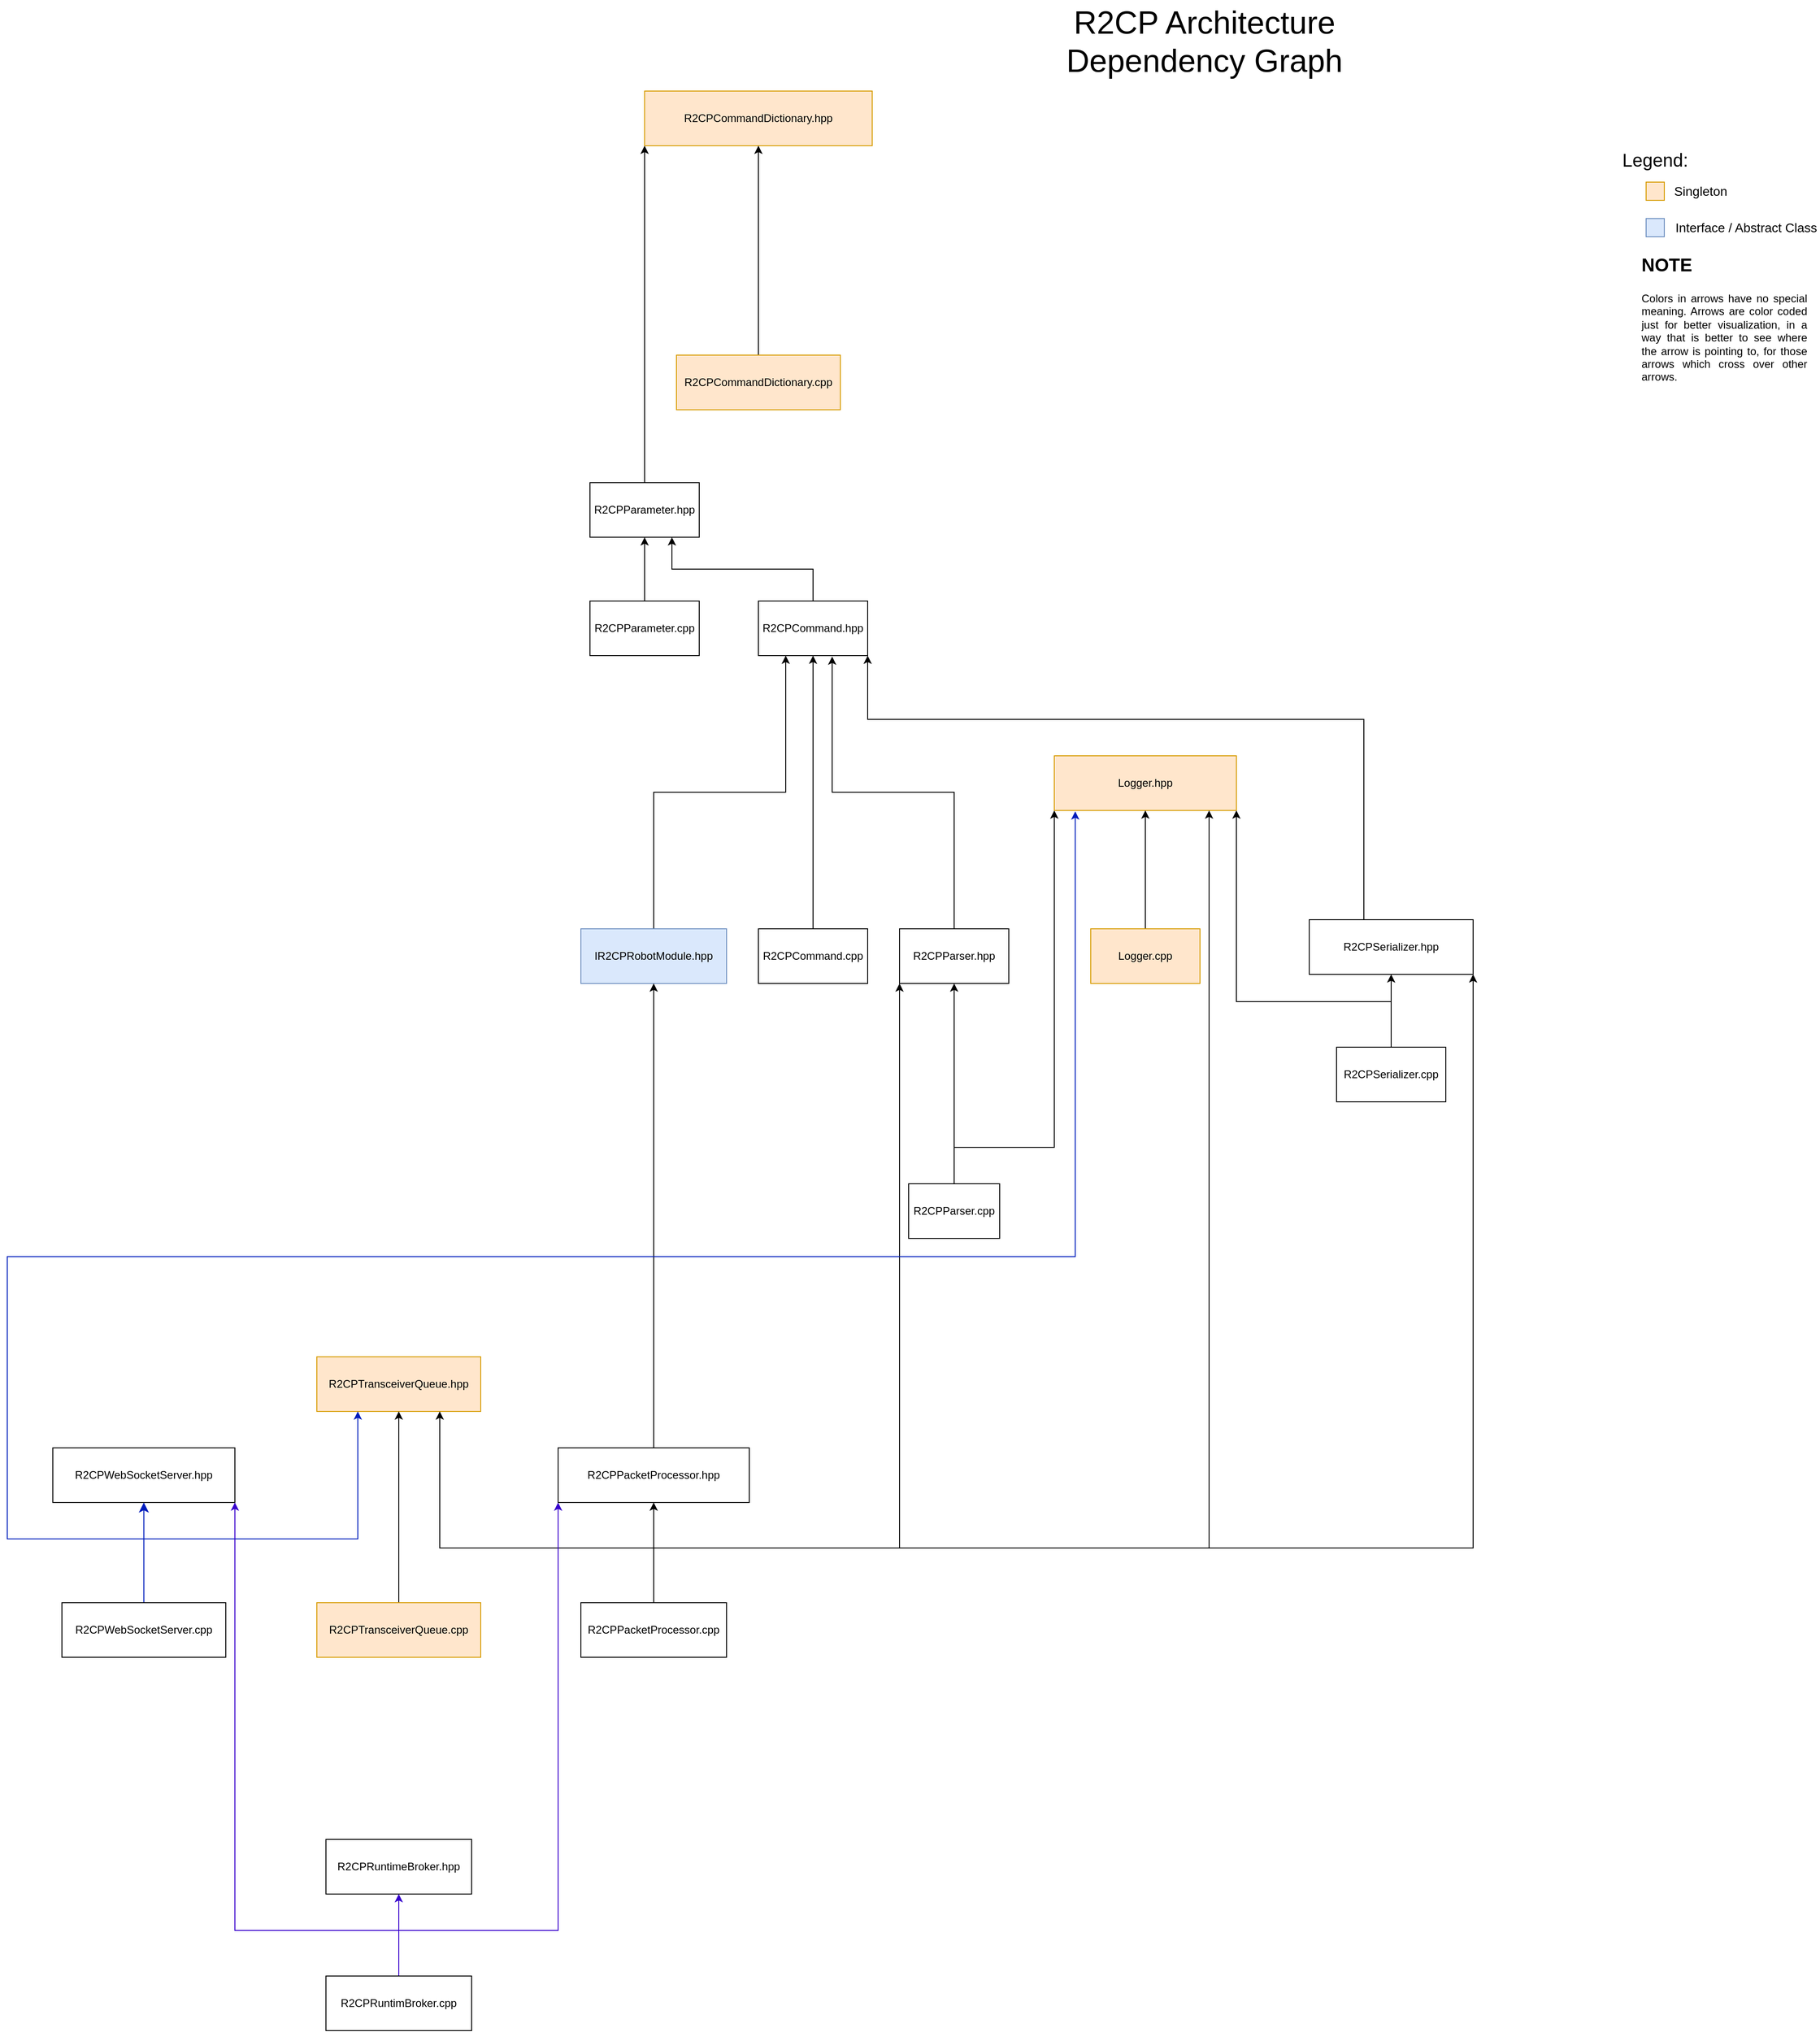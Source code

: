 <mxfile version="24.0.1" type="device" pages="5">
  <diagram name="R2CP Dependency Graph" id="v2xNWY1Vdf5TxjlKeyoK">
    <mxGraphModel dx="2284" dy="1832" grid="1" gridSize="10" guides="1" tooltips="1" connect="1" arrows="1" fold="1" page="1" pageScale="1" pageWidth="850" pageHeight="1100" math="0" shadow="0">
      <root>
        <mxCell id="0" />
        <mxCell id="1" parent="0" />
        <mxCell id="j9qOHmLZvY5FgR8sYLzw-1" style="edgeStyle=orthogonalEdgeStyle;rounded=0;orthogonalLoop=1;jettySize=auto;html=1;exitX=0.5;exitY=0;exitDx=0;exitDy=0;entryX=0;entryY=1;entryDx=0;entryDy=0;" parent="1" source="-Nvi6NbcKaOqsvuYn2hY-1" target="-Nvi6NbcKaOqsvuYn2hY-9" edge="1">
          <mxGeometry relative="1" as="geometry" />
        </mxCell>
        <mxCell id="-Nvi6NbcKaOqsvuYn2hY-1" value="R2CPParameter.hpp" style="rounded=0;whiteSpace=wrap;html=1;" parent="1" vertex="1">
          <mxGeometry x="-110" y="210" width="120" height="60" as="geometry" />
        </mxCell>
        <mxCell id="-Nvi6NbcKaOqsvuYn2hY-2" value="&lt;div style=&quot;font-size: 35px;&quot;&gt;&lt;font style=&quot;font-size: 35px;&quot;&gt;R2CP Architecture&lt;/font&gt;&lt;/div&gt;&lt;font style=&quot;font-size: 35px;&quot;&gt;Dependency Graph&lt;br&gt;&lt;/font&gt;" style="text;html=1;strokeColor=none;fillColor=none;align=center;verticalAlign=middle;whiteSpace=wrap;rounded=0;" parent="1" vertex="1">
          <mxGeometry x="320" y="-320" width="490" height="90" as="geometry" />
        </mxCell>
        <mxCell id="-Nvi6NbcKaOqsvuYn2hY-4" value="" style="edgeStyle=orthogonalEdgeStyle;rounded=0;orthogonalLoop=1;jettySize=auto;html=1;" parent="1" source="-Nvi6NbcKaOqsvuYn2hY-3" target="-Nvi6NbcKaOqsvuYn2hY-1" edge="1">
          <mxGeometry relative="1" as="geometry" />
        </mxCell>
        <mxCell id="-Nvi6NbcKaOqsvuYn2hY-3" value="R2CPParameter.cpp" style="rounded=0;whiteSpace=wrap;html=1;" parent="1" vertex="1">
          <mxGeometry x="-110" y="340" width="120" height="60" as="geometry" />
        </mxCell>
        <mxCell id="-Nvi6NbcKaOqsvuYn2hY-6" style="edgeStyle=orthogonalEdgeStyle;rounded=0;orthogonalLoop=1;jettySize=auto;html=1;exitX=0.5;exitY=0;exitDx=0;exitDy=0;entryX=0.75;entryY=1;entryDx=0;entryDy=0;" parent="1" source="-Nvi6NbcKaOqsvuYn2hY-5" target="-Nvi6NbcKaOqsvuYn2hY-1" edge="1">
          <mxGeometry relative="1" as="geometry" />
        </mxCell>
        <mxCell id="-Nvi6NbcKaOqsvuYn2hY-5" value="R2CPCommand.hpp" style="rounded=0;whiteSpace=wrap;html=1;" parent="1" vertex="1">
          <mxGeometry x="75" y="340" width="120" height="60" as="geometry" />
        </mxCell>
        <mxCell id="-Nvi6NbcKaOqsvuYn2hY-8" value="" style="edgeStyle=orthogonalEdgeStyle;rounded=0;orthogonalLoop=1;jettySize=auto;html=1;" parent="1" source="-Nvi6NbcKaOqsvuYn2hY-7" target="-Nvi6NbcKaOqsvuYn2hY-5" edge="1">
          <mxGeometry relative="1" as="geometry" />
        </mxCell>
        <mxCell id="-Nvi6NbcKaOqsvuYn2hY-7" value="R2CPCommand.cpp" style="rounded=0;whiteSpace=wrap;html=1;" parent="1" vertex="1">
          <mxGeometry x="75" y="700" width="120" height="60" as="geometry" />
        </mxCell>
        <mxCell id="-Nvi6NbcKaOqsvuYn2hY-9" value="R2CPCommandDictionary.hpp" style="rounded=0;whiteSpace=wrap;html=1;fillColor=#ffe6cc;strokeColor=#d79b00;" parent="1" vertex="1">
          <mxGeometry x="-50" y="-220" width="250" height="60" as="geometry" />
        </mxCell>
        <mxCell id="-Nvi6NbcKaOqsvuYn2hY-14" value="" style="edgeStyle=orthogonalEdgeStyle;rounded=0;orthogonalLoop=1;jettySize=auto;html=1;" parent="1" source="-Nvi6NbcKaOqsvuYn2hY-13" target="-Nvi6NbcKaOqsvuYn2hY-9" edge="1">
          <mxGeometry relative="1" as="geometry" />
        </mxCell>
        <mxCell id="-Nvi6NbcKaOqsvuYn2hY-13" value="R2CPCommandDictionary.cpp" style="rounded=0;whiteSpace=wrap;html=1;fillColor=#ffe6cc;strokeColor=#d79b00;" parent="1" vertex="1">
          <mxGeometry x="-15" y="70" width="180" height="60" as="geometry" />
        </mxCell>
        <mxCell id="-Nvi6NbcKaOqsvuYn2hY-15" value="R2CPParser.hpp" style="rounded=0;whiteSpace=wrap;html=1;" parent="1" vertex="1">
          <mxGeometry x="230" y="700" width="120" height="60" as="geometry" />
        </mxCell>
        <mxCell id="-Nvi6NbcKaOqsvuYn2hY-17" value="" style="edgeStyle=orthogonalEdgeStyle;rounded=0;orthogonalLoop=1;jettySize=auto;html=1;" parent="1" source="-Nvi6NbcKaOqsvuYn2hY-16" target="-Nvi6NbcKaOqsvuYn2hY-15" edge="1">
          <mxGeometry relative="1" as="geometry" />
        </mxCell>
        <mxCell id="ea1xDlbxrJ01iK-qiJUF-4" style="edgeStyle=orthogonalEdgeStyle;rounded=0;orthogonalLoop=1;jettySize=auto;html=1;exitX=0.5;exitY=0;exitDx=0;exitDy=0;entryX=0;entryY=1;entryDx=0;entryDy=0;" parent="1" source="-Nvi6NbcKaOqsvuYn2hY-16" target="-Nvi6NbcKaOqsvuYn2hY-21" edge="1">
          <mxGeometry relative="1" as="geometry">
            <Array as="points">
              <mxPoint x="290" y="940" />
              <mxPoint x="400" y="940" />
            </Array>
          </mxGeometry>
        </mxCell>
        <mxCell id="-Nvi6NbcKaOqsvuYn2hY-16" value="R2CPParser.cpp" style="rounded=0;whiteSpace=wrap;html=1;" parent="1" vertex="1">
          <mxGeometry x="240" y="980" width="100" height="60" as="geometry" />
        </mxCell>
        <mxCell id="-Nvi6NbcKaOqsvuYn2hY-18" style="edgeStyle=orthogonalEdgeStyle;rounded=0;orthogonalLoop=1;jettySize=auto;html=1;exitX=0.5;exitY=0;exitDx=0;exitDy=0;entryX=0.675;entryY=1.017;entryDx=0;entryDy=0;entryPerimeter=0;" parent="1" source="-Nvi6NbcKaOqsvuYn2hY-15" target="-Nvi6NbcKaOqsvuYn2hY-5" edge="1">
          <mxGeometry relative="1" as="geometry" />
        </mxCell>
        <mxCell id="-Nvi6NbcKaOqsvuYn2hY-21" value="Logger.hpp" style="rounded=0;whiteSpace=wrap;html=1;fillColor=#ffe6cc;strokeColor=#d79b00;" parent="1" vertex="1">
          <mxGeometry x="400" y="510" width="200" height="60" as="geometry" />
        </mxCell>
        <mxCell id="-Nvi6NbcKaOqsvuYn2hY-23" value="" style="edgeStyle=orthogonalEdgeStyle;rounded=0;orthogonalLoop=1;jettySize=auto;html=1;" parent="1" source="-Nvi6NbcKaOqsvuYn2hY-22" target="-Nvi6NbcKaOqsvuYn2hY-21" edge="1">
          <mxGeometry relative="1" as="geometry" />
        </mxCell>
        <mxCell id="-Nvi6NbcKaOqsvuYn2hY-22" value="Logger.cpp" style="rounded=0;whiteSpace=wrap;html=1;fillColor=#ffe6cc;strokeColor=#d79b00;" parent="1" vertex="1">
          <mxGeometry x="440" y="700" width="120" height="60" as="geometry" />
        </mxCell>
        <mxCell id="ea1xDlbxrJ01iK-qiJUF-6" style="edgeStyle=orthogonalEdgeStyle;rounded=0;orthogonalLoop=1;jettySize=auto;html=1;exitX=0.5;exitY=0;exitDx=0;exitDy=0;entryX=1;entryY=1;entryDx=0;entryDy=0;" parent="1" source="J16PH5mJxw7OtBhxpx3b-1" target="-Nvi6NbcKaOqsvuYn2hY-5" edge="1">
          <mxGeometry relative="1" as="geometry">
            <Array as="points">
              <mxPoint x="740" y="470" />
              <mxPoint x="195" y="470" />
            </Array>
          </mxGeometry>
        </mxCell>
        <mxCell id="J16PH5mJxw7OtBhxpx3b-1" value="R2CPSerializer.hpp" style="rounded=0;whiteSpace=wrap;html=1;" parent="1" vertex="1">
          <mxGeometry x="680" y="690" width="180" height="60" as="geometry" />
        </mxCell>
        <mxCell id="J16PH5mJxw7OtBhxpx3b-4" value="" style="edgeStyle=orthogonalEdgeStyle;rounded=0;orthogonalLoop=1;jettySize=auto;html=1;" parent="1" source="J16PH5mJxw7OtBhxpx3b-3" target="J16PH5mJxw7OtBhxpx3b-1" edge="1">
          <mxGeometry relative="1" as="geometry" />
        </mxCell>
        <mxCell id="j9qOHmLZvY5FgR8sYLzw-2" style="edgeStyle=orthogonalEdgeStyle;rounded=0;orthogonalLoop=1;jettySize=auto;html=1;exitX=0.5;exitY=0;exitDx=0;exitDy=0;entryX=1;entryY=1;entryDx=0;entryDy=0;" parent="1" source="J16PH5mJxw7OtBhxpx3b-3" target="-Nvi6NbcKaOqsvuYn2hY-21" edge="1">
          <mxGeometry relative="1" as="geometry">
            <Array as="points">
              <mxPoint x="770" y="780" />
              <mxPoint x="600" y="780" />
            </Array>
          </mxGeometry>
        </mxCell>
        <mxCell id="J16PH5mJxw7OtBhxpx3b-3" value="&lt;div&gt;R2CPSerializer.cpp&lt;/div&gt;" style="rounded=0;whiteSpace=wrap;html=1;" parent="1" vertex="1">
          <mxGeometry x="710" y="830" width="120" height="60" as="geometry" />
        </mxCell>
        <mxCell id="cNGbKMCaH9TZly7-DD_4-1" value="R2CPTransceiverQueue.hpp" style="rounded=0;whiteSpace=wrap;html=1;fillColor=#ffe6cc;strokeColor=#d79b00;" parent="1" vertex="1">
          <mxGeometry x="-410" y="1170" width="180" height="60" as="geometry" />
        </mxCell>
        <mxCell id="cNGbKMCaH9TZly7-DD_4-4" value="" style="edgeStyle=orthogonalEdgeStyle;rounded=0;orthogonalLoop=1;jettySize=auto;html=1;" parent="1" source="cNGbKMCaH9TZly7-DD_4-2" target="cNGbKMCaH9TZly7-DD_4-1" edge="1">
          <mxGeometry relative="1" as="geometry" />
        </mxCell>
        <mxCell id="cNGbKMCaH9TZly7-DD_4-2" value="R2CPTransceiverQueue.cpp" style="rounded=0;whiteSpace=wrap;html=1;fillColor=#ffe6cc;strokeColor=#d79b00;" parent="1" vertex="1">
          <mxGeometry x="-410" y="1440" width="180" height="60" as="geometry" />
        </mxCell>
        <mxCell id="MF1b9aeL79wbVLqKAcYT-2" style="edgeStyle=orthogonalEdgeStyle;rounded=0;orthogonalLoop=1;jettySize=auto;html=1;exitX=0.5;exitY=0;exitDx=0;exitDy=0;entryX=0.25;entryY=1;entryDx=0;entryDy=0;" parent="1" source="MF1b9aeL79wbVLqKAcYT-1" target="-Nvi6NbcKaOqsvuYn2hY-5" edge="1">
          <mxGeometry relative="1" as="geometry" />
        </mxCell>
        <mxCell id="MF1b9aeL79wbVLqKAcYT-1" value="IR2CPRobotModule.hpp" style="rounded=0;whiteSpace=wrap;html=1;fillColor=#dae8fc;strokeColor=#6c8ebf;" parent="1" vertex="1">
          <mxGeometry x="-120" y="700" width="160" height="60" as="geometry" />
        </mxCell>
        <mxCell id="r7pvkN1I86W2M1WkvzQl-4" style="edgeStyle=orthogonalEdgeStyle;rounded=0;orthogonalLoop=1;jettySize=auto;html=1;exitX=0.5;exitY=0;exitDx=0;exitDy=0;entryX=0.5;entryY=1;entryDx=0;entryDy=0;" parent="1" source="r7pvkN1I86W2M1WkvzQl-1" target="MF1b9aeL79wbVLqKAcYT-1" edge="1">
          <mxGeometry relative="1" as="geometry" />
        </mxCell>
        <mxCell id="r7pvkN1I86W2M1WkvzQl-1" value="&lt;div&gt;R2CPPacketProcessor.hpp&lt;/div&gt;" style="rounded=0;whiteSpace=wrap;html=1;" parent="1" vertex="1">
          <mxGeometry x="-145" y="1270" width="210" height="60" as="geometry" />
        </mxCell>
        <mxCell id="r7pvkN1I86W2M1WkvzQl-3" value="" style="edgeStyle=orthogonalEdgeStyle;rounded=0;orthogonalLoop=1;jettySize=auto;html=1;strokeColor=default;" parent="1" source="r7pvkN1I86W2M1WkvzQl-2" target="r7pvkN1I86W2M1WkvzQl-1" edge="1">
          <mxGeometry relative="1" as="geometry" />
        </mxCell>
        <mxCell id="r7pvkN1I86W2M1WkvzQl-12" style="edgeStyle=orthogonalEdgeStyle;rounded=0;orthogonalLoop=1;jettySize=auto;html=1;exitX=0.5;exitY=0;exitDx=0;exitDy=0;entryX=0.75;entryY=1;entryDx=0;entryDy=0;strokeColor=default;" parent="1" source="r7pvkN1I86W2M1WkvzQl-2" target="cNGbKMCaH9TZly7-DD_4-1" edge="1">
          <mxGeometry relative="1" as="geometry">
            <Array as="points">
              <mxPoint x="-40" y="1380" />
              <mxPoint x="-275" y="1380" />
            </Array>
          </mxGeometry>
        </mxCell>
        <mxCell id="r7pvkN1I86W2M1WkvzQl-13" style="edgeStyle=orthogonalEdgeStyle;rounded=0;orthogonalLoop=1;jettySize=auto;html=1;exitX=0.5;exitY=0;exitDx=0;exitDy=0;strokeColor=default;" parent="1" source="r7pvkN1I86W2M1WkvzQl-2" target="-Nvi6NbcKaOqsvuYn2hY-21" edge="1">
          <mxGeometry relative="1" as="geometry">
            <Array as="points">
              <mxPoint x="-40" y="1380" />
              <mxPoint x="570" y="1380" />
            </Array>
          </mxGeometry>
        </mxCell>
        <mxCell id="r7pvkN1I86W2M1WkvzQl-14" style="edgeStyle=orthogonalEdgeStyle;rounded=0;orthogonalLoop=1;jettySize=auto;html=1;exitX=0.5;exitY=0;exitDx=0;exitDy=0;entryX=0;entryY=1;entryDx=0;entryDy=0;strokeColor=default;" parent="1" source="r7pvkN1I86W2M1WkvzQl-2" target="-Nvi6NbcKaOqsvuYn2hY-15" edge="1">
          <mxGeometry relative="1" as="geometry">
            <Array as="points">
              <mxPoint x="-40" y="1380" />
              <mxPoint x="230" y="1380" />
            </Array>
          </mxGeometry>
        </mxCell>
        <mxCell id="r7pvkN1I86W2M1WkvzQl-15" style="edgeStyle=orthogonalEdgeStyle;rounded=0;orthogonalLoop=1;jettySize=auto;html=1;exitX=0.5;exitY=0;exitDx=0;exitDy=0;entryX=1;entryY=1;entryDx=0;entryDy=0;strokeColor=default;" parent="1" source="r7pvkN1I86W2M1WkvzQl-2" target="J16PH5mJxw7OtBhxpx3b-1" edge="1">
          <mxGeometry relative="1" as="geometry">
            <Array as="points">
              <mxPoint x="-40" y="1380" />
              <mxPoint x="860" y="1380" />
            </Array>
          </mxGeometry>
        </mxCell>
        <mxCell id="r7pvkN1I86W2M1WkvzQl-2" value="R2CPPacketProcessor.cpp" style="rounded=0;whiteSpace=wrap;html=1;" parent="1" vertex="1">
          <mxGeometry x="-120" y="1440" width="160" height="60" as="geometry" />
        </mxCell>
        <mxCell id="0O8a8W2euUEffs3plCRQ-1" value="R2CPWebSocketServer.hpp" style="rounded=0;whiteSpace=wrap;html=1;" parent="1" vertex="1">
          <mxGeometry x="-700" y="1270" width="200" height="60" as="geometry" />
        </mxCell>
        <mxCell id="0O8a8W2euUEffs3plCRQ-3" value="" style="edgeStyle=none;curved=1;rounded=0;orthogonalLoop=1;jettySize=auto;html=1;fontSize=12;startSize=8;endSize=8;fillColor=#0050ef;strokeColor=#001DBC;" parent="1" source="0O8a8W2euUEffs3plCRQ-2" target="0O8a8W2euUEffs3plCRQ-1" edge="1">
          <mxGeometry relative="1" as="geometry" />
        </mxCell>
        <mxCell id="HiAoYiH8uj3rCdCkU0Hf-2" style="edgeStyle=orthogonalEdgeStyle;rounded=0;orthogonalLoop=1;jettySize=auto;html=1;exitX=0.5;exitY=0;exitDx=0;exitDy=0;entryX=0.25;entryY=1;entryDx=0;entryDy=0;fillColor=#0050ef;strokeColor=#001DBC;" parent="1" source="0O8a8W2euUEffs3plCRQ-2" target="cNGbKMCaH9TZly7-DD_4-1" edge="1">
          <mxGeometry relative="1" as="geometry">
            <Array as="points">
              <mxPoint x="-600" y="1370" />
              <mxPoint x="-365" y="1370" />
            </Array>
          </mxGeometry>
        </mxCell>
        <mxCell id="HiAoYiH8uj3rCdCkU0Hf-3" style="edgeStyle=orthogonalEdgeStyle;rounded=0;orthogonalLoop=1;jettySize=auto;html=1;exitX=0.5;exitY=0;exitDx=0;exitDy=0;entryX=0.115;entryY=1.017;entryDx=0;entryDy=0;entryPerimeter=0;fillColor=#0050ef;strokeColor=#001DBC;" parent="1" source="0O8a8W2euUEffs3plCRQ-2" target="-Nvi6NbcKaOqsvuYn2hY-21" edge="1">
          <mxGeometry relative="1" as="geometry">
            <mxPoint x="60" y="1080" as="targetPoint" />
            <Array as="points">
              <mxPoint x="-600" y="1370" />
              <mxPoint x="-750" y="1370" />
              <mxPoint x="-750" y="1060" />
              <mxPoint x="423" y="1060" />
            </Array>
          </mxGeometry>
        </mxCell>
        <mxCell id="0O8a8W2euUEffs3plCRQ-2" value="R2CPWebSocketServer.cpp" style="rounded=0;whiteSpace=wrap;html=1;" parent="1" vertex="1">
          <mxGeometry x="-690" y="1440" width="180" height="60" as="geometry" />
        </mxCell>
        <mxCell id="kw7JKnzDUC9ZftnCeHvb-1" value="R2CPRuntimeBroker.hpp" style="rounded=0;whiteSpace=wrap;html=1;" parent="1" vertex="1">
          <mxGeometry x="-400" y="1700" width="160" height="60" as="geometry" />
        </mxCell>
        <mxCell id="kw7JKnzDUC9ZftnCeHvb-3" value="" style="edgeStyle=orthogonalEdgeStyle;rounded=0;orthogonalLoop=1;jettySize=auto;html=1;fillColor=#6a00ff;strokeColor=#3700CC;" parent="1" source="kw7JKnzDUC9ZftnCeHvb-2" target="kw7JKnzDUC9ZftnCeHvb-1" edge="1">
          <mxGeometry relative="1" as="geometry" />
        </mxCell>
        <mxCell id="kw7JKnzDUC9ZftnCeHvb-6" style="edgeStyle=orthogonalEdgeStyle;rounded=0;orthogonalLoop=1;jettySize=auto;html=1;exitX=0.5;exitY=0;exitDx=0;exitDy=0;entryX=1;entryY=1;entryDx=0;entryDy=0;fillColor=#6a00ff;strokeColor=#3700CC;" parent="1" source="kw7JKnzDUC9ZftnCeHvb-2" target="0O8a8W2euUEffs3plCRQ-1" edge="1">
          <mxGeometry relative="1" as="geometry">
            <Array as="points">
              <mxPoint x="-320" y="1800" />
              <mxPoint x="-500" y="1800" />
            </Array>
          </mxGeometry>
        </mxCell>
        <mxCell id="kw7JKnzDUC9ZftnCeHvb-7" style="edgeStyle=orthogonalEdgeStyle;rounded=0;orthogonalLoop=1;jettySize=auto;html=1;exitX=0.5;exitY=0;exitDx=0;exitDy=0;entryX=0;entryY=1;entryDx=0;entryDy=0;fillColor=#6a00ff;strokeColor=#3700CC;" parent="1" source="kw7JKnzDUC9ZftnCeHvb-2" target="r7pvkN1I86W2M1WkvzQl-1" edge="1">
          <mxGeometry relative="1" as="geometry">
            <Array as="points">
              <mxPoint x="-320" y="1800" />
              <mxPoint x="-145" y="1800" />
            </Array>
          </mxGeometry>
        </mxCell>
        <mxCell id="kw7JKnzDUC9ZftnCeHvb-2" value="R2CPRuntimBroker.cpp" style="rounded=0;whiteSpace=wrap;html=1;" parent="1" vertex="1">
          <mxGeometry x="-400" y="1850" width="160" height="60" as="geometry" />
        </mxCell>
        <mxCell id="kw7JKnzDUC9ZftnCeHvb-8" value="&lt;font style=&quot;font-size: 20px;&quot;&gt;Legend:&lt;/font&gt;" style="text;html=1;align=center;verticalAlign=middle;whiteSpace=wrap;rounded=0;" parent="1" vertex="1">
          <mxGeometry x="1000" y="-160" width="120" height="30" as="geometry" />
        </mxCell>
        <mxCell id="kw7JKnzDUC9ZftnCeHvb-9" value="" style="rounded=0;whiteSpace=wrap;html=1;fillColor=#ffe6cc;strokeColor=#d79b00;" parent="1" vertex="1">
          <mxGeometry x="1050" y="-120" width="20" height="20" as="geometry" />
        </mxCell>
        <mxCell id="kw7JKnzDUC9ZftnCeHvb-10" value="Singleton" style="text;html=1;align=center;verticalAlign=middle;whiteSpace=wrap;rounded=0;fontSize=14;" parent="1" vertex="1">
          <mxGeometry x="1080" y="-125" width="60" height="30" as="geometry" />
        </mxCell>
        <mxCell id="kw7JKnzDUC9ZftnCeHvb-11" value="" style="rounded=0;whiteSpace=wrap;html=1;fillColor=#dae8fc;strokeColor=#6c8ebf;" parent="1" vertex="1">
          <mxGeometry x="1050" y="-80" width="20" height="20" as="geometry" />
        </mxCell>
        <mxCell id="kw7JKnzDUC9ZftnCeHvb-12" value="Interface / Abstract Class" style="text;html=1;align=center;verticalAlign=middle;whiteSpace=wrap;rounded=0;fontSize=14;" parent="1" vertex="1">
          <mxGeometry x="1080" y="-85" width="160" height="30" as="geometry" />
        </mxCell>
        <mxCell id="kw7JKnzDUC9ZftnCeHvb-13" value="&lt;h1 align=&quot;justify&quot;&gt;&lt;font style=&quot;font-size: 20px;&quot;&gt;NOTE&lt;/font&gt;&lt;/h1&gt;&lt;p align=&quot;justify&quot;&gt;Colors in arrows have no special meaning. Arrows are color coded just for better visualization, in a way that is better to see where the arrow is pointing to, for those arrows which cross over other arrows.&lt;br&gt;&lt;/p&gt;" style="text;html=1;spacing=5;spacingTop=-20;whiteSpace=wrap;overflow=hidden;rounded=0;" parent="1" vertex="1">
          <mxGeometry x="1040" y="-50" width="190" height="160" as="geometry" />
        </mxCell>
      </root>
    </mxGraphModel>
  </diagram>
  <diagram id="mrolOTRjBzRfbBA8bxTb" name="R2CP Class Diagram">
    <mxGraphModel dx="1434" dy="732" grid="1" gridSize="10" guides="1" tooltips="1" connect="1" arrows="1" fold="1" page="1" pageScale="1" pageWidth="1100" pageHeight="850" math="0" shadow="0">
      <root>
        <mxCell id="0" />
        <mxCell id="1" parent="0" />
        <mxCell id="A3NB6laThzT_VYj7KGvx-1" value="&lt;div style=&quot;font-size: 20px;&quot;&gt;&lt;font style=&quot;font-size: 20px;&quot;&gt;R2CP Architecture&lt;/font&gt;&lt;/div&gt;&lt;font style=&quot;font-size: 20px;&quot;&gt;Class Diagram&lt;br&gt;&lt;/font&gt;" style="text;html=1;strokeColor=none;fillColor=none;align=center;verticalAlign=middle;whiteSpace=wrap;rounded=0;" parent="1" vertex="1">
          <mxGeometry x="405" y="60" width="290" height="90" as="geometry" />
        </mxCell>
        <mxCell id="A3NB6laThzT_VYj7KGvx-2" value="R2CPParameter" style="swimlane;fontStyle=1;align=center;verticalAlign=top;childLayout=stackLayout;horizontal=1;startSize=26;horizontalStack=0;resizeParent=1;resizeParentMax=0;resizeLast=0;collapsible=1;marginBottom=0;whiteSpace=wrap;html=1;" parent="1" vertex="1">
          <mxGeometry x="25" y="298" width="340" height="190" as="geometry">
            <mxRectangle x="340" y="330" width="130" height="30" as="alternateBounds" />
          </mxGeometry>
        </mxCell>
        <mxCell id="A3NB6laThzT_VYj7KGvx-3" value="- parametercode: uint32" style="text;strokeColor=none;fillColor=none;align=left;verticalAlign=top;spacingLeft=4;spacingRight=4;overflow=hidden;rotatable=0;points=[[0,0.5],[1,0.5]];portConstraint=eastwest;whiteSpace=wrap;html=1;" parent="A3NB6laThzT_VYj7KGvx-2" vertex="1">
          <mxGeometry y="26" width="340" height="26" as="geometry" />
        </mxCell>
        <mxCell id="A3NB6laThzT_VYj7KGvx-6" value="&lt;div&gt;- parameterdata: vector&amp;lt;uint8&amp;gt;&lt;br&gt;&lt;/div&gt;" style="text;strokeColor=none;fillColor=none;align=left;verticalAlign=top;spacingLeft=4;spacingRight=4;overflow=hidden;rotatable=0;points=[[0,0.5],[1,0.5]];portConstraint=eastwest;whiteSpace=wrap;html=1;" parent="A3NB6laThzT_VYj7KGvx-2" vertex="1">
          <mxGeometry y="52" width="340" height="26" as="geometry" />
        </mxCell>
        <mxCell id="A3NB6laThzT_VYj7KGvx-4" value="" style="line;strokeWidth=1;fillColor=none;align=left;verticalAlign=middle;spacingTop=-1;spacingLeft=3;spacingRight=3;rotatable=0;labelPosition=right;points=[];portConstraint=eastwest;strokeColor=inherit;" parent="A3NB6laThzT_VYj7KGvx-2" vertex="1">
          <mxGeometry y="78" width="340" height="8" as="geometry" />
        </mxCell>
        <mxCell id="A3NB6laThzT_VYj7KGvx-5" value="&lt;div&gt;+ getparametercode(): uint32&lt;/div&gt;" style="text;strokeColor=none;fillColor=none;align=left;verticalAlign=top;spacingLeft=4;spacingRight=4;overflow=hidden;rotatable=0;points=[[0,0.5],[1,0.5]];portConstraint=eastwest;whiteSpace=wrap;html=1;" parent="A3NB6laThzT_VYj7KGvx-2" vertex="1">
          <mxGeometry y="86" width="340" height="26" as="geometry" />
        </mxCell>
        <mxCell id="A3NB6laThzT_VYj7KGvx-7" value="&lt;div&gt;+ getparameterdata(): vector&amp;lt;uint8&amp;gt;&lt;/div&gt;" style="text;strokeColor=none;fillColor=none;align=left;verticalAlign=top;spacingLeft=4;spacingRight=4;overflow=hidden;rotatable=0;points=[[0,0.5],[1,0.5]];portConstraint=eastwest;whiteSpace=wrap;html=1;" parent="A3NB6laThzT_VYj7KGvx-2" vertex="1">
          <mxGeometry y="112" width="340" height="26" as="geometry" />
        </mxCell>
        <mxCell id="A3NB6laThzT_VYj7KGvx-8" value="&lt;div&gt;+ getparameterdatadeepcopy(): vector&amp;lt;uint8&amp;gt;&lt;/div&gt;" style="text;strokeColor=none;fillColor=none;align=left;verticalAlign=top;spacingLeft=4;spacingRight=4;overflow=hidden;rotatable=0;points=[[0,0.5],[1,0.5]];portConstraint=eastwest;whiteSpace=wrap;html=1;" parent="A3NB6laThzT_VYj7KGvx-2" vertex="1">
          <mxGeometry y="138" width="340" height="26" as="geometry" />
        </mxCell>
        <mxCell id="A3NB6laThzT_VYj7KGvx-9" value="&lt;div&gt;+ getparameterdatasize(): uint32&lt;/div&gt;" style="text;strokeColor=none;fillColor=none;align=left;verticalAlign=top;spacingLeft=4;spacingRight=4;overflow=hidden;rotatable=0;points=[[0,0.5],[1,0.5]];portConstraint=eastwest;whiteSpace=wrap;html=1;" parent="A3NB6laThzT_VYj7KGvx-2" vertex="1">
          <mxGeometry y="164" width="340" height="26" as="geometry" />
        </mxCell>
        <mxCell id="A3NB6laThzT_VYj7KGvx-10" value="R2CPCommand" style="swimlane;fontStyle=1;align=center;verticalAlign=top;childLayout=stackLayout;horizontal=1;startSize=26;horizontalStack=0;resizeParent=1;resizeParentMax=0;resizeLast=0;collapsible=1;marginBottom=0;whiteSpace=wrap;html=1;" parent="1" vertex="1">
          <mxGeometry x="460" y="320" width="415" height="190" as="geometry" />
        </mxCell>
        <mxCell id="A3NB6laThzT_VYj7KGvx-11" value="&lt;div&gt;- commandcode: uint32&lt;/div&gt;" style="text;strokeColor=none;fillColor=none;align=left;verticalAlign=top;spacingLeft=4;spacingRight=4;overflow=hidden;rotatable=0;points=[[0,0.5],[1,0.5]];portConstraint=eastwest;whiteSpace=wrap;html=1;" parent="A3NB6laThzT_VYj7KGvx-10" vertex="1">
          <mxGeometry y="26" width="415" height="26" as="geometry" />
        </mxCell>
        <mxCell id="A3NB6laThzT_VYj7KGvx-14" value="&lt;div&gt;- commandparameters: vector&amp;lt;R2CPParameter&amp;gt;&lt;/div&gt;" style="text;strokeColor=none;fillColor=none;align=left;verticalAlign=top;spacingLeft=4;spacingRight=4;overflow=hidden;rotatable=0;points=[[0,0.5],[1,0.5]];portConstraint=eastwest;whiteSpace=wrap;html=1;" parent="A3NB6laThzT_VYj7KGvx-10" vertex="1">
          <mxGeometry y="52" width="415" height="26" as="geometry" />
        </mxCell>
        <mxCell id="A3NB6laThzT_VYj7KGvx-12" value="" style="line;strokeWidth=1;fillColor=none;align=left;verticalAlign=middle;spacingTop=-1;spacingLeft=3;spacingRight=3;rotatable=0;labelPosition=right;points=[];portConstraint=eastwest;strokeColor=inherit;" parent="A3NB6laThzT_VYj7KGvx-10" vertex="1">
          <mxGeometry y="78" width="415" height="8" as="geometry" />
        </mxCell>
        <mxCell id="A3NB6laThzT_VYj7KGvx-13" value="+ getcommandcode(): uint32" style="text;strokeColor=none;fillColor=none;align=left;verticalAlign=top;spacingLeft=4;spacingRight=4;overflow=hidden;rotatable=0;points=[[0,0.5],[1,0.5]];portConstraint=eastwest;whiteSpace=wrap;html=1;" parent="A3NB6laThzT_VYj7KGvx-10" vertex="1">
          <mxGeometry y="86" width="415" height="26" as="geometry" />
        </mxCell>
        <mxCell id="A3NB6laThzT_VYj7KGvx-18" value="+ getcommandparameters(): vector&amp;lt;R2CPParameter&amp;gt;" style="text;strokeColor=none;fillColor=none;align=left;verticalAlign=top;spacingLeft=4;spacingRight=4;overflow=hidden;rotatable=0;points=[[0,0.5],[1,0.5]];portConstraint=eastwest;whiteSpace=wrap;html=1;" parent="A3NB6laThzT_VYj7KGvx-10" vertex="1">
          <mxGeometry y="112" width="415" height="26" as="geometry" />
        </mxCell>
        <mxCell id="A3NB6laThzT_VYj7KGvx-19" value="+ getcommandparametersdeepcopy(): vector&amp;lt;R2CPParameter&amp;gt;" style="text;strokeColor=none;fillColor=none;align=left;verticalAlign=top;spacingLeft=4;spacingRight=4;overflow=hidden;rotatable=0;points=[[0,0.5],[1,0.5]];portConstraint=eastwest;whiteSpace=wrap;html=1;" parent="A3NB6laThzT_VYj7KGvx-10" vertex="1">
          <mxGeometry y="138" width="415" height="26" as="geometry" />
        </mxCell>
        <mxCell id="A3NB6laThzT_VYj7KGvx-20" value="+ getnumberofcommandparameters(): uint32" style="text;strokeColor=none;fillColor=none;align=left;verticalAlign=top;spacingLeft=4;spacingRight=4;overflow=hidden;rotatable=0;points=[[0,0.5],[1,0.5]];portConstraint=eastwest;whiteSpace=wrap;html=1;" parent="A3NB6laThzT_VYj7KGvx-10" vertex="1">
          <mxGeometry y="164" width="415" height="26" as="geometry" />
        </mxCell>
        <mxCell id="A3NB6laThzT_VYj7KGvx-22" value="&lt;div&gt;&lt;span style=&quot;font-weight: normal;&quot;&gt;&amp;lt;&amp;lt;Singleton&amp;gt;&amp;gt;&lt;/span&gt;&lt;/div&gt;&lt;div&gt;R2CPCommandDictionary&lt;/div&gt;" style="swimlane;fontStyle=1;align=center;verticalAlign=top;childLayout=stackLayout;horizontal=1;startSize=40;horizontalStack=0;resizeParent=1;resizeParentMax=0;resizeLast=0;collapsible=1;marginBottom=0;whiteSpace=wrap;html=1;" parent="1" vertex="1">
          <mxGeometry x="670" y="1470" width="410" height="256" as="geometry" />
        </mxCell>
        <mxCell id="A3NB6laThzT_VYj7KGvx-23" value="- commandsset: set&amp;lt;uint32&amp;gt;" style="text;strokeColor=none;fillColor=none;align=left;verticalAlign=top;spacingLeft=4;spacingRight=4;overflow=hidden;rotatable=0;points=[[0,0.5],[1,0.5]];portConstraint=eastwest;whiteSpace=wrap;html=1;" parent="A3NB6laThzT_VYj7KGvx-22" vertex="1">
          <mxGeometry y="40" width="410" height="26" as="geometry" />
        </mxCell>
        <mxCell id="A3NB6laThzT_VYj7KGvx-26" value="- parametersset: set&amp;lt;uint32&amp;gt;" style="text;strokeColor=none;fillColor=none;align=left;verticalAlign=top;spacingLeft=4;spacingRight=4;overflow=hidden;rotatable=0;points=[[0,0.5],[1,0.5]];portConstraint=eastwest;whiteSpace=wrap;html=1;" parent="A3NB6laThzT_VYj7KGvx-22" vertex="1">
          <mxGeometry y="66" width="410" height="26" as="geometry" />
        </mxCell>
        <mxCell id="A3NB6laThzT_VYj7KGvx-27" value="- commandparametersmap: dictionary&amp;lt;uint32, set&amp;lt;uint32&amp;gt;&amp;gt;" style="text;strokeColor=none;fillColor=none;align=left;verticalAlign=top;spacingLeft=4;spacingRight=4;overflow=hidden;rotatable=0;points=[[0,0.5],[1,0.5]];portConstraint=eastwest;whiteSpace=wrap;html=1;" parent="A3NB6laThzT_VYj7KGvx-22" vertex="1">
          <mxGeometry y="92" width="410" height="26" as="geometry" />
        </mxCell>
        <mxCell id="A3NB6laThzT_VYj7KGvx-28" value="- commandparametersmap: dictionary&amp;lt;uint32, uint32&amp;gt;" style="text;strokeColor=none;fillColor=none;align=left;verticalAlign=top;spacingLeft=4;spacingRight=4;overflow=hidden;rotatable=0;points=[[0,0.5],[1,0.5]];portConstraint=eastwest;whiteSpace=wrap;html=1;" parent="A3NB6laThzT_VYj7KGvx-22" vertex="1">
          <mxGeometry y="118" width="410" height="26" as="geometry" />
        </mxCell>
        <mxCell id="A3NB6laThzT_VYj7KGvx-24" value="" style="line;strokeWidth=1;fillColor=none;align=left;verticalAlign=middle;spacingTop=-1;spacingLeft=3;spacingRight=3;rotatable=0;labelPosition=right;points=[];portConstraint=eastwest;strokeColor=inherit;" parent="A3NB6laThzT_VYj7KGvx-22" vertex="1">
          <mxGeometry y="144" width="410" height="8" as="geometry" />
        </mxCell>
        <mxCell id="A3NB6laThzT_VYj7KGvx-25" value="+ getinstance(): ref R2CPCommandDictionary" style="text;strokeColor=none;fillColor=none;align=left;verticalAlign=top;spacingLeft=4;spacingRight=4;overflow=hidden;rotatable=0;points=[[0,0.5],[1,0.5]];portConstraint=eastwest;whiteSpace=wrap;html=1;" parent="A3NB6laThzT_VYj7KGvx-22" vertex="1">
          <mxGeometry y="152" width="410" height="26" as="geometry" />
        </mxCell>
        <mxCell id="A3NB6laThzT_VYj7KGvx-29" value="+ getcommandparameters(uint32): set&amp;lt;uint32&amp;gt;" style="text;strokeColor=none;fillColor=none;align=left;verticalAlign=top;spacingLeft=4;spacingRight=4;overflow=hidden;rotatable=0;points=[[0,0.5],[1,0.5]];portConstraint=eastwest;whiteSpace=wrap;html=1;" parent="A3NB6laThzT_VYj7KGvx-22" vertex="1">
          <mxGeometry y="178" width="410" height="26" as="geometry" />
        </mxCell>
        <mxCell id="A3NB6laThzT_VYj7KGvx-30" value="+ getcommandcontenttype(uint32): uint32" style="text;strokeColor=none;fillColor=none;align=left;verticalAlign=top;spacingLeft=4;spacingRight=4;overflow=hidden;rotatable=0;points=[[0,0.5],[1,0.5]];portConstraint=eastwest;whiteSpace=wrap;html=1;" parent="A3NB6laThzT_VYj7KGvx-22" vertex="1">
          <mxGeometry y="204" width="410" height="26" as="geometry" />
        </mxCell>
        <mxCell id="A3NB6laThzT_VYj7KGvx-31" value="+ checkifvalidcommand(uint32): bool" style="text;strokeColor=none;fillColor=none;align=left;verticalAlign=top;spacingLeft=4;spacingRight=4;overflow=hidden;rotatable=0;points=[[0,0.5],[1,0.5]];portConstraint=eastwest;whiteSpace=wrap;html=1;" parent="A3NB6laThzT_VYj7KGvx-22" vertex="1">
          <mxGeometry y="230" width="410" height="26" as="geometry" />
        </mxCell>
        <mxCell id="A3NB6laThzT_VYj7KGvx-32" value="R2CPParser" style="swimlane;fontStyle=1;align=center;verticalAlign=top;childLayout=stackLayout;horizontal=1;startSize=26;horizontalStack=0;resizeParent=1;resizeParentMax=0;resizeLast=0;collapsible=1;marginBottom=0;whiteSpace=wrap;html=1;" parent="1" vertex="1">
          <mxGeometry x="875" y="740" width="500" height="346" as="geometry" />
        </mxCell>
        <mxCell id="A3NB6laThzT_VYj7KGvx-33" value="- parsingoffsetstack: vector&amp;lt;uint32&amp;gt;" style="text;strokeColor=none;fillColor=none;align=left;verticalAlign=top;spacingLeft=4;spacingRight=4;overflow=hidden;rotatable=0;points=[[0,0.5],[1,0.5]];portConstraint=eastwest;whiteSpace=wrap;html=1;" parent="A3NB6laThzT_VYj7KGvx-32" vertex="1">
          <mxGeometry y="26" width="500" height="26" as="geometry" />
        </mxCell>
        <mxCell id="A3NB6laThzT_VYj7KGvx-34" value="" style="line;strokeWidth=1;fillColor=none;align=left;verticalAlign=middle;spacingTop=-1;spacingLeft=3;spacingRight=3;rotatable=0;labelPosition=right;points=[];portConstraint=eastwest;strokeColor=inherit;" parent="A3NB6laThzT_VYj7KGvx-32" vertex="1">
          <mxGeometry y="52" width="500" height="8" as="geometry" />
        </mxCell>
        <mxCell id="A3NB6laThzT_VYj7KGvx-35" value="- parsecommandcontent(uint32, vector&amp;lt;uint8&amp;gt;): vector&amp;lt;R2CPParameter&amp;gt;" style="text;strokeColor=none;fillColor=none;align=left;verticalAlign=top;spacingLeft=4;spacingRight=4;overflow=hidden;rotatable=0;points=[[0,0.5],[1,0.5]];portConstraint=eastwest;whiteSpace=wrap;html=1;" parent="A3NB6laThzT_VYj7KGvx-32" vertex="1">
          <mxGeometry y="60" width="500" height="26" as="geometry" />
        </mxCell>
        <mxCell id="A3NB6laThzT_VYj7KGvx-36" value="- parseparameterizedcommandcontent(uint32, vector&amp;lt;uint8&amp;gt;): vector&amp;lt;R2CPParameter&amp;gt;" style="text;strokeColor=none;fillColor=none;align=left;verticalAlign=top;spacingLeft=4;spacingRight=4;overflow=hidden;rotatable=0;points=[[0,0.5],[1,0.5]];portConstraint=eastwest;whiteSpace=wrap;html=1;" parent="A3NB6laThzT_VYj7KGvx-32" vertex="1">
          <mxGeometry y="86" width="500" height="26" as="geometry" />
        </mxCell>
        <mxCell id="A3NB6laThzT_VYj7KGvx-37" value="- validatecommandsfromr2cppacket(vector&amp;lt;uint8&amp;gt;): bool" style="text;strokeColor=none;fillColor=none;align=left;verticalAlign=top;spacingLeft=4;spacingRight=4;overflow=hidden;rotatable=0;points=[[0,0.5],[1,0.5]];portConstraint=eastwest;whiteSpace=wrap;html=1;" parent="A3NB6laThzT_VYj7KGvx-32" vertex="1">
          <mxGeometry y="112" width="500" height="26" as="geometry" />
        </mxCell>
        <mxCell id="A3NB6laThzT_VYj7KGvx-38" value="- validatecommandcontent(uint32, vector&amp;lt;uint8&amp;gt;): bool" style="text;strokeColor=none;fillColor=none;align=left;verticalAlign=top;spacingLeft=4;spacingRight=4;overflow=hidden;rotatable=0;points=[[0,0.5],[1,0.5]];portConstraint=eastwest;whiteSpace=wrap;html=1;" parent="A3NB6laThzT_VYj7KGvx-32" vertex="1">
          <mxGeometry y="138" width="500" height="26" as="geometry" />
        </mxCell>
        <mxCell id="A3NB6laThzT_VYj7KGvx-39" value="- validateparameterizedcommandcontent(vector&amp;lt;uint8&amp;gt;): bool" style="text;strokeColor=none;fillColor=none;align=left;verticalAlign=top;spacingLeft=4;spacingRight=4;overflow=hidden;rotatable=0;points=[[0,0.5],[1,0.5]];portConstraint=eastwest;whiteSpace=wrap;html=1;" parent="A3NB6laThzT_VYj7KGvx-32" vertex="1">
          <mxGeometry y="164" width="500" height="26" as="geometry" />
        </mxCell>
        <mxCell id="A3NB6laThzT_VYj7KGvx-40" value="- checkifr2cppacketendisreached(vector&amp;lt;uint8&amp;gt;): bool" style="text;strokeColor=none;fillColor=none;align=left;verticalAlign=top;spacingLeft=4;spacingRight=4;overflow=hidden;rotatable=0;points=[[0,0.5],[1,0.5]];portConstraint=eastwest;whiteSpace=wrap;html=1;" parent="A3NB6laThzT_VYj7KGvx-32" vertex="1">
          <mxGeometry y="190" width="500" height="26" as="geometry" />
        </mxCell>
        <mxCell id="A3NB6laThzT_VYj7KGvx-41" value="- readr2cppacketasuint32(vector&amp;lt;uint8&amp;gt;): uint32" style="text;strokeColor=none;fillColor=none;align=left;verticalAlign=top;spacingLeft=4;spacingRight=4;overflow=hidden;rotatable=0;points=[[0,0.5],[1,0.5]];portConstraint=eastwest;whiteSpace=wrap;html=1;" parent="A3NB6laThzT_VYj7KGvx-32" vertex="1">
          <mxGeometry y="216" width="500" height="26" as="geometry" />
        </mxCell>
        <mxCell id="A3NB6laThzT_VYj7KGvx-42" value="- readbytesfromr2cppacket(vector&amp;lt;uint8&amp;gt;, uint32): vector&amp;lt;uint8&amp;gt;" style="text;strokeColor=none;fillColor=none;align=left;verticalAlign=top;spacingLeft=4;spacingRight=4;overflow=hidden;rotatable=0;points=[[0,0.5],[1,0.5]];portConstraint=eastwest;whiteSpace=wrap;html=1;" parent="A3NB6laThzT_VYj7KGvx-32" vertex="1">
          <mxGeometry y="242" width="500" height="26" as="geometry" />
        </mxCell>
        <mxCell id="A3NB6laThzT_VYj7KGvx-43" value="- skipbytesfromr2cppacket(uint32): void" style="text;strokeColor=none;fillColor=none;align=left;verticalAlign=top;spacingLeft=4;spacingRight=4;overflow=hidden;rotatable=0;points=[[0,0.5],[1,0.5]];portConstraint=eastwest;whiteSpace=wrap;html=1;" parent="A3NB6laThzT_VYj7KGvx-32" vertex="1">
          <mxGeometry y="268" width="500" height="26" as="geometry" />
        </mxCell>
        <mxCell id="A3NB6laThzT_VYj7KGvx-44" value="+ parser2cppacket(vector&amp;lt;uint8&amp;gt;): vector&amp;lt;R2CPCommand&amp;gt;" style="text;strokeColor=none;fillColor=none;align=left;verticalAlign=top;spacingLeft=4;spacingRight=4;overflow=hidden;rotatable=0;points=[[0,0.5],[1,0.5]];portConstraint=eastwest;whiteSpace=wrap;html=1;" parent="A3NB6laThzT_VYj7KGvx-32" vertex="1">
          <mxGeometry y="294" width="500" height="26" as="geometry" />
        </mxCell>
        <mxCell id="A3NB6laThzT_VYj7KGvx-45" value="+ validater2cppacket(vector&amp;lt;uint8&amp;gt;): bool" style="text;strokeColor=none;fillColor=none;align=left;verticalAlign=top;spacingLeft=4;spacingRight=4;overflow=hidden;rotatable=0;points=[[0,0.5],[1,0.5]];portConstraint=eastwest;whiteSpace=wrap;html=1;" parent="A3NB6laThzT_VYj7KGvx-32" vertex="1">
          <mxGeometry y="320" width="500" height="26" as="geometry" />
        </mxCell>
        <mxCell id="A3NB6laThzT_VYj7KGvx-49" value="" style="endArrow=none;html=1;edgeStyle=orthogonalEdgeStyle;rounded=0;entryX=0.75;entryY=0;entryDx=0;entryDy=0;exitX=0.585;exitY=1.143;exitDx=0;exitDy=0;exitPerimeter=0;" parent="1" source="A3NB6laThzT_VYj7KGvx-45" target="A3NB6laThzT_VYj7KGvx-22" edge="1">
          <mxGeometry relative="1" as="geometry">
            <mxPoint x="1270" y="1050" as="sourcePoint" />
            <mxPoint x="1940" y="410" as="targetPoint" />
            <Array as="points">
              <mxPoint x="1167" y="1230" />
              <mxPoint x="977" y="1230" />
            </Array>
          </mxGeometry>
        </mxCell>
        <mxCell id="A3NB6laThzT_VYj7KGvx-50" value="0..n" style="edgeLabel;resizable=0;html=1;align=left;verticalAlign=bottom;" parent="A3NB6laThzT_VYj7KGvx-49" connectable="0" vertex="1">
          <mxGeometry x="-1" relative="1" as="geometry" />
        </mxCell>
        <mxCell id="A3NB6laThzT_VYj7KGvx-51" value="1" style="edgeLabel;resizable=0;html=1;align=right;verticalAlign=bottom;" parent="A3NB6laThzT_VYj7KGvx-49" connectable="0" vertex="1">
          <mxGeometry x="1" relative="1" as="geometry" />
        </mxCell>
        <mxCell id="iXY-nas2PDLL4aQSVkIj-1" value="R2CPSerializer" style="swimlane;fontStyle=1;align=center;verticalAlign=top;childLayout=stackLayout;horizontal=1;startSize=26;horizontalStack=0;resizeParent=1;resizeParentMax=0;resizeLast=0;collapsible=1;marginBottom=0;whiteSpace=wrap;html=1;" parent="1" vertex="1">
          <mxGeometry x="285" y="740" width="530" height="216" as="geometry" />
        </mxCell>
        <mxCell id="iXY-nas2PDLL4aQSVkIj-2" value="- serializingoffsetstack: vector&amp;lt;uint32&amp;gt;" style="text;strokeColor=none;fillColor=none;align=left;verticalAlign=top;spacingLeft=4;spacingRight=4;overflow=hidden;rotatable=0;points=[[0,0.5],[1,0.5]];portConstraint=eastwest;whiteSpace=wrap;html=1;" parent="iXY-nas2PDLL4aQSVkIj-1" vertex="1">
          <mxGeometry y="26" width="530" height="26" as="geometry" />
        </mxCell>
        <mxCell id="iXY-nas2PDLL4aQSVkIj-3" value="" style="line;strokeWidth=1;fillColor=none;align=left;verticalAlign=middle;spacingTop=-1;spacingLeft=3;spacingRight=3;rotatable=0;labelPosition=right;points=[];portConstraint=eastwest;strokeColor=inherit;" parent="iXY-nas2PDLL4aQSVkIj-1" vertex="1">
          <mxGeometry y="52" width="530" height="8" as="geometry" />
        </mxCell>
        <mxCell id="iXY-nas2PDLL4aQSVkIj-4" value="- serializeparameterizedcommandcontent(vector&amp;lt;R2CPParameter): vector&amp;lt;uint8&amp;gt;" style="text;strokeColor=none;fillColor=none;align=left;verticalAlign=top;spacingLeft=4;spacingRight=4;overflow=hidden;rotatable=0;points=[[0,0.5],[1,0.5]];portConstraint=eastwest;whiteSpace=wrap;html=1;" parent="iXY-nas2PDLL4aQSVkIj-1" vertex="1">
          <mxGeometry y="60" width="530" height="26" as="geometry" />
        </mxCell>
        <mxCell id="iXY-nas2PDLL4aQSVkIj-5" value="- precomputer2cppacketsize(vector&amp;lt;R2CPCommand&amp;gt;): uint32" style="text;strokeColor=none;fillColor=none;align=left;verticalAlign=top;spacingLeft=4;spacingRight=4;overflow=hidden;rotatable=0;points=[[0,0.5],[1,0.5]];portConstraint=eastwest;whiteSpace=wrap;html=1;" parent="iXY-nas2PDLL4aQSVkIj-1" vertex="1">
          <mxGeometry y="86" width="530" height="26" as="geometry" />
        </mxCell>
        <mxCell id="iXY-nas2PDLL4aQSVkIj-6" value="- precomputecommandcontentsize(vector&amp;lt;R2CPParameter&amp;gt;): uint32" style="text;strokeColor=none;fillColor=none;align=left;verticalAlign=top;spacingLeft=4;spacingRight=4;overflow=hidden;rotatable=0;points=[[0,0.5],[1,0.5]];portConstraint=eastwest;whiteSpace=wrap;html=1;" parent="iXY-nas2PDLL4aQSVkIj-1" vertex="1">
          <mxGeometry y="112" width="530" height="26" as="geometry" />
        </mxCell>
        <mxCell id="iXY-nas2PDLL4aQSVkIj-7" value="- writeuin32tor2cppacket(vector&amp;lt;uint8&amp;gt;, uint32): void" style="text;strokeColor=none;fillColor=none;align=left;verticalAlign=top;spacingLeft=4;spacingRight=4;overflow=hidden;rotatable=0;points=[[0,0.5],[1,0.5]];portConstraint=eastwest;whiteSpace=wrap;html=1;" parent="iXY-nas2PDLL4aQSVkIj-1" vertex="1">
          <mxGeometry y="138" width="530" height="26" as="geometry" />
        </mxCell>
        <mxCell id="iXY-nas2PDLL4aQSVkIj-8" value="- writebytestor2cppacket(vector&amp;lt;uint8&amp;gt;,&amp;nbsp;vector&amp;lt;uint8&amp;gt;): void" style="text;strokeColor=none;fillColor=none;align=left;verticalAlign=top;spacingLeft=4;spacingRight=4;overflow=hidden;rotatable=0;points=[[0,0.5],[1,0.5]];portConstraint=eastwest;whiteSpace=wrap;html=1;" parent="iXY-nas2PDLL4aQSVkIj-1" vertex="1">
          <mxGeometry y="164" width="530" height="26" as="geometry" />
        </mxCell>
        <mxCell id="iXY-nas2PDLL4aQSVkIj-9" value="+ serializecommands(vector&amp;lt;R2CPCommand&amp;gt;): vector&amp;lt;uint8&amp;gt;" style="text;strokeColor=none;fillColor=none;align=left;verticalAlign=top;spacingLeft=4;spacingRight=4;overflow=hidden;rotatable=0;points=[[0,0.5],[1,0.5]];portConstraint=eastwest;whiteSpace=wrap;html=1;" parent="iXY-nas2PDLL4aQSVkIj-1" vertex="1">
          <mxGeometry y="190" width="530" height="26" as="geometry" />
        </mxCell>
        <mxCell id="KukicEopi40CrrxsfYoI-1" value="" style="endArrow=none;html=1;edgeStyle=orthogonalEdgeStyle;rounded=0;entryX=0.25;entryY=0;entryDx=0;entryDy=0;exitX=0.483;exitY=1.038;exitDx=0;exitDy=0;exitPerimeter=0;" parent="1" source="iXY-nas2PDLL4aQSVkIj-9" target="A3NB6laThzT_VYj7KGvx-22" edge="1">
          <mxGeometry relative="1" as="geometry">
            <mxPoint x="1630" y="790" as="sourcePoint" />
            <mxPoint x="1820" y="760" as="targetPoint" />
          </mxGeometry>
        </mxCell>
        <mxCell id="KukicEopi40CrrxsfYoI-2" value="0..n" style="edgeLabel;resizable=0;html=1;align=left;verticalAlign=bottom;" parent="KukicEopi40CrrxsfYoI-1" connectable="0" vertex="1">
          <mxGeometry x="-1" relative="1" as="geometry" />
        </mxCell>
        <mxCell id="KukicEopi40CrrxsfYoI-3" value="1" style="edgeLabel;resizable=0;html=1;align=right;verticalAlign=bottom;" parent="KukicEopi40CrrxsfYoI-1" connectable="0" vertex="1">
          <mxGeometry x="1" relative="1" as="geometry" />
        </mxCell>
        <mxCell id="QyiKLDfcDVUXCayOpHKL-1" value="&lt;span style=&quot;font-weight: normal;&quot;&gt;&amp;lt;&amp;lt;Singleton&amp;gt;&amp;gt;&lt;/span&gt;&lt;br&gt;&lt;div&gt;R2CPTransceiverQueue&lt;/div&gt;" style="swimlane;fontStyle=1;align=center;verticalAlign=top;childLayout=stackLayout;horizontal=1;startSize=40;horizontalStack=0;resizeParent=1;resizeParentMax=0;resizeLast=0;collapsible=1;marginBottom=0;whiteSpace=wrap;html=1;" parent="1" vertex="1">
          <mxGeometry x="1690" y="1390" width="350" height="568" as="geometry" />
        </mxCell>
        <mxCell id="QyiKLDfcDVUXCayOpHKL-2" value="- receptionqueuemutex: mutex" style="text;strokeColor=none;fillColor=none;align=left;verticalAlign=top;spacingLeft=4;spacingRight=4;overflow=hidden;rotatable=0;points=[[0,0.5],[1,0.5]];portConstraint=eastwest;whiteSpace=wrap;html=1;" parent="QyiKLDfcDVUXCayOpHKL-1" vertex="1">
          <mxGeometry y="40" width="350" height="26" as="geometry" />
        </mxCell>
        <mxCell id="QyiKLDfcDVUXCayOpHKL-5" value="- transmissionqueuemutex: mutex" style="text;strokeColor=none;fillColor=none;align=left;verticalAlign=top;spacingLeft=4;spacingRight=4;overflow=hidden;rotatable=0;points=[[0,0.5],[1,0.5]];portConstraint=eastwest;whiteSpace=wrap;html=1;" parent="QyiKLDfcDVUXCayOpHKL-1" vertex="1">
          <mxGeometry y="66" width="350" height="26" as="geometry" />
        </mxCell>
        <mxCell id="QyiKLDfcDVUXCayOpHKL-6" value="- receptionqueue: vector&amp;lt;vector&amp;lt;uint8&amp;gt;&amp;gt;" style="text;strokeColor=none;fillColor=none;align=left;verticalAlign=top;spacingLeft=4;spacingRight=4;overflow=hidden;rotatable=0;points=[[0,0.5],[1,0.5]];portConstraint=eastwest;whiteSpace=wrap;html=1;" parent="QyiKLDfcDVUXCayOpHKL-1" vertex="1">
          <mxGeometry y="92" width="350" height="26" as="geometry" />
        </mxCell>
        <mxCell id="QyiKLDfcDVUXCayOpHKL-7" value="- transmissionqueue: vector&amp;lt;vector&amp;lt;uint8&amp;gt;&amp;gt;" style="text;strokeColor=none;fillColor=none;align=left;verticalAlign=top;spacingLeft=4;spacingRight=4;overflow=hidden;rotatable=0;points=[[0,0.5],[1,0.5]];portConstraint=eastwest;whiteSpace=wrap;html=1;" parent="QyiKLDfcDVUXCayOpHKL-1" vertex="1">
          <mxGeometry y="118" width="350" height="26" as="geometry" />
        </mxCell>
        <mxCell id="QyiKLDfcDVUXCayOpHKL-8" value="- maxreceptionqueuesize: uint32" style="text;strokeColor=none;fillColor=none;align=left;verticalAlign=top;spacingLeft=4;spacingRight=4;overflow=hidden;rotatable=0;points=[[0,0.5],[1,0.5]];portConstraint=eastwest;whiteSpace=wrap;html=1;" parent="QyiKLDfcDVUXCayOpHKL-1" vertex="1">
          <mxGeometry y="144" width="350" height="26" as="geometry" />
        </mxCell>
        <mxCell id="QyiKLDfcDVUXCayOpHKL-9" value="- maxtransmissionqueuesize: uint32" style="text;strokeColor=none;fillColor=none;align=left;verticalAlign=top;spacingLeft=4;spacingRight=4;overflow=hidden;rotatable=0;points=[[0,0.5],[1,0.5]];portConstraint=eastwest;whiteSpace=wrap;html=1;" parent="QyiKLDfcDVUXCayOpHKL-1" vertex="1">
          <mxGeometry y="170" width="350" height="26" as="geometry" />
        </mxCell>
        <mxCell id="QyiKLDfcDVUXCayOpHKL-10" value="- receptionqueuesize: uint32" style="text;strokeColor=none;fillColor=none;align=left;verticalAlign=top;spacingLeft=4;spacingRight=4;overflow=hidden;rotatable=0;points=[[0,0.5],[1,0.5]];portConstraint=eastwest;whiteSpace=wrap;html=1;" parent="QyiKLDfcDVUXCayOpHKL-1" vertex="1">
          <mxGeometry y="196" width="350" height="26" as="geometry" />
        </mxCell>
        <mxCell id="QyiKLDfcDVUXCayOpHKL-11" value="- transmissionqueuesize: uint32" style="text;strokeColor=none;fillColor=none;align=left;verticalAlign=top;spacingLeft=4;spacingRight=4;overflow=hidden;rotatable=0;points=[[0,0.5],[1,0.5]];portConstraint=eastwest;whiteSpace=wrap;html=1;" parent="QyiKLDfcDVUXCayOpHKL-1" vertex="1">
          <mxGeometry y="222" width="350" height="26" as="geometry" />
        </mxCell>
        <mxCell id="QyiKLDfcDVUXCayOpHKL-3" value="" style="line;strokeWidth=1;fillColor=none;align=left;verticalAlign=middle;spacingTop=-1;spacingLeft=3;spacingRight=3;rotatable=0;labelPosition=right;points=[];portConstraint=eastwest;strokeColor=inherit;" parent="QyiKLDfcDVUXCayOpHKL-1" vertex="1">
          <mxGeometry y="248" width="350" height="8" as="geometry" />
        </mxCell>
        <mxCell id="QyiKLDfcDVUXCayOpHKL-4" value="+ getinstance(): ref R2CPTransceiverQueue" style="text;strokeColor=none;fillColor=none;align=left;verticalAlign=top;spacingLeft=4;spacingRight=4;overflow=hidden;rotatable=0;points=[[0,0.5],[1,0.5]];portConstraint=eastwest;whiteSpace=wrap;html=1;" parent="QyiKLDfcDVUXCayOpHKL-1" vertex="1">
          <mxGeometry y="256" width="350" height="26" as="geometry" />
        </mxCell>
        <mxCell id="QyiKLDfcDVUXCayOpHKL-12" value="+ pushtoreceptionqueue(vector&amp;lt;uint8&amp;gt;): void" style="text;strokeColor=none;fillColor=none;align=left;verticalAlign=top;spacingLeft=4;spacingRight=4;overflow=hidden;rotatable=0;points=[[0,0.5],[1,0.5]];portConstraint=eastwest;whiteSpace=wrap;html=1;" parent="QyiKLDfcDVUXCayOpHKL-1" vertex="1">
          <mxGeometry y="282" width="350" height="26" as="geometry" />
        </mxCell>
        <mxCell id="QyiKLDfcDVUXCayOpHKL-13" value="+ pushtotransmissionqueue(vector&amp;lt;uint8&amp;gt;): void" style="text;strokeColor=none;fillColor=none;align=left;verticalAlign=top;spacingLeft=4;spacingRight=4;overflow=hidden;rotatable=0;points=[[0,0.5],[1,0.5]];portConstraint=eastwest;whiteSpace=wrap;html=1;" parent="QyiKLDfcDVUXCayOpHKL-1" vertex="1">
          <mxGeometry y="308" width="350" height="26" as="geometry" />
        </mxCell>
        <mxCell id="QyiKLDfcDVUXCayOpHKL-14" value="+ popfromreceptionqueue(): vector&amp;lt;uint8&amp;gt;" style="text;strokeColor=none;fillColor=none;align=left;verticalAlign=top;spacingLeft=4;spacingRight=4;overflow=hidden;rotatable=0;points=[[0,0.5],[1,0.5]];portConstraint=eastwest;whiteSpace=wrap;html=1;" parent="QyiKLDfcDVUXCayOpHKL-1" vertex="1">
          <mxGeometry y="334" width="350" height="26" as="geometry" />
        </mxCell>
        <mxCell id="QyiKLDfcDVUXCayOpHKL-15" value="+ popfromtransmissionqueue(): vector&amp;lt;uint8&amp;gt;" style="text;strokeColor=none;fillColor=none;align=left;verticalAlign=top;spacingLeft=4;spacingRight=4;overflow=hidden;rotatable=0;points=[[0,0.5],[1,0.5]];portConstraint=eastwest;whiteSpace=wrap;html=1;" parent="QyiKLDfcDVUXCayOpHKL-1" vertex="1">
          <mxGeometry y="360" width="350" height="26" as="geometry" />
        </mxCell>
        <mxCell id="QyiKLDfcDVUXCayOpHKL-16" value="+ setmaxqueuesize(uint32, uint32): void" style="text;strokeColor=none;fillColor=none;align=left;verticalAlign=top;spacingLeft=4;spacingRight=4;overflow=hidden;rotatable=0;points=[[0,0.5],[1,0.5]];portConstraint=eastwest;whiteSpace=wrap;html=1;" parent="QyiKLDfcDVUXCayOpHKL-1" vertex="1">
          <mxGeometry y="386" width="350" height="26" as="geometry" />
        </mxCell>
        <mxCell id="QyiKLDfcDVUXCayOpHKL-17" value="+ setmaxreceptionqueuesize(uint32): void" style="text;strokeColor=none;fillColor=none;align=left;verticalAlign=top;spacingLeft=4;spacingRight=4;overflow=hidden;rotatable=0;points=[[0,0.5],[1,0.5]];portConstraint=eastwest;whiteSpace=wrap;html=1;" parent="QyiKLDfcDVUXCayOpHKL-1" vertex="1">
          <mxGeometry y="412" width="350" height="26" as="geometry" />
        </mxCell>
        <mxCell id="QyiKLDfcDVUXCayOpHKL-18" value="+ setmaxtransmissionqueuesize(uint32): void" style="text;strokeColor=none;fillColor=none;align=left;verticalAlign=top;spacingLeft=4;spacingRight=4;overflow=hidden;rotatable=0;points=[[0,0.5],[1,0.5]];portConstraint=eastwest;whiteSpace=wrap;html=1;" parent="QyiKLDfcDVUXCayOpHKL-1" vertex="1">
          <mxGeometry y="438" width="350" height="26" as="geometry" />
        </mxCell>
        <mxCell id="QyiKLDfcDVUXCayOpHKL-19" value="+ getreceptionqueuesize(): uint32" style="text;strokeColor=none;fillColor=none;align=left;verticalAlign=top;spacingLeft=4;spacingRight=4;overflow=hidden;rotatable=0;points=[[0,0.5],[1,0.5]];portConstraint=eastwest;whiteSpace=wrap;html=1;" parent="QyiKLDfcDVUXCayOpHKL-1" vertex="1">
          <mxGeometry y="464" width="350" height="26" as="geometry" />
        </mxCell>
        <mxCell id="QyiKLDfcDVUXCayOpHKL-20" value="+ gettransmissionqueuesize(): uint32" style="text;strokeColor=none;fillColor=none;align=left;verticalAlign=top;spacingLeft=4;spacingRight=4;overflow=hidden;rotatable=0;points=[[0,0.5],[1,0.5]];portConstraint=eastwest;whiteSpace=wrap;html=1;" parent="QyiKLDfcDVUXCayOpHKL-1" vertex="1">
          <mxGeometry y="490" width="350" height="26" as="geometry" />
        </mxCell>
        <mxCell id="QyiKLDfcDVUXCayOpHKL-21" value="+ getreceptionqueuer2cppacketscount(): uint32" style="text;strokeColor=none;fillColor=none;align=left;verticalAlign=top;spacingLeft=4;spacingRight=4;overflow=hidden;rotatable=0;points=[[0,0.5],[1,0.5]];portConstraint=eastwest;whiteSpace=wrap;html=1;" parent="QyiKLDfcDVUXCayOpHKL-1" vertex="1">
          <mxGeometry y="516" width="350" height="26" as="geometry" />
        </mxCell>
        <mxCell id="QyiKLDfcDVUXCayOpHKL-22" value="+ gettransmissionqueuer2cppacketscount(): uint32" style="text;strokeColor=none;fillColor=none;align=left;verticalAlign=top;spacingLeft=4;spacingRight=4;overflow=hidden;rotatable=0;points=[[0,0.5],[1,0.5]];portConstraint=eastwest;whiteSpace=wrap;html=1;" parent="QyiKLDfcDVUXCayOpHKL-1" vertex="1">
          <mxGeometry y="542" width="350" height="26" as="geometry" />
        </mxCell>
        <mxCell id="hJJ0t-lLrlPLuXxcMzqz-1" value="&lt;p style=&quot;margin:0px;margin-top:4px;text-align:center;&quot;&gt;&lt;i&gt;&amp;lt;&amp;lt;Interface&amp;gt;&amp;gt;&lt;/i&gt;&lt;br&gt;&lt;b&gt;IR2CPRobotModule&lt;/b&gt;&lt;/p&gt;&lt;hr size=&quot;1&quot;&gt;&lt;p style=&quot;margin:0px;margin-left:4px;&quot;&gt;&lt;br&gt;&lt;/p&gt;&lt;hr size=&quot;1&quot;&gt;&lt;p style=&quot;margin:0px;margin-left:4px;&quot;&gt;+ evaluate(): vector&amp;lt;R2CPCommand&amp;gt;&lt;br&gt;&lt;/p&gt;" style="verticalAlign=top;align=left;overflow=fill;fontSize=12;fontFamily=Helvetica;html=1;whiteSpace=wrap;" parent="1" vertex="1">
          <mxGeometry x="2140" y="540" width="250" height="130" as="geometry" />
        </mxCell>
        <mxCell id="39r4CgLXeVuIlLUvYxrp-1" value="R2CPPacketProcessor" style="swimlane;fontStyle=1;align=center;verticalAlign=top;childLayout=stackLayout;horizontal=1;startSize=26;horizontalStack=0;resizeParent=1;resizeParentMax=0;resizeLast=0;collapsible=1;marginBottom=0;whiteSpace=wrap;html=1;" parent="1" vertex="1">
          <mxGeometry x="1680" y="721" width="350" height="424" as="geometry" />
        </mxCell>
        <mxCell id="39r4CgLXeVuIlLUvYxrp-2" value="&lt;div&gt;- isrunning: bool&lt;/div&gt;" style="text;strokeColor=none;fillColor=none;align=left;verticalAlign=top;spacingLeft=4;spacingRight=4;overflow=hidden;rotatable=0;points=[[0,0.5],[1,0.5]];portConstraint=eastwest;whiteSpace=wrap;html=1;" parent="39r4CgLXeVuIlLUvYxrp-1" vertex="1">
          <mxGeometry y="26" width="350" height="26" as="geometry" />
        </mxCell>
        <mxCell id="39r4CgLXeVuIlLUvYxrp-5" value="&lt;div&gt;- polltimeoutinmilliseconds: uint32&lt;/div&gt;" style="text;strokeColor=none;fillColor=none;align=left;verticalAlign=top;spacingLeft=4;spacingRight=4;overflow=hidden;rotatable=0;points=[[0,0.5],[1,0.5]];portConstraint=eastwest;whiteSpace=wrap;html=1;" parent="39r4CgLXeVuIlLUvYxrp-1" vertex="1">
          <mxGeometry y="52" width="350" height="26" as="geometry" />
        </mxCell>
        <mxCell id="39r4CgLXeVuIlLUvYxrp-6" value="&lt;div&gt;- robotmodulesmap: dictionary&amp;lt;uint32, IR2CPRobotModule*&amp;gt;&lt;/div&gt;" style="text;strokeColor=none;fillColor=none;align=left;verticalAlign=top;spacingLeft=4;spacingRight=4;overflow=hidden;rotatable=0;points=[[0,0.5],[1,0.5]];portConstraint=eastwest;whiteSpace=wrap;html=1;" parent="39r4CgLXeVuIlLUvYxrp-1" vertex="1">
          <mxGeometry y="78" width="350" height="26" as="geometry" />
        </mxCell>
        <mxCell id="39r4CgLXeVuIlLUvYxrp-7" value="&lt;div&gt;- robotmodulesset: set&amp;lt;IR2CPRobotModule*&amp;gt;&lt;/div&gt;" style="text;strokeColor=none;fillColor=none;align=left;verticalAlign=top;spacingLeft=4;spacingRight=4;overflow=hidden;rotatable=0;points=[[0,0.5],[1,0.5]];portConstraint=eastwest;whiteSpace=wrap;html=1;" parent="39r4CgLXeVuIlLUvYxrp-1" vertex="1">
          <mxGeometry y="104" width="350" height="26" as="geometry" />
        </mxCell>
        <mxCell id="39r4CgLXeVuIlLUvYxrp-8" value="&lt;div&gt;- packetprocessorthread: thread*&lt;/div&gt;" style="text;strokeColor=none;fillColor=none;align=left;verticalAlign=top;spacingLeft=4;spacingRight=4;overflow=hidden;rotatable=0;points=[[0,0.5],[1,0.5]];portConstraint=eastwest;whiteSpace=wrap;html=1;" parent="39r4CgLXeVuIlLUvYxrp-1" vertex="1">
          <mxGeometry y="130" width="350" height="26" as="geometry" />
        </mxCell>
        <mxCell id="39r4CgLXeVuIlLUvYxrp-3" value="" style="line;strokeWidth=1;fillColor=none;align=left;verticalAlign=middle;spacingTop=-1;spacingLeft=3;spacingRight=3;rotatable=0;labelPosition=right;points=[];portConstraint=eastwest;strokeColor=inherit;" parent="39r4CgLXeVuIlLUvYxrp-1" vertex="1">
          <mxGeometry y="156" width="350" height="8" as="geometry" />
        </mxCell>
        <mxCell id="39r4CgLXeVuIlLUvYxrp-4" value="- runthread(): void" style="text;strokeColor=none;fillColor=none;align=left;verticalAlign=top;spacingLeft=4;spacingRight=4;overflow=hidden;rotatable=0;points=[[0,0.5],[1,0.5]];portConstraint=eastwest;whiteSpace=wrap;html=1;" parent="39r4CgLXeVuIlLUvYxrp-1" vertex="1">
          <mxGeometry y="164" width="350" height="26" as="geometry" />
        </mxCell>
        <mxCell id="39r4CgLXeVuIlLUvYxrp-9" value="# executetask(): void" style="text;strokeColor=none;fillColor=none;align=left;verticalAlign=top;spacingLeft=4;spacingRight=4;overflow=hidden;rotatable=0;points=[[0,0.5],[1,0.5]];portConstraint=eastwest;whiteSpace=wrap;html=1;" parent="39r4CgLXeVuIlLUvYxrp-1" vertex="1">
          <mxGeometry y="190" width="350" height="26" as="geometry" />
        </mxCell>
        <mxCell id="39r4CgLXeVuIlLUvYxrp-11" value="+ registerrobotmodule(IR2CPRobotModule*): void" style="text;strokeColor=none;fillColor=none;align=left;verticalAlign=top;spacingLeft=4;spacingRight=4;overflow=hidden;rotatable=0;points=[[0,0.5],[1,0.5]];portConstraint=eastwest;whiteSpace=wrap;html=1;" parent="39r4CgLXeVuIlLUvYxrp-1" vertex="1">
          <mxGeometry y="216" width="350" height="26" as="geometry" />
        </mxCell>
        <mxCell id="39r4CgLXeVuIlLUvYxrp-10" value="+ registerrobotmodule(uint32, IR2CPRobotModule*): void" style="text;strokeColor=none;fillColor=none;align=left;verticalAlign=top;spacingLeft=4;spacingRight=4;overflow=hidden;rotatable=0;points=[[0,0.5],[1,0.5]];portConstraint=eastwest;whiteSpace=wrap;html=1;" parent="39r4CgLXeVuIlLUvYxrp-1" vertex="1">
          <mxGeometry y="242" width="350" height="26" as="geometry" />
        </mxCell>
        <mxCell id="39r4CgLXeVuIlLUvYxrp-12" value="+ unregisterrobotmodule(IR2CPRobotModule*): void" style="text;strokeColor=none;fillColor=none;align=left;verticalAlign=top;spacingLeft=4;spacingRight=4;overflow=hidden;rotatable=0;points=[[0,0.5],[1,0.5]];portConstraint=eastwest;whiteSpace=wrap;html=1;" parent="39r4CgLXeVuIlLUvYxrp-1" vertex="1">
          <mxGeometry y="268" width="350" height="26" as="geometry" />
        </mxCell>
        <mxCell id="39r4CgLXeVuIlLUvYxrp-13" value="+ unregisterrobotmodule(uint32): void" style="text;strokeColor=none;fillColor=none;align=left;verticalAlign=top;spacingLeft=4;spacingRight=4;overflow=hidden;rotatable=0;points=[[0,0.5],[1,0.5]];portConstraint=eastwest;whiteSpace=wrap;html=1;" parent="39r4CgLXeVuIlLUvYxrp-1" vertex="1">
          <mxGeometry y="294" width="350" height="26" as="geometry" />
        </mxCell>
        <mxCell id="39r4CgLXeVuIlLUvYxrp-14" value="+ unregisterallrobotmodules(): void" style="text;strokeColor=none;fillColor=none;align=left;verticalAlign=top;spacingLeft=4;spacingRight=4;overflow=hidden;rotatable=0;points=[[0,0.5],[1,0.5]];portConstraint=eastwest;whiteSpace=wrap;html=1;" parent="39r4CgLXeVuIlLUvYxrp-1" vertex="1">
          <mxGeometry y="320" width="350" height="26" as="geometry" />
        </mxCell>
        <mxCell id="39r4CgLXeVuIlLUvYxrp-15" value="+ run(): void" style="text;strokeColor=none;fillColor=none;align=left;verticalAlign=top;spacingLeft=4;spacingRight=4;overflow=hidden;rotatable=0;points=[[0,0.5],[1,0.5]];portConstraint=eastwest;whiteSpace=wrap;html=1;" parent="39r4CgLXeVuIlLUvYxrp-1" vertex="1">
          <mxGeometry y="346" width="350" height="26" as="geometry" />
        </mxCell>
        <mxCell id="39r4CgLXeVuIlLUvYxrp-16" value="+ halt(): void" style="text;strokeColor=none;fillColor=none;align=left;verticalAlign=top;spacingLeft=4;spacingRight=4;overflow=hidden;rotatable=0;points=[[0,0.5],[1,0.5]];portConstraint=eastwest;whiteSpace=wrap;html=1;" parent="39r4CgLXeVuIlLUvYxrp-1" vertex="1">
          <mxGeometry y="372" width="350" height="26" as="geometry" />
        </mxCell>
        <mxCell id="39r4CgLXeVuIlLUvYxrp-17" value="+ waituntilfinished(): void" style="text;strokeColor=none;fillColor=none;align=left;verticalAlign=top;spacingLeft=4;spacingRight=4;overflow=hidden;rotatable=0;points=[[0,0.5],[1,0.5]];portConstraint=eastwest;whiteSpace=wrap;html=1;" parent="39r4CgLXeVuIlLUvYxrp-1" vertex="1">
          <mxGeometry y="398" width="350" height="26" as="geometry" />
        </mxCell>
        <mxCell id="39r4CgLXeVuIlLUvYxrp-22" value="&lt;div&gt;&amp;lt;&amp;lt;Singleton&amp;gt;&amp;gt;&lt;/div&gt;&lt;div&gt;&lt;b&gt;Logger&lt;/b&gt;&lt;/div&gt;" style="html=1;dropTarget=0;whiteSpace=wrap;" parent="1" vertex="1">
          <mxGeometry x="1765" y="170" width="180" height="90" as="geometry" />
        </mxCell>
        <mxCell id="39r4CgLXeVuIlLUvYxrp-23" value="" style="shape=module;jettyWidth=8;jettyHeight=4;" parent="39r4CgLXeVuIlLUvYxrp-22" vertex="1">
          <mxGeometry x="1" width="20" height="20" relative="1" as="geometry">
            <mxPoint x="-27" y="7" as="offset" />
          </mxGeometry>
        </mxCell>
        <mxCell id="39r4CgLXeVuIlLUvYxrp-24" value="" style="endArrow=none;html=1;edgeStyle=orthogonalEdgeStyle;rounded=0;exitX=0.5;exitY=0;exitDx=0;exitDy=0;entryX=0.518;entryY=0.957;entryDx=0;entryDy=0;entryPerimeter=0;" parent="1" source="QyiKLDfcDVUXCayOpHKL-1" target="39r4CgLXeVuIlLUvYxrp-17" edge="1">
          <mxGeometry relative="1" as="geometry">
            <mxPoint x="1805" y="1546" as="sourcePoint" />
            <mxPoint x="1862" y="1160" as="targetPoint" />
            <Array as="points">
              <mxPoint x="1865" y="1254" />
              <mxPoint x="1861" y="1254" />
            </Array>
          </mxGeometry>
        </mxCell>
        <mxCell id="39r4CgLXeVuIlLUvYxrp-25" value="1" style="edgeLabel;resizable=0;html=1;align=left;verticalAlign=bottom;" parent="39r4CgLXeVuIlLUvYxrp-24" connectable="0" vertex="1">
          <mxGeometry x="-1" relative="1" as="geometry" />
        </mxCell>
        <mxCell id="39r4CgLXeVuIlLUvYxrp-26" value="0..1" style="edgeLabel;resizable=0;html=1;align=right;verticalAlign=bottom;" parent="39r4CgLXeVuIlLUvYxrp-24" connectable="0" vertex="1">
          <mxGeometry x="1" relative="1" as="geometry" />
        </mxCell>
        <mxCell id="39r4CgLXeVuIlLUvYxrp-28" value="1" style="endArrow=open;html=1;endSize=12;startArrow=diamondThin;startSize=14;startFill=0;edgeStyle=orthogonalEdgeStyle;align=left;verticalAlign=bottom;rounded=0;exitX=0.999;exitY=0.031;exitDx=0;exitDy=0;exitPerimeter=0;entryX=-0.001;entryY=0.422;entryDx=0;entryDy=0;entryPerimeter=0;" parent="1" source="39r4CgLXeVuIlLUvYxrp-1" target="hJJ0t-lLrlPLuXxcMzqz-1" edge="1">
          <mxGeometry x="-1" y="3" relative="1" as="geometry">
            <mxPoint x="2580" y="280" as="sourcePoint" />
            <mxPoint x="2740" y="280" as="targetPoint" />
          </mxGeometry>
        </mxCell>
        <mxCell id="39r4CgLXeVuIlLUvYxrp-30" value="" style="endArrow=none;html=1;edgeStyle=orthogonalEdgeStyle;rounded=0;exitX=0.5;exitY=0;exitDx=0;exitDy=0;entryX=0.5;entryY=1;entryDx=0;entryDy=0;" parent="1" source="39r4CgLXeVuIlLUvYxrp-1" target="39r4CgLXeVuIlLUvYxrp-22" edge="1">
          <mxGeometry relative="1" as="geometry">
            <mxPoint x="1830" y="600" as="sourcePoint" />
            <mxPoint x="1990" y="600" as="targetPoint" />
          </mxGeometry>
        </mxCell>
        <mxCell id="39r4CgLXeVuIlLUvYxrp-31" value="0..1" style="edgeLabel;resizable=0;html=1;align=left;verticalAlign=bottom;" parent="39r4CgLXeVuIlLUvYxrp-30" connectable="0" vertex="1">
          <mxGeometry x="-1" relative="1" as="geometry" />
        </mxCell>
        <mxCell id="39r4CgLXeVuIlLUvYxrp-32" value="1" style="edgeLabel;resizable=0;html=1;align=right;verticalAlign=bottom;" parent="39r4CgLXeVuIlLUvYxrp-30" connectable="0" vertex="1">
          <mxGeometry x="1" relative="1" as="geometry" />
        </mxCell>
        <mxCell id="39r4CgLXeVuIlLUvYxrp-37" value="" style="endArrow=none;html=1;edgeStyle=orthogonalEdgeStyle;rounded=0;exitX=1;exitY=0.035;exitDx=0;exitDy=0;exitPerimeter=0;entryX=-0.01;entryY=0.034;entryDx=0;entryDy=0;entryPerimeter=0;" parent="1" source="A3NB6laThzT_VYj7KGvx-32" target="39r4CgLXeVuIlLUvYxrp-1" edge="1">
          <mxGeometry relative="1" as="geometry">
            <mxPoint x="1450" y="770" as="sourcePoint" />
            <mxPoint x="1610" y="770" as="targetPoint" />
          </mxGeometry>
        </mxCell>
        <mxCell id="39r4CgLXeVuIlLUvYxrp-38" value="1" style="edgeLabel;resizable=0;html=1;align=left;verticalAlign=bottom;" parent="39r4CgLXeVuIlLUvYxrp-37" connectable="0" vertex="1">
          <mxGeometry x="-1" relative="1" as="geometry" />
        </mxCell>
        <mxCell id="39r4CgLXeVuIlLUvYxrp-39" value="1" style="edgeLabel;resizable=0;html=1;align=right;verticalAlign=bottom;" parent="39r4CgLXeVuIlLUvYxrp-37" connectable="0" vertex="1">
          <mxGeometry x="1" relative="1" as="geometry" />
        </mxCell>
        <mxCell id="39r4CgLXeVuIlLUvYxrp-42" value="" style="endArrow=none;html=1;edgeStyle=orthogonalEdgeStyle;rounded=0;exitX=0.998;exitY=0.072;exitDx=0;exitDy=0;exitPerimeter=0;entryX=0.25;entryY=0;entryDx=0;entryDy=0;" parent="1" source="A3NB6laThzT_VYj7KGvx-10" target="39r4CgLXeVuIlLUvYxrp-1" edge="1">
          <mxGeometry relative="1" as="geometry">
            <mxPoint x="1420" y="540" as="sourcePoint" />
            <mxPoint x="1580" y="540" as="targetPoint" />
          </mxGeometry>
        </mxCell>
        <mxCell id="39r4CgLXeVuIlLUvYxrp-43" value="0..n" style="edgeLabel;resizable=0;html=1;align=left;verticalAlign=bottom;" parent="39r4CgLXeVuIlLUvYxrp-42" connectable="0" vertex="1">
          <mxGeometry x="-1" relative="1" as="geometry" />
        </mxCell>
        <mxCell id="39r4CgLXeVuIlLUvYxrp-44" value="1" style="edgeLabel;resizable=0;html=1;align=right;verticalAlign=bottom;" parent="39r4CgLXeVuIlLUvYxrp-42" connectable="0" vertex="1">
          <mxGeometry x="1" relative="1" as="geometry" />
        </mxCell>
        <mxCell id="39r4CgLXeVuIlLUvYxrp-45" value="" style="endArrow=none;html=1;edgeStyle=orthogonalEdgeStyle;rounded=0;entryX=-0.005;entryY=-0.033;entryDx=0;entryDy=0;entryPerimeter=0;exitX=0;exitY=0.5;exitDx=0;exitDy=0;" parent="1" source="iXY-nas2PDLL4aQSVkIj-2" target="39r4CgLXeVuIlLUvYxrp-4" edge="1">
          <mxGeometry relative="1" as="geometry">
            <mxPoint x="840" y="1270" as="sourcePoint" />
            <mxPoint x="1000" y="1270" as="targetPoint" />
            <Array as="points">
              <mxPoint x="160" y="779" />
              <mxPoint x="160" y="1800" />
              <mxPoint x="1530" y="1800" />
              <mxPoint x="1530" y="884" />
            </Array>
          </mxGeometry>
        </mxCell>
        <mxCell id="39r4CgLXeVuIlLUvYxrp-46" value="1" style="edgeLabel;resizable=0;html=1;align=left;verticalAlign=bottom;" parent="39r4CgLXeVuIlLUvYxrp-45" connectable="0" vertex="1">
          <mxGeometry x="-1" relative="1" as="geometry" />
        </mxCell>
        <mxCell id="39r4CgLXeVuIlLUvYxrp-47" value="1" style="edgeLabel;resizable=0;html=1;align=right;verticalAlign=bottom;" parent="39r4CgLXeVuIlLUvYxrp-45" connectable="0" vertex="1">
          <mxGeometry x="1" relative="1" as="geometry" />
        </mxCell>
        <mxCell id="pk6JsLUV6nRf4Gh9oo0H-1" value="R2CPRuntimeBroker" style="swimlane;fontStyle=1;align=center;verticalAlign=top;childLayout=stackLayout;horizontal=1;startSize=26;horizontalStack=0;resizeParent=1;resizeParentMax=0;resizeLast=0;collapsible=1;marginBottom=0;whiteSpace=wrap;html=1;" parent="1" vertex="1">
          <mxGeometry x="2320" y="830" width="310" height="164" as="geometry" />
        </mxCell>
        <mxCell id="pk6JsLUV6nRf4Gh9oo0H-2" value="- robotserver: R2CPWebSocketServer" style="text;strokeColor=none;fillColor=none;align=left;verticalAlign=top;spacingLeft=4;spacingRight=4;overflow=hidden;rotatable=0;points=[[0,0.5],[1,0.5]];portConstraint=eastwest;whiteSpace=wrap;html=1;" parent="pk6JsLUV6nRf4Gh9oo0H-1" vertex="1">
          <mxGeometry y="26" width="310" height="26" as="geometry" />
        </mxCell>
        <mxCell id="pk6JsLUV6nRf4Gh9oo0H-9" value="- packetprocessor: R2CPPacketProcessor" style="text;strokeColor=none;fillColor=none;align=left;verticalAlign=top;spacingLeft=4;spacingRight=4;overflow=hidden;rotatable=0;points=[[0,0.5],[1,0.5]];portConstraint=eastwest;whiteSpace=wrap;html=1;" parent="pk6JsLUV6nRf4Gh9oo0H-1" vertex="1">
          <mxGeometry y="52" width="310" height="26" as="geometry" />
        </mxCell>
        <mxCell id="pk6JsLUV6nRf4Gh9oo0H-3" value="" style="line;strokeWidth=1;fillColor=none;align=left;verticalAlign=middle;spacingTop=-1;spacingLeft=3;spacingRight=3;rotatable=0;labelPosition=right;points=[];portConstraint=eastwest;strokeColor=inherit;" parent="pk6JsLUV6nRf4Gh9oo0H-1" vertex="1">
          <mxGeometry y="78" width="310" height="8" as="geometry" />
        </mxCell>
        <mxCell id="pk6JsLUV6nRf4Gh9oo0H-4" value="+ getrobotserver(): ref R2CPWebSocketServer" style="text;strokeColor=none;fillColor=none;align=left;verticalAlign=top;spacingLeft=4;spacingRight=4;overflow=hidden;rotatable=0;points=[[0,0.5],[1,0.5]];portConstraint=eastwest;whiteSpace=wrap;html=1;" parent="pk6JsLUV6nRf4Gh9oo0H-1" vertex="1">
          <mxGeometry y="86" width="310" height="26" as="geometry" />
        </mxCell>
        <mxCell id="pk6JsLUV6nRf4Gh9oo0H-10" value="+ getpacketprocessor(): ref R2CPPacketProcessor" style="text;strokeColor=none;fillColor=none;align=left;verticalAlign=top;spacingLeft=4;spacingRight=4;overflow=hidden;rotatable=0;points=[[0,0.5],[1,0.5]];portConstraint=eastwest;whiteSpace=wrap;html=1;" parent="pk6JsLUV6nRf4Gh9oo0H-1" vertex="1">
          <mxGeometry y="112" width="310" height="26" as="geometry" />
        </mxCell>
        <mxCell id="pk6JsLUV6nRf4Gh9oo0H-11" value="+ run(): void" style="text;strokeColor=none;fillColor=none;align=left;verticalAlign=top;spacingLeft=4;spacingRight=4;overflow=hidden;rotatable=0;points=[[0,0.5],[1,0.5]];portConstraint=eastwest;whiteSpace=wrap;html=1;" parent="pk6JsLUV6nRf4Gh9oo0H-1" vertex="1">
          <mxGeometry y="138" width="310" height="26" as="geometry" />
        </mxCell>
        <mxCell id="pk6JsLUV6nRf4Gh9oo0H-5" value="R2CPWebSocketServer" style="swimlane;fontStyle=1;align=center;verticalAlign=top;childLayout=stackLayout;horizontal=1;startSize=26;horizontalStack=0;resizeParent=1;resizeParentMax=0;resizeLast=0;collapsible=1;marginBottom=0;whiteSpace=wrap;html=1;" parent="1" vertex="1">
          <mxGeometry x="2910" y="830" width="610" height="476" as="geometry" />
        </mxCell>
        <mxCell id="pk6JsLUV6nRf4Gh9oo0H-6" value="- isrunning: bool" style="text;strokeColor=none;fillColor=none;align=left;verticalAlign=top;spacingLeft=4;spacingRight=4;overflow=hidden;rotatable=0;points=[[0,0.5],[1,0.5]];portConstraint=eastwest;whiteSpace=wrap;html=1;" parent="pk6JsLUV6nRf4Gh9oo0H-5" vertex="1">
          <mxGeometry y="26" width="610" height="26" as="geometry" />
        </mxCell>
        <mxCell id="pk6JsLUV6nRf4Gh9oo0H-25" value="- polltimeoutinmilliseconds: uint32" style="text;strokeColor=none;fillColor=none;align=left;verticalAlign=top;spacingLeft=4;spacingRight=4;overflow=hidden;rotatable=0;points=[[0,0.5],[1,0.5]];portConstraint=eastwest;whiteSpace=wrap;html=1;" parent="pk6JsLUV6nRf4Gh9oo0H-5" vertex="1">
          <mxGeometry y="52" width="610" height="26" as="geometry" />
        </mxCell>
        <mxCell id="pk6JsLUV6nRf4Gh9oo0H-26" value="- receptionthread: thread*" style="text;strokeColor=none;fillColor=none;align=left;verticalAlign=top;spacingLeft=4;spacingRight=4;overflow=hidden;rotatable=0;points=[[0,0.5],[1,0.5]];portConstraint=eastwest;whiteSpace=wrap;html=1;" parent="pk6JsLUV6nRf4Gh9oo0H-5" vertex="1">
          <mxGeometry y="78" width="610" height="26" as="geometry" />
        </mxCell>
        <mxCell id="pk6JsLUV6nRf4Gh9oo0H-27" value="- transmissionthread: thread*" style="text;strokeColor=none;fillColor=none;align=left;verticalAlign=top;spacingLeft=4;spacingRight=4;overflow=hidden;rotatable=0;points=[[0,0.5],[1,0.5]];portConstraint=eastwest;whiteSpace=wrap;html=1;" parent="pk6JsLUV6nRf4Gh9oo0H-5" vertex="1">
          <mxGeometry y="104" width="610" height="26" as="geometry" />
        </mxCell>
        <mxCell id="pk6JsLUV6nRf4Gh9oo0H-28" value="- hasconnection: bool" style="text;strokeColor=none;fillColor=none;align=left;verticalAlign=top;spacingLeft=4;spacingRight=4;overflow=hidden;rotatable=0;points=[[0,0.5],[1,0.5]];portConstraint=eastwest;whiteSpace=wrap;html=1;" parent="pk6JsLUV6nRf4Gh9oo0H-5" vertex="1">
          <mxGeometry y="130" width="610" height="26" as="geometry" />
        </mxCell>
        <mxCell id="pk6JsLUV6nRf4Gh9oo0H-29" value="- operatorconnectionhandle: websocket connection handle" style="text;strokeColor=none;fillColor=none;align=left;verticalAlign=top;spacingLeft=4;spacingRight=4;overflow=hidden;rotatable=0;points=[[0,0.5],[1,0.5]];portConstraint=eastwest;whiteSpace=wrap;html=1;" parent="pk6JsLUV6nRf4Gh9oo0H-5" vertex="1">
          <mxGeometry y="156" width="610" height="26" as="geometry" />
        </mxCell>
        <mxCell id="pk6JsLUV6nRf4Gh9oo0H-30" value="- wsserver: web socket server" style="text;strokeColor=none;fillColor=none;align=left;verticalAlign=top;spacingLeft=4;spacingRight=4;overflow=hidden;rotatable=0;points=[[0,0.5],[1,0.5]];portConstraint=eastwest;whiteSpace=wrap;html=1;" parent="pk6JsLUV6nRf4Gh9oo0H-5" vertex="1">
          <mxGeometry y="182" width="610" height="26" as="geometry" />
        </mxCell>
        <mxCell id="pk6JsLUV6nRf4Gh9oo0H-7" value="" style="line;strokeWidth=1;fillColor=none;align=left;verticalAlign=middle;spacingTop=-1;spacingLeft=3;spacingRight=3;rotatable=0;labelPosition=right;points=[];portConstraint=eastwest;strokeColor=inherit;" parent="pk6JsLUV6nRf4Gh9oo0H-5" vertex="1">
          <mxGeometry y="208" width="610" height="8" as="geometry" />
        </mxCell>
        <mxCell id="pk6JsLUV6nRf4Gh9oo0H-8" value="+ run(): void" style="text;strokeColor=none;fillColor=none;align=left;verticalAlign=top;spacingLeft=4;spacingRight=4;overflow=hidden;rotatable=0;points=[[0,0.5],[1,0.5]];portConstraint=eastwest;whiteSpace=wrap;html=1;" parent="pk6JsLUV6nRf4Gh9oo0H-5" vertex="1">
          <mxGeometry y="216" width="610" height="26" as="geometry" />
        </mxCell>
        <mxCell id="pk6JsLUV6nRf4Gh9oo0H-14" value="+ halt(): void" style="text;strokeColor=none;fillColor=none;align=left;verticalAlign=top;spacingLeft=4;spacingRight=4;overflow=hidden;rotatable=0;points=[[0,0.5],[1,0.5]];portConstraint=eastwest;whiteSpace=wrap;html=1;" parent="pk6JsLUV6nRf4Gh9oo0H-5" vertex="1">
          <mxGeometry y="242" width="610" height="26" as="geometry" />
        </mxCell>
        <mxCell id="pk6JsLUV6nRf4Gh9oo0H-15" value="+ waituntilfinished(): void" style="text;strokeColor=none;fillColor=none;align=left;verticalAlign=top;spacingLeft=4;spacingRight=4;overflow=hidden;rotatable=0;points=[[0,0.5],[1,0.5]];portConstraint=eastwest;whiteSpace=wrap;html=1;" parent="pk6JsLUV6nRf4Gh9oo0H-5" vertex="1">
          <mxGeometry y="268" width="610" height="26" as="geometry" />
        </mxCell>
        <mxCell id="pk6JsLUV6nRf4Gh9oo0H-31" value="- receiver2cppackettask(): void" style="text;strokeColor=none;fillColor=none;align=left;verticalAlign=top;spacingLeft=4;spacingRight=4;overflow=hidden;rotatable=0;points=[[0,0.5],[1,0.5]];portConstraint=eastwest;whiteSpace=wrap;html=1;" parent="pk6JsLUV6nRf4Gh9oo0H-5" vertex="1">
          <mxGeometry y="294" width="610" height="26" as="geometry" />
        </mxCell>
        <mxCell id="pk6JsLUV6nRf4Gh9oo0H-32" value="- transmitr2cppackettask(): void" style="text;strokeColor=none;fillColor=none;align=left;verticalAlign=top;spacingLeft=4;spacingRight=4;overflow=hidden;rotatable=0;points=[[0,0.5],[1,0.5]];portConstraint=eastwest;whiteSpace=wrap;html=1;" parent="pk6JsLUV6nRf4Gh9oo0H-5" vertex="1">
          <mxGeometry y="320" width="610" height="26" as="geometry" />
        </mxCell>
        <mxCell id="pk6JsLUV6nRf4Gh9oo0H-33" value="- waituntilfinished(thread*): void" style="text;strokeColor=none;fillColor=none;align=left;verticalAlign=top;spacingLeft=4;spacingRight=4;overflow=hidden;rotatable=0;points=[[0,0.5],[1,0.5]];portConstraint=eastwest;whiteSpace=wrap;html=1;" parent="pk6JsLUV6nRf4Gh9oo0H-5" vertex="1">
          <mxGeometry y="346" width="610" height="26" as="geometry" />
        </mxCell>
        <mxCell id="pk6JsLUV6nRf4Gh9oo0H-34" value="- closewsserverconnections(): void" style="text;strokeColor=none;fillColor=none;align=left;verticalAlign=top;spacingLeft=4;spacingRight=4;overflow=hidden;rotatable=0;points=[[0,0.5],[1,0.5]];portConstraint=eastwest;whiteSpace=wrap;html=1;" parent="pk6JsLUV6nRf4Gh9oo0H-5" vertex="1">
          <mxGeometry y="372" width="610" height="26" as="geometry" />
        </mxCell>
        <mxCell id="pk6JsLUV6nRf4Gh9oo0H-35" value="- onmessage(websocket server, websocekt connection handle, web socket message pointer): void" style="text;strokeColor=none;fillColor=none;align=left;verticalAlign=top;spacingLeft=4;spacingRight=4;overflow=hidden;rotatable=0;points=[[0,0.5],[1,0.5]];portConstraint=eastwest;whiteSpace=wrap;html=1;" parent="pk6JsLUV6nRf4Gh9oo0H-5" vertex="1">
          <mxGeometry y="398" width="610" height="26" as="geometry" />
        </mxCell>
        <mxCell id="pk6JsLUV6nRf4Gh9oo0H-36" value="- onopen(websocket server, websocekt connection handle): void" style="text;strokeColor=none;fillColor=none;align=left;verticalAlign=top;spacingLeft=4;spacingRight=4;overflow=hidden;rotatable=0;points=[[0,0.5],[1,0.5]];portConstraint=eastwest;whiteSpace=wrap;html=1;" parent="pk6JsLUV6nRf4Gh9oo0H-5" vertex="1">
          <mxGeometry y="424" width="610" height="26" as="geometry" />
        </mxCell>
        <mxCell id="pk6JsLUV6nRf4Gh9oo0H-37" value="- onclose(websocket server, websocekt connection handle): void" style="text;strokeColor=none;fillColor=none;align=left;verticalAlign=top;spacingLeft=4;spacingRight=4;overflow=hidden;rotatable=0;points=[[0,0.5],[1,0.5]];portConstraint=eastwest;whiteSpace=wrap;html=1;" parent="pk6JsLUV6nRf4Gh9oo0H-5" vertex="1">
          <mxGeometry y="450" width="610" height="26" as="geometry" />
        </mxCell>
        <mxCell id="pk6JsLUV6nRf4Gh9oo0H-12" value="1" style="endArrow=open;html=1;endSize=12;startArrow=diamondThin;startSize=14;startFill=1;edgeStyle=orthogonalEdgeStyle;align=left;verticalAlign=bottom;rounded=0;fontSize=12;entryX=0.003;entryY=0.28;entryDx=0;entryDy=0;entryPerimeter=0;" parent="1" source="pk6JsLUV6nRf4Gh9oo0H-1" target="pk6JsLUV6nRf4Gh9oo0H-7" edge="1">
          <mxGeometry x="-1" y="3" relative="1" as="geometry">
            <mxPoint x="2660" y="840" as="sourcePoint" />
            <mxPoint x="2820" y="840" as="targetPoint" />
          </mxGeometry>
        </mxCell>
        <mxCell id="pk6JsLUV6nRf4Gh9oo0H-13" value="1" style="endArrow=open;html=1;endSize=12;startArrow=diamondThin;startSize=14;startFill=1;edgeStyle=orthogonalEdgeStyle;align=left;verticalAlign=bottom;rounded=0;fontSize=12;exitX=0;exitY=0.5;exitDx=0;exitDy=0;entryX=0.999;entryY=0.474;entryDx=0;entryDy=0;entryPerimeter=0;" parent="1" source="pk6JsLUV6nRf4Gh9oo0H-1" target="39r4CgLXeVuIlLUvYxrp-3" edge="1">
          <mxGeometry x="-1" y="3" relative="1" as="geometry">
            <mxPoint x="2120" y="800" as="sourcePoint" />
            <mxPoint x="2280" y="800" as="targetPoint" />
          </mxGeometry>
        </mxCell>
        <mxCell id="pk6JsLUV6nRf4Gh9oo0H-21" value="1" style="endArrow=open;html=1;endSize=12;startArrow=diamondThin;startSize=14;startFill=1;edgeStyle=orthogonalEdgeStyle;align=left;verticalAlign=bottom;rounded=0;fontSize=12;exitX=0;exitY=0.25;exitDx=0;exitDy=0;exitPerimeter=0;entryX=0.998;entryY=0.25;entryDx=0;entryDy=0;entryPerimeter=0;" parent="1" source="A3NB6laThzT_VYj7KGvx-12" target="A3NB6laThzT_VYj7KGvx-4" edge="1">
          <mxGeometry x="-1" y="3" relative="1" as="geometry">
            <mxPoint x="419.93" y="440" as="sourcePoint" />
            <mxPoint x="449.97" y="610" as="targetPoint" />
            <Array as="points">
              <mxPoint x="400" y="400" />
              <mxPoint x="400" y="378" />
            </Array>
          </mxGeometry>
        </mxCell>
        <mxCell id="pk6JsLUV6nRf4Gh9oo0H-22" value="WebSocket++" style="html=1;dropTarget=0;whiteSpace=wrap;" parent="1" vertex="1">
          <mxGeometry x="3260" y="560" width="180" height="90" as="geometry" />
        </mxCell>
        <mxCell id="pk6JsLUV6nRf4Gh9oo0H-23" value="" style="shape=module;jettyWidth=8;jettyHeight=4;" parent="pk6JsLUV6nRf4Gh9oo0H-22" vertex="1">
          <mxGeometry x="1" width="20" height="20" relative="1" as="geometry">
            <mxPoint x="-27" y="7" as="offset" />
          </mxGeometry>
        </mxCell>
        <mxCell id="pk6JsLUV6nRf4Gh9oo0H-24" value="1" style="endArrow=open;html=1;endSize=12;startArrow=diamondThin;startSize=14;startFill=1;edgeStyle=orthogonalEdgeStyle;align=left;verticalAlign=bottom;rounded=0;fontSize=12;exitX=0;exitY=0.5;exitDx=0;exitDy=0;entryX=0.5;entryY=0;entryDx=0;entryDy=0;" parent="1" source="pk6JsLUV6nRf4Gh9oo0H-22" target="pk6JsLUV6nRf4Gh9oo0H-5" edge="1">
          <mxGeometry x="-1" y="3" relative="1" as="geometry">
            <mxPoint x="2880" y="730" as="sourcePoint" />
            <mxPoint x="3040" y="730" as="targetPoint" />
          </mxGeometry>
        </mxCell>
        <mxCell id="pk6JsLUV6nRf4Gh9oo0H-38" value="ASIO" style="html=1;dropTarget=0;whiteSpace=wrap;" parent="1" vertex="1">
          <mxGeometry x="3600" y="560" width="180" height="90" as="geometry" />
        </mxCell>
        <mxCell id="pk6JsLUV6nRf4Gh9oo0H-39" value="" style="shape=module;jettyWidth=8;jettyHeight=4;" parent="pk6JsLUV6nRf4Gh9oo0H-38" vertex="1">
          <mxGeometry x="1" width="20" height="20" relative="1" as="geometry">
            <mxPoint x="-27" y="7" as="offset" />
          </mxGeometry>
        </mxCell>
        <mxCell id="pk6JsLUV6nRf4Gh9oo0H-41" value="" style="endArrow=none;html=1;edgeStyle=orthogonalEdgeStyle;rounded=0;fontSize=12;startSize=8;endSize=8;exitX=1;exitY=0.5;exitDx=0;exitDy=0;entryX=-0.022;entryY=0.5;entryDx=0;entryDy=0;entryPerimeter=0;" parent="1" source="pk6JsLUV6nRf4Gh9oo0H-22" target="pk6JsLUV6nRf4Gh9oo0H-38" edge="1">
          <mxGeometry relative="1" as="geometry">
            <mxPoint x="3480" y="700" as="sourcePoint" />
            <mxPoint x="3640" y="700" as="targetPoint" />
          </mxGeometry>
        </mxCell>
        <mxCell id="pk6JsLUV6nRf4Gh9oo0H-42" value="1" style="edgeLabel;resizable=0;html=1;align=left;verticalAlign=bottom;" parent="pk6JsLUV6nRf4Gh9oo0H-41" connectable="0" vertex="1">
          <mxGeometry x="-1" relative="1" as="geometry" />
        </mxCell>
        <mxCell id="pk6JsLUV6nRf4Gh9oo0H-43" value="1" style="edgeLabel;resizable=0;html=1;align=right;verticalAlign=bottom;" parent="pk6JsLUV6nRf4Gh9oo0H-41" connectable="0" vertex="1">
          <mxGeometry x="1" relative="1" as="geometry" />
        </mxCell>
        <mxCell id="pk6JsLUV6nRf4Gh9oo0H-44" value="&lt;div&gt;&amp;lt;&amp;lt;Utility&lt;b&gt;&amp;gt;&amp;gt;&lt;/b&gt;&lt;/div&gt;&lt;div&gt;&lt;b&gt;Base64&lt;br&gt;&lt;/b&gt;&lt;/div&gt;" style="html=1;dropTarget=0;whiteSpace=wrap;" parent="1" vertex="1">
          <mxGeometry x="3830" y="994" width="180" height="90" as="geometry" />
        </mxCell>
        <mxCell id="pk6JsLUV6nRf4Gh9oo0H-45" value="" style="shape=module;jettyWidth=8;jettyHeight=4;" parent="pk6JsLUV6nRf4Gh9oo0H-44" vertex="1">
          <mxGeometry x="1" width="20" height="20" relative="1" as="geometry">
            <mxPoint x="-27" y="7" as="offset" />
          </mxGeometry>
        </mxCell>
        <mxCell id="pk6JsLUV6nRf4Gh9oo0H-46" value="" style="endArrow=none;html=1;edgeStyle=orthogonalEdgeStyle;rounded=0;fontSize=12;startSize=8;endSize=8;entryX=0;entryY=0.5;entryDx=0;entryDy=0;exitX=1;exitY=0.25;exitDx=0;exitDy=0;exitPerimeter=0;" parent="1" source="pk6JsLUV6nRf4Gh9oo0H-7" target="pk6JsLUV6nRf4Gh9oo0H-44" edge="1">
          <mxGeometry relative="1" as="geometry">
            <mxPoint x="3580" y="1040" as="sourcePoint" />
            <mxPoint x="3780" y="1038.44" as="targetPoint" />
            <Array as="points" />
          </mxGeometry>
        </mxCell>
        <mxCell id="pk6JsLUV6nRf4Gh9oo0H-47" value="1" style="edgeLabel;resizable=0;html=1;align=left;verticalAlign=bottom;" parent="pk6JsLUV6nRf4Gh9oo0H-46" connectable="0" vertex="1">
          <mxGeometry x="-1" relative="1" as="geometry" />
        </mxCell>
        <mxCell id="pk6JsLUV6nRf4Gh9oo0H-48" value="1" style="edgeLabel;resizable=0;html=1;align=right;verticalAlign=bottom;" parent="pk6JsLUV6nRf4Gh9oo0H-46" connectable="0" vertex="1">
          <mxGeometry x="1" relative="1" as="geometry" />
        </mxCell>
        <mxCell id="pk6JsLUV6nRf4Gh9oo0H-49" value="" style="endArrow=none;html=1;edgeStyle=orthogonalEdgeStyle;rounded=0;fontSize=12;startSize=8;endSize=8;exitX=0;exitY=0.5;exitDx=0;exitDy=0;entryX=1;entryY=0.25;entryDx=0;entryDy=0;entryPerimeter=0;" parent="1" source="pk6JsLUV6nRf4Gh9oo0H-32" target="QyiKLDfcDVUXCayOpHKL-3" edge="1">
          <mxGeometry relative="1" as="geometry">
            <mxPoint x="3220" y="1340" as="sourcePoint" />
            <mxPoint x="2240" y="1700" as="targetPoint" />
          </mxGeometry>
        </mxCell>
        <mxCell id="pk6JsLUV6nRf4Gh9oo0H-50" value="0..1" style="edgeLabel;resizable=0;html=1;align=left;verticalAlign=bottom;" parent="pk6JsLUV6nRf4Gh9oo0H-49" connectable="0" vertex="1">
          <mxGeometry x="-1" relative="1" as="geometry" />
        </mxCell>
        <mxCell id="pk6JsLUV6nRf4Gh9oo0H-51" value="1" style="edgeLabel;resizable=0;html=1;align=right;verticalAlign=bottom;" parent="pk6JsLUV6nRf4Gh9oo0H-49" connectable="0" vertex="1">
          <mxGeometry x="1" relative="1" as="geometry" />
        </mxCell>
        <mxCell id="pk6JsLUV6nRf4Gh9oo0H-52" value="" style="endArrow=none;html=1;edgeStyle=orthogonalEdgeStyle;rounded=0;fontSize=12;startSize=8;endSize=8;exitX=0.25;exitY=0;exitDx=0;exitDy=0;entryX=1;entryY=0.5;entryDx=0;entryDy=0;" parent="1" source="pk6JsLUV6nRf4Gh9oo0H-5" target="39r4CgLXeVuIlLUvYxrp-22" edge="1">
          <mxGeometry relative="1" as="geometry">
            <mxPoint x="2640" y="360" as="sourcePoint" />
            <mxPoint x="2800" y="360" as="targetPoint" />
          </mxGeometry>
        </mxCell>
        <mxCell id="pk6JsLUV6nRf4Gh9oo0H-53" value="0..1" style="edgeLabel;resizable=0;html=1;align=left;verticalAlign=bottom;" parent="pk6JsLUV6nRf4Gh9oo0H-52" connectable="0" vertex="1">
          <mxGeometry x="-1" relative="1" as="geometry" />
        </mxCell>
        <mxCell id="pk6JsLUV6nRf4Gh9oo0H-54" value="1" style="edgeLabel;resizable=0;html=1;align=right;verticalAlign=bottom;" parent="pk6JsLUV6nRf4Gh9oo0H-52" connectable="0" vertex="1">
          <mxGeometry x="1" relative="1" as="geometry" />
        </mxCell>
        <mxCell id="pk6JsLUV6nRf4Gh9oo0H-55" value="" style="endArrow=none;html=1;edgeStyle=orthogonalEdgeStyle;rounded=0;fontSize=12;startSize=8;endSize=8;exitX=0.5;exitY=0;exitDx=0;exitDy=0;entryX=0;entryY=0.5;entryDx=0;entryDy=0;" parent="1" source="iXY-nas2PDLL4aQSVkIj-1" target="A3NB6laThzT_VYj7KGvx-13" edge="1">
          <mxGeometry relative="1" as="geometry">
            <mxPoint x="780" y="640" as="sourcePoint" />
            <mxPoint x="940" y="640" as="targetPoint" />
          </mxGeometry>
        </mxCell>
        <mxCell id="pk6JsLUV6nRf4Gh9oo0H-56" value="1" style="edgeLabel;resizable=0;html=1;align=left;verticalAlign=bottom;" parent="pk6JsLUV6nRf4Gh9oo0H-55" connectable="0" vertex="1">
          <mxGeometry x="-1" relative="1" as="geometry" />
        </mxCell>
        <mxCell id="pk6JsLUV6nRf4Gh9oo0H-57" value="1..n" style="edgeLabel;resizable=0;html=1;align=right;verticalAlign=bottom;" parent="pk6JsLUV6nRf4Gh9oo0H-55" connectable="0" vertex="1">
          <mxGeometry x="1" relative="1" as="geometry" />
        </mxCell>
        <mxCell id="pk6JsLUV6nRf4Gh9oo0H-58" value="" style="endArrow=none;html=1;edgeStyle=orthogonalEdgeStyle;rounded=0;fontSize=12;startSize=8;endSize=8;exitX=0.5;exitY=0;exitDx=0;exitDy=0;entryX=1;entryY=0.5;entryDx=0;entryDy=0;" parent="1" source="A3NB6laThzT_VYj7KGvx-32" target="A3NB6laThzT_VYj7KGvx-13" edge="1">
          <mxGeometry relative="1" as="geometry">
            <mxPoint x="780" y="640" as="sourcePoint" />
            <mxPoint x="940" y="640" as="targetPoint" />
          </mxGeometry>
        </mxCell>
        <mxCell id="pk6JsLUV6nRf4Gh9oo0H-59" value="1" style="edgeLabel;resizable=0;html=1;align=left;verticalAlign=bottom;" parent="pk6JsLUV6nRf4Gh9oo0H-58" connectable="0" vertex="1">
          <mxGeometry x="-1" relative="1" as="geometry" />
        </mxCell>
        <mxCell id="pk6JsLUV6nRf4Gh9oo0H-60" value="1..*" style="edgeLabel;resizable=0;html=1;align=right;verticalAlign=bottom;" parent="pk6JsLUV6nRf4Gh9oo0H-58" connectable="0" vertex="1">
          <mxGeometry x="1" relative="1" as="geometry" />
        </mxCell>
      </root>
    </mxGraphModel>
  </diagram>
  <diagram id="mf4S08M-UP6w_f_VzzJF" name="R2CP Runtime Broker">
    <mxGraphModel dx="1434" dy="732" grid="1" gridSize="10" guides="1" tooltips="1" connect="1" arrows="1" fold="1" page="1" pageScale="1" pageWidth="850" pageHeight="1100" math="0" shadow="0">
      <root>
        <mxCell id="0" />
        <mxCell id="1" parent="0" />
        <mxCell id="XQ_0YMLzi4taPqDy7mX_-1" value="&lt;font style=&quot;font-size: 20px;&quot;&gt;R2CP Runtime Broker Architecture&lt;br&gt;&lt;/font&gt;" style="text;html=1;strokeColor=none;fillColor=none;align=center;verticalAlign=middle;whiteSpace=wrap;rounded=0;" parent="1" vertex="1">
          <mxGeometry x="295" y="40" width="260" height="50" as="geometry" />
        </mxCell>
        <mxCell id="0Vo2PvIY-oiUaZS5AXpa-1" value="&lt;h1 style=&quot;font-size: 20px;&quot; align=&quot;justify&quot;&gt;&lt;font style=&quot;font-size: 20px;&quot;&gt;Architecture specifications&lt;/font&gt;&lt;/h1&gt;&lt;h2 align=&quot;justify&quot;&gt;&lt;font style=&quot;font-size: 16px;&quot;&gt;Runtime architecture design/topography&lt;/font&gt;&lt;/h2&gt;&lt;p style=&quot;font-size: 14px;&quot; align=&quot;justify&quot;&gt;&lt;font style=&quot;font-size: 14px;&quot;&gt;R2CP runtime broker architecture is based on simplified and more specialized variant of event-driven broker topology.&lt;br&gt;&lt;/font&gt;&lt;/p&gt;&lt;div style=&quot;font-size: 14px;&quot; align=&quot;justify&quot;&gt;&lt;font style=&quot;font-size: 14px;&quot;&gt;Typical event-driven architecture with broker topology consists of 3 parts:&lt;/font&gt;&lt;/div&gt;&lt;div style=&quot;font-size: 14px;&quot; align=&quot;justify&quot;&gt;&lt;ol&gt;&lt;li align=&quot;justify&quot; style=&quot;line-height: 100%;&quot;&gt;&lt;font style=&quot;font-size: 14px;&quot;&gt;Event&lt;/font&gt;&lt;/li&gt;&lt;li align=&quot;justify&quot; style=&quot;line-height: 100%;&quot;&gt;&lt;font style=&quot;font-size: 14px;&quot;&gt;Event Channel&lt;/font&gt;&lt;/li&gt;&lt;li align=&quot;justify&quot; style=&quot;line-height: 100%;&quot;&gt;&lt;font style=&quot;font-size: 14px;&quot;&gt;Event Processor&lt;/font&gt;&lt;/li&gt;&lt;/ol&gt;&lt;/div&gt;&lt;p style=&quot;font-size: 14px;&quot; align=&quot;justify&quot;&gt;&lt;font style=&quot;font-size: 14px;&quot;&gt;The R2CP runtime broker realizes this topology by using threads (event, event processor) and memory queue data structures (event channel).&lt;/font&gt;&lt;/p&gt;&lt;p style=&quot;font-size: 14px;&quot; align=&quot;justify&quot;&gt;&lt;font style=&quot;font-size: 14px;&quot;&gt;The R2CP runtime core has 3 working threads:&lt;/font&gt;&lt;/p&gt;&lt;div style=&quot;font-size: 14px;&quot; align=&quot;justify&quot;&gt;&lt;ol&gt;&lt;li align=&quot;justify&quot;&gt;&lt;font style=&quot;font-size: 14px;&quot;&gt;R2CP packet reception thread&lt;/font&gt;&lt;/li&gt;&lt;ul&gt;&lt;li align=&quot;justify&quot;&gt;&lt;font style=&quot;font-size: 14px;&quot;&gt;handles event&lt;/font&gt;&lt;/li&gt;&lt;li align=&quot;justify&quot;&gt;&lt;font style=&quot;font-size: 14px;&quot;&gt;decodes base64 string, which contains R2CP packet bytes&lt;br&gt;&lt;/font&gt;&lt;/li&gt;&lt;li align=&quot;justify&quot;&gt;&lt;font style=&quot;font-size: 14px;&quot;&gt;stores incoming R2CP packet in reception memory queue&lt;br&gt;&lt;/font&gt;&lt;/li&gt;&lt;/ul&gt;&lt;li align=&quot;justify&quot;&gt;&lt;font style=&quot;font-size: 14px;&quot;&gt;R2CP packet processing thread&lt;/font&gt;&lt;/li&gt;&lt;ul&gt;&lt;li&gt;&lt;font style=&quot;font-size: 14px;&quot;&gt;&lt;span style=&quot;background-color: initial;&quot;&gt;handles registered robot modules&lt;/span&gt;&lt;/font&gt;&lt;/li&gt;&lt;li&gt;&lt;font style=&quot;font-size: 14px;&quot;&gt;&lt;span style=&quot;background-color: initial;&quot;&gt;takes first item (R2CP packet) from reception memory queue&lt;/span&gt;&lt;/font&gt;&lt;/li&gt;&lt;li&gt;&lt;font style=&quot;font-size: 14px;&quot;&gt;&lt;span style=&quot;background-color: initial;&quot;&gt;parses R2CP packet into array of commands and their respective parameters&lt;/span&gt;&lt;/font&gt;&lt;/li&gt;&lt;li&gt;&lt;font style=&quot;font-size: 14px;&quot;&gt;&lt;span style=&quot;background-color: initial;&quot;&gt;evaluates parsed commands and obtains response commands&lt;/span&gt;&lt;/font&gt;&lt;/li&gt;&lt;li&gt;&lt;font style=&quot;font-size: 14px;&quot;&gt;&lt;span style=&quot;background-color: initial;&quot;&gt;serializes response command into R2CP packet&lt;/span&gt;&lt;/font&gt;&lt;/li&gt;&lt;li&gt;&lt;font style=&quot;font-size: 14px;&quot;&gt;&lt;span style=&quot;background-color: initial;&quot;&gt;stores response R2CP packet into transmission memory queue&lt;/span&gt;&lt;/font&gt;&lt;/li&gt;&lt;/ul&gt;&lt;li align=&quot;justify&quot;&gt;&lt;font style=&quot;font-size: 14px;&quot;&gt;R2CP packet transmission thread&lt;br&gt;&lt;/font&gt;&lt;/li&gt;&lt;ul&gt;&lt;li align=&quot;justify&quot;&gt;&lt;font style=&quot;font-size: 14px;&quot;&gt;takes the first item from transmission queue (response R2CP packet)&lt;/font&gt;&lt;/li&gt;&lt;li align=&quot;justify&quot;&gt;&lt;font style=&quot;font-size: 14px;&quot;&gt;encodes R2CP packet into base64 string&lt;br&gt;&lt;/font&gt;&lt;/li&gt;&lt;li align=&quot;justify&quot;&gt;&lt;font style=&quot;font-size: 14px;&quot;&gt;sends the base64 string to target socket via underlying WebSocket protocol&lt;/font&gt;&lt;/li&gt;&lt;/ul&gt;&lt;/ol&gt;&lt;/div&gt;&lt;p align=&quot;justify&quot;&gt;&lt;br&gt;&lt;/p&gt;&lt;p align=&quot;justify&quot;&gt;&lt;br&gt;&lt;/p&gt;&lt;p align=&quot;justify&quot;&gt;&lt;br&gt;&lt;/p&gt;" style="text;html=1;strokeColor=none;fillColor=none;spacing=5;spacingTop=-20;whiteSpace=wrap;overflow=hidden;rounded=0;" parent="1" vertex="1">
          <mxGeometry x="40" y="120" width="760" height="620" as="geometry" />
        </mxCell>
        <mxCell id="s7vM66medJpKIuGQ0ZJB-13" value="R2CP robot processor" style="swimlane;whiteSpace=wrap;html=1;" parent="1" vertex="1">
          <mxGeometry x="1640" y="335" width="230" height="200" as="geometry" />
        </mxCell>
        <mxCell id="VNbEhsFztcZCfHBqpyIM-6" value="Robot module #1" style="rounded=0;whiteSpace=wrap;html=1;" parent="s7vM66medJpKIuGQ0ZJB-13" vertex="1">
          <mxGeometry x="10" y="35" width="100" height="50" as="geometry" />
        </mxCell>
        <mxCell id="VNbEhsFztcZCfHBqpyIM-7" value="Robot module #2" style="rounded=0;whiteSpace=wrap;html=1;" parent="s7vM66medJpKIuGQ0ZJB-13" vertex="1">
          <mxGeometry x="120" y="35" width="100" height="50" as="geometry" />
        </mxCell>
        <mxCell id="VNbEhsFztcZCfHBqpyIM-8" value="Robot module #3" style="rounded=0;whiteSpace=wrap;html=1;" parent="s7vM66medJpKIuGQ0ZJB-13" vertex="1">
          <mxGeometry x="10" y="105" width="100" height="50" as="geometry" />
        </mxCell>
        <mxCell id="VNbEhsFztcZCfHBqpyIM-9" value="Robot module #4" style="rounded=0;whiteSpace=wrap;html=1;" parent="s7vM66medJpKIuGQ0ZJB-13" vertex="1">
          <mxGeometry x="120" y="105" width="100" height="50" as="geometry" />
        </mxCell>
        <mxCell id="VNbEhsFztcZCfHBqpyIM-10" value="..." style="text;html=1;align=center;verticalAlign=middle;whiteSpace=wrap;rounded=0;fontSize=16;" parent="s7vM66medJpKIuGQ0ZJB-13" vertex="1">
          <mxGeometry x="85" y="165" width="60" height="30" as="geometry" />
        </mxCell>
        <mxCell id="s7vM66medJpKIuGQ0ZJB-25" value="R2CP runtime broker" style="swimlane;whiteSpace=wrap;html=1;" parent="1" vertex="1">
          <mxGeometry x="1220" y="160" width="305" height="510" as="geometry" />
        </mxCell>
        <mxCell id="YCMXUW2KtrTs_5uXCl4E-2" value="R2CP transceiver queue" style="swimlane;whiteSpace=wrap;html=1;" parent="s7vM66medJpKIuGQ0ZJB-25" vertex="1">
          <mxGeometry x="50" y="50" width="200" height="420" as="geometry" />
        </mxCell>
        <mxCell id="s7vM66medJpKIuGQ0ZJB-26" value="Reception Queue" style="whiteSpace=wrap;html=1;" parent="YCMXUW2KtrTs_5uXCl4E-2" vertex="1">
          <mxGeometry x="40" y="50" width="120" height="60" as="geometry" />
        </mxCell>
        <mxCell id="s7vM66medJpKIuGQ0ZJB-27" value="Transmission Queue" style="whiteSpace=wrap;html=1;" parent="YCMXUW2KtrTs_5uXCl4E-2" vertex="1">
          <mxGeometry x="40" y="310" width="120" height="60" as="geometry" />
        </mxCell>
        <mxCell id="VNbEhsFztcZCfHBqpyIM-1" value="R2CP WebSocket server" style="swimlane;whiteSpace=wrap;html=1;" parent="1" vertex="1">
          <mxGeometry x="950" y="230" width="200" height="390" as="geometry" />
        </mxCell>
        <mxCell id="s7vM66medJpKIuGQ0ZJB-18" value="On R2CP packet receive" style="rounded=0;whiteSpace=wrap;html=1;" parent="VNbEhsFztcZCfHBqpyIM-1" vertex="1">
          <mxGeometry x="40" y="40" width="120" height="60" as="geometry" />
        </mxCell>
        <mxCell id="s7vM66medJpKIuGQ0ZJB-22" value="R2CP packet transmission" style="rounded=0;whiteSpace=wrap;html=1;" parent="VNbEhsFztcZCfHBqpyIM-1" vertex="1">
          <mxGeometry x="40" y="270" width="120" height="60" as="geometry" />
        </mxCell>
        <mxCell id="va-Nrnd2Ej6OJ7DozjDp-6" value="&lt;font style=&quot;font-size: 14px;&quot; color=&quot;#82b366&quot;&gt;push&lt;/font&gt;" style="html=1;verticalAlign=bottom;endArrow=block;rounded=0;fontSize=12;startSize=8;endSize=8;exitX=1;exitY=0.5;exitDx=0;exitDy=0;entryX=0;entryY=0.5;entryDx=0;entryDy=0;edgeStyle=orthogonalEdgeStyle;fillColor=#d5e8d4;strokeColor=#82b366;" parent="1" source="s7vM66medJpKIuGQ0ZJB-18" target="s7vM66medJpKIuGQ0ZJB-26" edge="1">
          <mxGeometry width="80" relative="1" as="geometry">
            <mxPoint x="1160" y="380" as="sourcePoint" />
            <mxPoint x="1240" y="380" as="targetPoint" />
          </mxGeometry>
        </mxCell>
        <mxCell id="va-Nrnd2Ej6OJ7DozjDp-7" value="&lt;font color=&quot;#b85450&quot;&gt;pop&lt;/font&gt;" style="html=1;verticalAlign=bottom;endArrow=block;rounded=0;fontSize=12;startSize=8;endSize=8;exitX=1;exitY=0.5;exitDx=0;exitDy=0;entryX=0;entryY=0.25;entryDx=0;entryDy=0;fillColor=#f8cecc;strokeColor=#b85450;edgeStyle=orthogonalEdgeStyle;" parent="1" source="s7vM66medJpKIuGQ0ZJB-26" target="s7vM66medJpKIuGQ0ZJB-13" edge="1">
          <mxGeometry width="80" relative="1" as="geometry">
            <mxPoint x="1550" y="290" as="sourcePoint" />
            <mxPoint x="1630" y="290" as="targetPoint" />
          </mxGeometry>
        </mxCell>
        <mxCell id="va-Nrnd2Ej6OJ7DozjDp-8" value="&lt;font color=&quot;#82b366&quot;&gt;push&lt;/font&gt;" style="html=1;verticalAlign=bottom;endArrow=block;rounded=0;fontSize=12;startSize=8;endSize=8;exitX=0;exitY=0.75;exitDx=0;exitDy=0;entryX=1;entryY=0.5;entryDx=0;entryDy=0;edgeStyle=orthogonalEdgeStyle;fillColor=#d5e8d4;strokeColor=#82b366;" parent="1" source="s7vM66medJpKIuGQ0ZJB-13" target="s7vM66medJpKIuGQ0ZJB-27" edge="1">
          <mxGeometry width="80" relative="1" as="geometry">
            <mxPoint x="1620" y="660" as="sourcePoint" />
            <mxPoint x="1700" y="660" as="targetPoint" />
          </mxGeometry>
        </mxCell>
        <mxCell id="va-Nrnd2Ej6OJ7DozjDp-9" value="&lt;font color=&quot;#b85450&quot;&gt;pop&lt;/font&gt;" style="html=1;verticalAlign=bottom;endArrow=block;rounded=0;fontSize=12;startSize=8;endSize=8;exitX=0;exitY=0.5;exitDx=0;exitDy=0;entryX=1;entryY=0.5;entryDx=0;entryDy=0;fillColor=#f8cecc;strokeColor=#b85450;edgeStyle=orthogonalEdgeStyle;" parent="1" source="s7vM66medJpKIuGQ0ZJB-27" target="s7vM66medJpKIuGQ0ZJB-22" edge="1">
          <mxGeometry width="80" relative="1" as="geometry">
            <mxPoint x="1150" y="530" as="sourcePoint" />
            <mxPoint x="1230" y="530" as="targetPoint" />
          </mxGeometry>
        </mxCell>
      </root>
    </mxGraphModel>
  </diagram>
  <diagram id="0rvtrF5GE0Sm63XEElPO" name="R2CP Packet">
    <mxGraphModel dx="1434" dy="732" grid="1" gridSize="10" guides="1" tooltips="1" connect="1" arrows="1" fold="1" page="1" pageScale="1" pageWidth="827" pageHeight="1169" math="1" shadow="0">
      <root>
        <mxCell id="0" />
        <mxCell id="1" parent="0" />
        <mxCell id="v8dD5ba_AaB7HDRpeHSY-1" value="&lt;div&gt;R2CP Packet&lt;/div&gt;&lt;div&gt;Architecture&lt;br&gt;&lt;/div&gt;" style="text;html=1;align=center;verticalAlign=middle;whiteSpace=wrap;rounded=0;fontSize=35;" parent="1" vertex="1">
          <mxGeometry x="236" y="40" width="356" height="100" as="geometry" />
        </mxCell>
        <mxCell id="K-clnAd8NCfAzowRKaQa-1" value="&lt;h1 align=&quot;justify&quot;&gt;&lt;font style=&quot;font-size: 20px;&quot;&gt;R2CP Packet&lt;br&gt;&lt;/font&gt;&lt;/h1&gt;&lt;p align=&quot;justify&quot;&gt;&lt;font style=&quot;font-size: 14px;&quot;&gt;R2CP packet is sequence of bytes (i.e. array of uint8 data type), which carries information about commands for robot, and response commands back to the operator and vice versa.&lt;/font&gt;&lt;/p&gt;&lt;p align=&quot;justify&quot;&gt;&lt;font style=&quot;font-size: 14px;&quot;&gt;Each R2CP packet can hold multiple commands. Each command have have multiple command parameters, and each parameter can have data of arbitrary number of bytes. Parameters and their respective data, which are part of a specific command are commonly called &lt;b&gt;&lt;i&gt;command content&lt;/i&gt;&lt;/b&gt;.&lt;br&gt;&lt;/font&gt;&lt;/p&gt;&lt;p align=&quot;justify&quot;&gt;&lt;font style=&quot;font-size: 14px;&quot;&gt;Every R2CP packet begins with a set of 8 header bytes. The 4 bytes are called &lt;b&gt;&lt;i&gt;magic number&lt;/i&gt;&lt;/b&gt;, and they are followed by the second 4 bytes, which are &lt;b&gt;&lt;i&gt;total size of R2CP packet&lt;/i&gt;&lt;/b&gt;. By using the magic number it is possible to distinguish the valid R2CP packet from some other nonsensical data. Besides the magic number, for R2CP packet to be completely valid the packet structure itself needs to be valid, because, even after R2CP packet header, there can be nonsensical data, which violate R2CP packet structure.&lt;/font&gt;&lt;/p&gt;&lt;p align=&quot;justify&quot;&gt;&lt;font style=&quot;font-size: 14px;&quot;&gt;The exact R2CP packet structure will be disected in the following text.&lt;br&gt;&lt;/font&gt;&lt;/p&gt;&lt;p align=&quot;justify&quot;&gt;&lt;font style=&quot;font-size: 14px;&quot;&gt;&lt;br&gt;&lt;/font&gt;&lt;/p&gt;&lt;p align=&quot;justify&quot;&gt;&lt;font style=&quot;font-size: 14px;&quot;&gt;&lt;br&gt;&lt;/font&gt;&lt;/p&gt;&lt;br&gt;&lt;p align=&quot;justify&quot;&gt;&lt;font style=&quot;font-size: 14px;&quot;&gt;&lt;br&gt;&lt;/font&gt;&lt;/p&gt;" style="text;html=1;spacing=5;spacingTop=-20;whiteSpace=wrap;overflow=hidden;rounded=0;" parent="1" vertex="1">
          <mxGeometry x="40" y="160" width="720" height="280" as="geometry" />
        </mxCell>
        <mxCell id="K-clnAd8NCfAzowRKaQa-3" value="&lt;h1 align=&quot;justify&quot;&gt;&lt;font style=&quot;font-size: 20px;&quot;&gt;Notes for R2CP packet parser&lt;br&gt;&lt;/font&gt;&lt;/h1&gt;&lt;p align=&quot;justify&quot;&gt;&lt;font style=&quot;font-size: 14px;&quot;&gt;It is up to the robot modules to define their own valid command codes and&amp;nbsp; parameter codes. The R2CP parser job is only to consider a valid R2CP packet structure, and transform it into appropriate data structure.&lt;br&gt;&lt;/font&gt;&lt;/p&gt;&lt;p align=&quot;justify&quot;&gt;&lt;font style=&quot;font-size: 14px;&quot;&gt;It is possible to send one R2CP packet with multiple commands at once, or&amp;nbsp; send multiple R2CP packets with one command, or even send R2CP multiple packets with multiple commands. The R2CP architecture does not dictate &lt;/font&gt;&lt;font style=&quot;font-size: 14px;&quot;&gt;how many commands should be in one R2CP packet and how often R2CP packet should be sent. These concerns are implementation details.&lt;/font&gt;&lt;/p&gt;&lt;p align=&quot;justify&quot;&gt;&lt;/p&gt;" style="text;html=1;spacing=5;spacingTop=-20;whiteSpace=wrap;overflow=hidden;rounded=0;" parent="1" vertex="1">
          <mxGeometry x="40" y="2960" width="760" height="190" as="geometry" />
        </mxCell>
        <mxCell id="K-clnAd8NCfAzowRKaQa-4" value="" style="shape=table;startSize=0;container=1;collapsible=0;childLayout=tableLayout;fontSize=16;" parent="1" vertex="1">
          <mxGeometry x="40" y="550" width="480" height="40" as="geometry" />
        </mxCell>
        <mxCell id="K-clnAd8NCfAzowRKaQa-5" value="" style="shape=tableRow;horizontal=0;startSize=0;swimlaneHead=0;swimlaneBody=0;strokeColor=inherit;top=0;left=0;bottom=0;right=0;collapsible=0;dropTarget=0;fillColor=none;points=[[0,0.5],[1,0.5]];portConstraint=eastwest;fontSize=16;" parent="K-clnAd8NCfAzowRKaQa-4" vertex="1">
          <mxGeometry width="480" height="40" as="geometry" />
        </mxCell>
        <mxCell id="K-clnAd8NCfAzowRKaQa-6" value="82" style="shape=partialRectangle;html=1;whiteSpace=wrap;connectable=0;strokeColor=inherit;overflow=hidden;fillColor=none;top=0;left=0;bottom=0;right=0;pointerEvents=1;fontSize=16;" parent="K-clnAd8NCfAzowRKaQa-5" vertex="1">
          <mxGeometry width="60" height="40" as="geometry">
            <mxRectangle width="60" height="40" as="alternateBounds" />
          </mxGeometry>
        </mxCell>
        <mxCell id="K-clnAd8NCfAzowRKaQa-7" value="50/82" style="shape=partialRectangle;html=1;whiteSpace=wrap;connectable=0;strokeColor=inherit;overflow=hidden;fillColor=none;top=0;left=0;bottom=0;right=0;pointerEvents=1;fontSize=16;" parent="K-clnAd8NCfAzowRKaQa-5" vertex="1">
          <mxGeometry x="60" width="60" height="40" as="geometry">
            <mxRectangle width="60" height="40" as="alternateBounds" />
          </mxGeometry>
        </mxCell>
        <mxCell id="K-clnAd8NCfAzowRKaQa-8" value="67" style="shape=partialRectangle;html=1;whiteSpace=wrap;connectable=0;strokeColor=inherit;overflow=hidden;fillColor=none;top=0;left=0;bottom=0;right=0;pointerEvents=1;fontSize=16;" parent="K-clnAd8NCfAzowRKaQa-5" vertex="1">
          <mxGeometry x="120" width="60" height="40" as="geometry">
            <mxRectangle width="60" height="40" as="alternateBounds" />
          </mxGeometry>
        </mxCell>
        <mxCell id="K-clnAd8NCfAzowRKaQa-17" value="80" style="shape=partialRectangle;html=1;whiteSpace=wrap;connectable=0;strokeColor=inherit;overflow=hidden;fillColor=none;top=0;left=0;bottom=0;right=0;pointerEvents=1;fontSize=16;" parent="K-clnAd8NCfAzowRKaQa-5" vertex="1">
          <mxGeometry x="180" width="60" height="40" as="geometry">
            <mxRectangle width="60" height="40" as="alternateBounds" />
          </mxGeometry>
        </mxCell>
        <mxCell id="K-clnAd8NCfAzowRKaQa-18" value="0" style="shape=partialRectangle;html=1;whiteSpace=wrap;connectable=0;strokeColor=inherit;overflow=hidden;fillColor=none;top=0;left=0;bottom=0;right=0;pointerEvents=1;fontSize=16;" parent="K-clnAd8NCfAzowRKaQa-5" vertex="1">
          <mxGeometry x="240" width="60" height="40" as="geometry">
            <mxRectangle width="60" height="40" as="alternateBounds" />
          </mxGeometry>
        </mxCell>
        <mxCell id="K-clnAd8NCfAzowRKaQa-19" value="0" style="shape=partialRectangle;html=1;whiteSpace=wrap;connectable=0;strokeColor=inherit;overflow=hidden;fillColor=none;top=0;left=0;bottom=0;right=0;pointerEvents=1;fontSize=16;" parent="K-clnAd8NCfAzowRKaQa-5" vertex="1">
          <mxGeometry x="300" width="60" height="40" as="geometry">
            <mxRectangle width="60" height="40" as="alternateBounds" />
          </mxGeometry>
        </mxCell>
        <mxCell id="K-clnAd8NCfAzowRKaQa-20" value="0" style="shape=partialRectangle;html=1;whiteSpace=wrap;connectable=0;strokeColor=inherit;overflow=hidden;fillColor=none;top=0;left=0;bottom=0;right=0;pointerEvents=1;fontSize=16;" parent="K-clnAd8NCfAzowRKaQa-5" vertex="1">
          <mxGeometry x="360" width="60" height="40" as="geometry">
            <mxRectangle width="60" height="40" as="alternateBounds" />
          </mxGeometry>
        </mxCell>
        <mxCell id="K-clnAd8NCfAzowRKaQa-21" value="0" style="shape=partialRectangle;html=1;whiteSpace=wrap;connectable=0;strokeColor=inherit;overflow=hidden;fillColor=none;top=0;left=0;bottom=0;right=0;pointerEvents=1;fontSize=16;" parent="K-clnAd8NCfAzowRKaQa-5" vertex="1">
          <mxGeometry x="420" width="60" height="40" as="geometry">
            <mxRectangle width="60" height="40" as="alternateBounds" />
          </mxGeometry>
        </mxCell>
        <mxCell id="K-clnAd8NCfAzowRKaQa-24" value="&lt;h1&gt;&lt;font style=&quot;font-size: 20px;&quot;&gt;R2CP Header&lt;br&gt;&lt;/font&gt;&lt;/h1&gt;&lt;p&gt;&lt;br&gt;&lt;/p&gt;" style="text;html=1;spacing=5;spacingTop=-20;whiteSpace=wrap;overflow=hidden;rounded=0;align=left;" parent="1" vertex="1">
          <mxGeometry x="40" y="480" width="240" height="40" as="geometry" />
        </mxCell>
        <mxCell id="S_hISesJB9NWQN4Qcdpq-1" value="" style="shape=curlyBracket;whiteSpace=wrap;html=1;rounded=1;labelPosition=left;verticalLabelPosition=middle;align=right;verticalAlign=middle;rotation=-90;" parent="1" vertex="1">
          <mxGeometry x="150" y="490" width="20" height="240" as="geometry" />
        </mxCell>
        <mxCell id="S_hISesJB9NWQN4Qcdpq-2" value="Magic number (4B)" style="text;html=1;align=center;verticalAlign=middle;whiteSpace=wrap;rounded=0;fontSize=14;" parent="1" vertex="1">
          <mxGeometry x="40" y="630" width="240" height="30" as="geometry" />
        </mxCell>
        <mxCell id="S_hISesJB9NWQN4Qcdpq-3" value="" style="shape=curlyBracket;whiteSpace=wrap;html=1;rounded=1;labelPosition=left;verticalLabelPosition=middle;align=right;verticalAlign=middle;direction=north;" parent="1" vertex="1">
          <mxGeometry x="280" y="600" width="240" height="20" as="geometry" />
        </mxCell>
        <mxCell id="S_hISesJB9NWQN4Qcdpq-4" value="R2CP packet size (4B)" style="text;html=1;align=center;verticalAlign=middle;whiteSpace=wrap;rounded=0;fontSize=14;" parent="1" vertex="1">
          <mxGeometry x="280" y="630" width="240" height="30" as="geometry" />
        </mxCell>
        <mxCell id="S_hISesJB9NWQN4Qcdpq-6" value="&lt;h1&gt;&lt;font style=&quot;font-size: 20px;&quot;&gt;Note&lt;/font&gt;&lt;/h1&gt;&lt;p align=&quot;justify&quot;&gt;&lt;font style=&quot;font-size: 12px;&quot;&gt;This example demonstrates specific case when R2CP packet only contains a header, without any commands. In this case R2CP packet size bytes are filled with 0, and at the same time this is minimal number of bytes for R2CP to be valid (i.e. only 8 header bytes). This kind of R2CP packet is called &lt;b&gt;&lt;i&gt;empty R2CP packet&lt;/i&gt;&lt;/b&gt;, and even if it is a valid packet, it has no usable information, and shoul be filled with commands, before sending.&lt;br&gt;&lt;/font&gt;&lt;/p&gt;" style="text;html=1;spacing=5;spacingTop=-20;whiteSpace=wrap;overflow=hidden;rounded=0;" parent="1" vertex="1">
          <mxGeometry x="530" y="530" width="190" height="260" as="geometry" />
        </mxCell>
        <mxCell id="GoS6imDReY2XtqjsTnjc-1" value="&lt;h1 style=&quot;font-size: 23px;&quot; align=&quot;justify&quot;&gt;&lt;font style=&quot;font-size: 20px;&quot;&gt;Magic Number&lt;/font&gt;&lt;/h1&gt;&lt;p align=&quot;justify&quot;&gt;&lt;font style=&quot;font-size: 14px;&quot;&gt;R2CP packet supports 2 variants of magic number for destinguishing R2CP packet:&lt;br&gt;&lt;/font&gt;&lt;/p&gt;&lt;p align=&quot;justify&quot;&gt;&lt;font style=&quot;font-size: 14px;&quot;&gt;&lt;br&gt;&lt;/font&gt;&lt;/p&gt;&lt;p align=&quot;justify&quot;&gt;&lt;font style=&quot;font-size: 14px;&quot;&gt;&lt;br&gt;&lt;/font&gt;&lt;/p&gt;&lt;p align=&quot;justify&quot;&gt;&lt;font style=&quot;font-size: 14px;&quot;&gt;&lt;br&gt;&lt;/font&gt;&lt;/p&gt;" style="text;html=1;spacing=5;spacingTop=-20;whiteSpace=wrap;overflow=hidden;rounded=0;" parent="1" vertex="1">
          <mxGeometry x="40" y="840" width="760" height="80" as="geometry" />
        </mxCell>
        <mxCell id="GoS6imDReY2XtqjsTnjc-2" value="" style="shape=table;startSize=0;container=1;collapsible=0;childLayout=tableLayout;fontSize=16;" parent="1" vertex="1">
          <mxGeometry x="110" y="920" width="240" height="30" as="geometry" />
        </mxCell>
        <mxCell id="GoS6imDReY2XtqjsTnjc-3" value="" style="shape=tableRow;horizontal=0;startSize=0;swimlaneHead=0;swimlaneBody=0;strokeColor=inherit;top=0;left=0;bottom=0;right=0;collapsible=0;dropTarget=0;fillColor=none;points=[[0,0.5],[1,0.5]];portConstraint=eastwest;fontSize=16;" parent="GoS6imDReY2XtqjsTnjc-2" vertex="1">
          <mxGeometry width="240" height="30" as="geometry" />
        </mxCell>
        <mxCell id="GoS6imDReY2XtqjsTnjc-4" value="82" style="shape=partialRectangle;html=1;whiteSpace=wrap;connectable=0;strokeColor=inherit;overflow=hidden;fillColor=none;top=0;left=0;bottom=0;right=0;pointerEvents=1;fontSize=16;" parent="GoS6imDReY2XtqjsTnjc-3" vertex="1">
          <mxGeometry width="54" height="30" as="geometry">
            <mxRectangle width="54" height="30" as="alternateBounds" />
          </mxGeometry>
        </mxCell>
        <mxCell id="GoS6imDReY2XtqjsTnjc-5" value="50" style="shape=partialRectangle;html=1;whiteSpace=wrap;connectable=0;strokeColor=inherit;overflow=hidden;fillColor=none;top=0;left=0;bottom=0;right=0;pointerEvents=1;fontSize=16;" parent="GoS6imDReY2XtqjsTnjc-3" vertex="1">
          <mxGeometry x="54" width="66" height="30" as="geometry">
            <mxRectangle width="66" height="30" as="alternateBounds" />
          </mxGeometry>
        </mxCell>
        <mxCell id="GoS6imDReY2XtqjsTnjc-6" value="67" style="shape=partialRectangle;html=1;whiteSpace=wrap;connectable=0;strokeColor=inherit;overflow=hidden;fillColor=none;top=0;left=0;bottom=0;right=0;pointerEvents=1;fontSize=16;" parent="GoS6imDReY2XtqjsTnjc-3" vertex="1">
          <mxGeometry x="120" width="60" height="30" as="geometry">
            <mxRectangle width="60" height="30" as="alternateBounds" />
          </mxGeometry>
        </mxCell>
        <mxCell id="GoS6imDReY2XtqjsTnjc-15" value="80" style="shape=partialRectangle;html=1;whiteSpace=wrap;connectable=0;strokeColor=inherit;overflow=hidden;fillColor=none;top=0;left=0;bottom=0;right=0;pointerEvents=1;fontSize=16;" parent="GoS6imDReY2XtqjsTnjc-3" vertex="1">
          <mxGeometry x="180" width="60" height="30" as="geometry">
            <mxRectangle width="60" height="30" as="alternateBounds" />
          </mxGeometry>
        </mxCell>
        <mxCell id="GoS6imDReY2XtqjsTnjc-16" value="" style="shape=table;startSize=0;container=1;collapsible=0;childLayout=tableLayout;fontSize=16;" parent="1" vertex="1">
          <mxGeometry x="110" y="980" width="240" height="30" as="geometry" />
        </mxCell>
        <mxCell id="GoS6imDReY2XtqjsTnjc-17" value="" style="shape=tableRow;horizontal=0;startSize=0;swimlaneHead=0;swimlaneBody=0;strokeColor=inherit;top=0;left=0;bottom=0;right=0;collapsible=0;dropTarget=0;fillColor=none;points=[[0,0.5],[1,0.5]];portConstraint=eastwest;fontSize=16;" parent="GoS6imDReY2XtqjsTnjc-16" vertex="1">
          <mxGeometry width="240" height="30" as="geometry" />
        </mxCell>
        <mxCell id="GoS6imDReY2XtqjsTnjc-18" value="82" style="shape=partialRectangle;html=1;whiteSpace=wrap;connectable=0;strokeColor=inherit;overflow=hidden;fillColor=none;top=0;left=0;bottom=0;right=0;pointerEvents=1;fontSize=16;" parent="GoS6imDReY2XtqjsTnjc-17" vertex="1">
          <mxGeometry width="60" height="30" as="geometry">
            <mxRectangle width="60" height="30" as="alternateBounds" />
          </mxGeometry>
        </mxCell>
        <mxCell id="GoS6imDReY2XtqjsTnjc-19" value="82" style="shape=partialRectangle;html=1;whiteSpace=wrap;connectable=0;strokeColor=inherit;overflow=hidden;fillColor=none;top=0;left=0;bottom=0;right=0;pointerEvents=1;fontSize=16;" parent="GoS6imDReY2XtqjsTnjc-17" vertex="1">
          <mxGeometry x="60" width="60" height="30" as="geometry">
            <mxRectangle width="60" height="30" as="alternateBounds" />
          </mxGeometry>
        </mxCell>
        <mxCell id="GoS6imDReY2XtqjsTnjc-20" value="67" style="shape=partialRectangle;html=1;whiteSpace=wrap;connectable=0;strokeColor=inherit;overflow=hidden;fillColor=none;top=0;left=0;bottom=0;right=0;pointerEvents=1;fontSize=16;" parent="GoS6imDReY2XtqjsTnjc-17" vertex="1">
          <mxGeometry x="120" width="60" height="30" as="geometry">
            <mxRectangle width="60" height="30" as="alternateBounds" />
          </mxGeometry>
        </mxCell>
        <mxCell id="GoS6imDReY2XtqjsTnjc-21" value="80" style="shape=partialRectangle;html=1;whiteSpace=wrap;connectable=0;strokeColor=inherit;overflow=hidden;fillColor=none;top=0;left=0;bottom=0;right=0;pointerEvents=1;fontSize=16;" parent="GoS6imDReY2XtqjsTnjc-17" vertex="1">
          <mxGeometry x="180" width="60" height="30" as="geometry">
            <mxRectangle width="60" height="30" as="alternateBounds" />
          </mxGeometry>
        </mxCell>
        <mxCell id="GoS6imDReY2XtqjsTnjc-22" value="&lt;font style=&quot;font-size: 14px;&quot;&gt;1)&lt;/font&gt;" style="text;html=1;align=center;verticalAlign=middle;whiteSpace=wrap;rounded=0;" parent="1" vertex="1">
          <mxGeometry x="40" y="920" width="60" height="30" as="geometry" />
        </mxCell>
        <mxCell id="GoS6imDReY2XtqjsTnjc-23" value="&lt;font style=&quot;font-size: 14px;&quot;&gt;2)&lt;/font&gt;" style="text;html=1;align=center;verticalAlign=middle;whiteSpace=wrap;rounded=0;" parent="1" vertex="1">
          <mxGeometry x="40" y="980" width="60" height="30" as="geometry" />
        </mxCell>
        <mxCell id="GoS6imDReY2XtqjsTnjc-24" value="" style="endArrow=classic;html=1;rounded=0;" parent="1" edge="1">
          <mxGeometry width="50" height="50" relative="1" as="geometry">
            <mxPoint x="365" y="934.8" as="sourcePoint" />
            <mxPoint x="435" y="934.8" as="targetPoint" />
          </mxGeometry>
        </mxCell>
        <mxCell id="GoS6imDReY2XtqjsTnjc-25" value="R2CP (in ASCII code)" style="text;html=1;align=left;verticalAlign=middle;whiteSpace=wrap;rounded=0;" parent="1" vertex="1">
          <mxGeometry x="440" y="920" width="140" height="30" as="geometry" />
        </mxCell>
        <mxCell id="GoS6imDReY2XtqjsTnjc-26" value="" style="endArrow=classic;html=1;rounded=0;" parent="1" edge="1">
          <mxGeometry width="50" height="50" relative="1" as="geometry">
            <mxPoint x="365" y="994.8" as="sourcePoint" />
            <mxPoint x="435" y="994.8" as="targetPoint" />
          </mxGeometry>
        </mxCell>
        <mxCell id="GoS6imDReY2XtqjsTnjc-27" value="RRCP (in ASCII code)" style="text;html=1;align=left;verticalAlign=middle;whiteSpace=wrap;rounded=0;" parent="1" vertex="1">
          <mxGeometry x="440" y="980" width="140" height="30" as="geometry" />
        </mxCell>
        <mxCell id="4mxUcqMz2TZ3mXZmVkyN-2" value="&lt;div style=&quot;font-size: 20px;&quot; align=&quot;justify&quot;&gt;&lt;b&gt;General R2CP packet structure&lt;br&gt;&lt;/b&gt;&lt;/div&gt;" style="text;html=1;align=left;verticalAlign=middle;whiteSpace=wrap;rounded=0;" parent="1" vertex="1">
          <mxGeometry x="40" y="1080" width="760" height="30" as="geometry" />
        </mxCell>
        <mxCell id="4mxUcqMz2TZ3mXZmVkyN-21" value="" style="shape=table;startSize=0;container=1;collapsible=0;childLayout=tableLayout;fontSize=16;" parent="1" vertex="1">
          <mxGeometry x="40" y="1130" width="1140" height="30" as="geometry" />
        </mxCell>
        <mxCell id="4mxUcqMz2TZ3mXZmVkyN-22" value="" style="shape=tableRow;horizontal=0;startSize=0;swimlaneHead=0;swimlaneBody=0;strokeColor=inherit;top=0;left=0;bottom=0;right=0;collapsible=0;dropTarget=0;fillColor=none;points=[[0,0.5],[1,0.5]];portConstraint=eastwest;fontSize=16;" parent="4mxUcqMz2TZ3mXZmVkyN-21" vertex="1">
          <mxGeometry width="1140" height="30" as="geometry" />
        </mxCell>
        <mxCell id="4mxUcqMz2TZ3mXZmVkyN-23" value="82" style="shape=partialRectangle;html=1;whiteSpace=wrap;connectable=0;strokeColor=inherit;overflow=hidden;fillColor=none;top=0;left=0;bottom=0;right=0;pointerEvents=1;fontSize=16;" parent="4mxUcqMz2TZ3mXZmVkyN-22" vertex="1">
          <mxGeometry width="60" height="30" as="geometry">
            <mxRectangle width="60" height="30" as="alternateBounds" />
          </mxGeometry>
        </mxCell>
        <mxCell id="4mxUcqMz2TZ3mXZmVkyN-24" value="50/82" style="shape=partialRectangle;html=1;whiteSpace=wrap;connectable=0;strokeColor=inherit;overflow=hidden;fillColor=none;top=0;left=0;bottom=0;right=0;pointerEvents=1;fontSize=16;" parent="4mxUcqMz2TZ3mXZmVkyN-22" vertex="1">
          <mxGeometry x="60" width="60" height="30" as="geometry">
            <mxRectangle width="60" height="30" as="alternateBounds" />
          </mxGeometry>
        </mxCell>
        <mxCell id="4mxUcqMz2TZ3mXZmVkyN-25" value="67" style="shape=partialRectangle;html=1;whiteSpace=wrap;connectable=0;strokeColor=inherit;overflow=hidden;fillColor=none;top=0;left=0;bottom=0;right=0;pointerEvents=1;fontSize=16;" parent="4mxUcqMz2TZ3mXZmVkyN-22" vertex="1">
          <mxGeometry x="120" width="60" height="30" as="geometry">
            <mxRectangle width="60" height="30" as="alternateBounds" />
          </mxGeometry>
        </mxCell>
        <mxCell id="4mxUcqMz2TZ3mXZmVkyN-26" value="80" style="shape=partialRectangle;html=1;whiteSpace=wrap;connectable=0;strokeColor=inherit;overflow=hidden;fillColor=none;top=0;left=0;bottom=0;right=0;pointerEvents=1;fontSize=16;" parent="4mxUcqMz2TZ3mXZmVkyN-22" vertex="1">
          <mxGeometry x="180" width="60" height="30" as="geometry">
            <mxRectangle width="60" height="30" as="alternateBounds" />
          </mxGeometry>
        </mxCell>
        <mxCell id="4mxUcqMz2TZ3mXZmVkyN-27" value="N" style="shape=partialRectangle;html=1;whiteSpace=wrap;connectable=0;strokeColor=inherit;overflow=hidden;fillColor=none;top=0;left=0;bottom=0;right=0;pointerEvents=1;fontSize=16;" parent="4mxUcqMz2TZ3mXZmVkyN-22" vertex="1">
          <mxGeometry x="240" width="60" height="30" as="geometry">
            <mxRectangle width="60" height="30" as="alternateBounds" />
          </mxGeometry>
        </mxCell>
        <mxCell id="4mxUcqMz2TZ3mXZmVkyN-28" value="C&lt;sub&gt;1&lt;/sub&gt;" style="shape=partialRectangle;html=1;whiteSpace=wrap;connectable=0;strokeColor=inherit;overflow=hidden;fillColor=none;top=0;left=0;bottom=0;right=0;pointerEvents=1;fontSize=16;" parent="4mxUcqMz2TZ3mXZmVkyN-22" vertex="1">
          <mxGeometry x="300" width="60" height="30" as="geometry">
            <mxRectangle width="60" height="30" as="alternateBounds" />
          </mxGeometry>
        </mxCell>
        <mxCell id="4mxUcqMz2TZ3mXZmVkyN-29" value="S&lt;sub&gt;1&lt;/sub&gt;" style="shape=partialRectangle;html=1;whiteSpace=wrap;connectable=0;strokeColor=inherit;overflow=hidden;fillColor=none;top=0;left=0;bottom=0;right=0;pointerEvents=1;fontSize=16;" parent="4mxUcqMz2TZ3mXZmVkyN-22" vertex="1">
          <mxGeometry x="360" width="60" height="30" as="geometry">
            <mxRectangle width="60" height="30" as="alternateBounds" />
          </mxGeometry>
        </mxCell>
        <mxCell id="4mxUcqMz2TZ3mXZmVkyN-30" value="C&lt;sub&gt;1&lt;/sub&gt; Content" style="shape=partialRectangle;html=1;whiteSpace=wrap;connectable=0;strokeColor=inherit;overflow=hidden;fillColor=none;top=0;left=0;bottom=0;right=0;pointerEvents=1;fontSize=16;rowspan=1;colspan=2;" parent="4mxUcqMz2TZ3mXZmVkyN-22" vertex="1">
          <mxGeometry x="420" width="120" height="30" as="geometry">
            <mxRectangle width="60" height="30" as="alternateBounds" />
          </mxGeometry>
        </mxCell>
        <mxCell id="4mxUcqMz2TZ3mXZmVkyN-31" style="shape=partialRectangle;html=1;whiteSpace=wrap;connectable=0;strokeColor=inherit;overflow=hidden;fillColor=none;top=0;left=0;bottom=0;right=0;pointerEvents=1;fontSize=16;" parent="4mxUcqMz2TZ3mXZmVkyN-22" vertex="1" visible="0">
          <mxGeometry x="480" width="60" height="30" as="geometry">
            <mxRectangle width="60" height="30" as="alternateBounds" />
          </mxGeometry>
        </mxCell>
        <mxCell id="4mxUcqMz2TZ3mXZmVkyN-43" value="C&lt;sub&gt;2&lt;/sub&gt;" style="shape=partialRectangle;html=1;whiteSpace=wrap;connectable=0;strokeColor=inherit;overflow=hidden;fillColor=none;top=0;left=0;bottom=0;right=0;pointerEvents=1;fontSize=16;" parent="4mxUcqMz2TZ3mXZmVkyN-22" vertex="1">
          <mxGeometry x="540" width="60" height="30" as="geometry">
            <mxRectangle width="60" height="30" as="alternateBounds" />
          </mxGeometry>
        </mxCell>
        <mxCell id="4mxUcqMz2TZ3mXZmVkyN-44" value="S&lt;sub&gt;2&lt;/sub&gt;" style="shape=partialRectangle;html=1;whiteSpace=wrap;connectable=0;strokeColor=inherit;overflow=hidden;fillColor=none;top=0;left=0;bottom=0;right=0;pointerEvents=1;fontSize=16;" parent="4mxUcqMz2TZ3mXZmVkyN-22" vertex="1">
          <mxGeometry x="600" width="60" height="30" as="geometry">
            <mxRectangle width="60" height="30" as="alternateBounds" />
          </mxGeometry>
        </mxCell>
        <mxCell id="4mxUcqMz2TZ3mXZmVkyN-45" value="C&lt;sub&gt;2&lt;/sub&gt; Content" style="shape=partialRectangle;html=1;whiteSpace=wrap;connectable=0;strokeColor=inherit;overflow=hidden;fillColor=none;top=0;left=0;bottom=0;right=0;pointerEvents=1;fontSize=16;rowspan=1;colspan=2;" parent="4mxUcqMz2TZ3mXZmVkyN-22" vertex="1">
          <mxGeometry x="660" width="120" height="30" as="geometry">
            <mxRectangle width="60" height="30" as="alternateBounds" />
          </mxGeometry>
        </mxCell>
        <mxCell id="4mxUcqMz2TZ3mXZmVkyN-46" style="shape=partialRectangle;html=1;whiteSpace=wrap;connectable=0;strokeColor=inherit;overflow=hidden;fillColor=none;top=0;left=0;bottom=0;right=0;pointerEvents=1;fontSize=16;" parent="4mxUcqMz2TZ3mXZmVkyN-22" vertex="1" visible="0">
          <mxGeometry x="720" width="60" height="30" as="geometry">
            <mxRectangle width="60" height="30" as="alternateBounds" />
          </mxGeometry>
        </mxCell>
        <mxCell id="4mxUcqMz2TZ3mXZmVkyN-47" value="..." style="shape=partialRectangle;html=1;whiteSpace=wrap;connectable=0;strokeColor=inherit;overflow=hidden;fillColor=none;top=0;left=0;bottom=0;right=0;pointerEvents=1;fontSize=16;rowspan=1;colspan=2;" parent="4mxUcqMz2TZ3mXZmVkyN-22" vertex="1">
          <mxGeometry x="780" width="120" height="30" as="geometry">
            <mxRectangle width="60" height="30" as="alternateBounds" />
          </mxGeometry>
        </mxCell>
        <mxCell id="4mxUcqMz2TZ3mXZmVkyN-49" style="shape=partialRectangle;html=1;whiteSpace=wrap;connectable=0;strokeColor=inherit;overflow=hidden;fillColor=none;top=0;left=0;bottom=0;right=0;pointerEvents=1;fontSize=16;" parent="4mxUcqMz2TZ3mXZmVkyN-22" vertex="1" visible="0">
          <mxGeometry x="840" width="60" height="30" as="geometry">
            <mxRectangle width="60" height="30" as="alternateBounds" />
          </mxGeometry>
        </mxCell>
        <mxCell id="4mxUcqMz2TZ3mXZmVkyN-50" value="C&lt;sub&gt;N&lt;/sub&gt;" style="shape=partialRectangle;html=1;whiteSpace=wrap;connectable=0;strokeColor=inherit;overflow=hidden;fillColor=none;top=0;left=0;bottom=0;right=0;pointerEvents=1;fontSize=16;" parent="4mxUcqMz2TZ3mXZmVkyN-22" vertex="1">
          <mxGeometry x="900" width="60" height="30" as="geometry">
            <mxRectangle width="60" height="30" as="alternateBounds" />
          </mxGeometry>
        </mxCell>
        <mxCell id="4mxUcqMz2TZ3mXZmVkyN-51" value="S&lt;sub&gt;N&lt;/sub&gt;" style="shape=partialRectangle;html=1;whiteSpace=wrap;connectable=0;strokeColor=inherit;overflow=hidden;fillColor=none;top=0;left=0;bottom=0;right=0;pointerEvents=1;fontSize=16;" parent="4mxUcqMz2TZ3mXZmVkyN-22" vertex="1">
          <mxGeometry x="960" width="60" height="30" as="geometry">
            <mxRectangle width="60" height="30" as="alternateBounds" />
          </mxGeometry>
        </mxCell>
        <mxCell id="4mxUcqMz2TZ3mXZmVkyN-52" value="C&lt;sub&gt;N&lt;/sub&gt; Content" style="shape=partialRectangle;html=1;whiteSpace=wrap;connectable=0;strokeColor=inherit;overflow=hidden;fillColor=none;top=0;left=0;bottom=0;right=0;pointerEvents=1;fontSize=16;rowspan=1;colspan=2;" parent="4mxUcqMz2TZ3mXZmVkyN-22" vertex="1">
          <mxGeometry x="1020" width="120" height="30" as="geometry">
            <mxRectangle width="60" height="30" as="alternateBounds" />
          </mxGeometry>
        </mxCell>
        <mxCell id="4mxUcqMz2TZ3mXZmVkyN-48" style="shape=partialRectangle;html=1;whiteSpace=wrap;connectable=0;strokeColor=inherit;overflow=hidden;fillColor=none;top=0;left=0;bottom=0;right=0;pointerEvents=1;fontSize=16;" parent="4mxUcqMz2TZ3mXZmVkyN-22" vertex="1" visible="0">
          <mxGeometry x="1080" width="60" height="30" as="geometry">
            <mxRectangle width="60" height="30" as="alternateBounds" />
          </mxGeometry>
        </mxCell>
        <mxCell id="4mxUcqMz2TZ3mXZmVkyN-54" value="&lt;div&gt;X&lt;/div&gt;" style="text;html=1;align=left;verticalAlign=middle;whiteSpace=wrap;rounded=0;fontSize=14;" parent="1" vertex="1">
          <mxGeometry x="40" y="1240" width="30" height="30" as="geometry" />
        </mxCell>
        <mxCell id="4mxUcqMz2TZ3mXZmVkyN-55" value="82, 50/82, 67, 80" style="text;html=1;align=left;verticalAlign=middle;whiteSpace=wrap;rounded=0;fontSize=14;" parent="1" vertex="1">
          <mxGeometry x="40" y="1210" width="120" height="30" as="geometry" />
        </mxCell>
        <mxCell id="4mxUcqMz2TZ3mXZmVkyN-56" value="N" style="text;html=1;align=left;verticalAlign=middle;whiteSpace=wrap;rounded=0;fontSize=14;" parent="1" vertex="1">
          <mxGeometry x="40" y="1270" width="30" height="30" as="geometry" />
        </mxCell>
        <mxCell id="4mxUcqMz2TZ3mXZmVkyN-57" value="C&lt;sub&gt;1&lt;/sub&gt;, C&lt;sub&gt;2&lt;/sub&gt;, ..., C&lt;sub&gt;N&lt;/sub&gt;" style="text;html=1;align=left;verticalAlign=middle;whiteSpace=wrap;rounded=0;fontSize=14;" parent="1" vertex="1">
          <mxGeometry x="40" y="1300" width="100" height="30" as="geometry" />
        </mxCell>
        <mxCell id="4mxUcqMz2TZ3mXZmVkyN-58" value="C&lt;sub&gt;1&lt;/sub&gt; Content" style="text;html=1;align=left;verticalAlign=middle;whiteSpace=wrap;rounded=0;fontSize=14;" parent="1" vertex="1">
          <mxGeometry x="40" y="1360" width="80" height="30" as="geometry" />
        </mxCell>
        <mxCell id="4mxUcqMz2TZ3mXZmVkyN-59" value="S&lt;sub&gt;1&lt;/sub&gt;, S&lt;sub&gt;2&lt;/sub&gt;, ..., S&lt;sub&gt;N&lt;/sub&gt;" style="text;html=1;align=left;verticalAlign=middle;whiteSpace=wrap;rounded=0;fontSize=14;" parent="1" vertex="1">
          <mxGeometry x="40" y="1330" width="100" height="30" as="geometry" />
        </mxCell>
        <mxCell id="4mxUcqMz2TZ3mXZmVkyN-60" value="C&lt;sub&gt;2&lt;/sub&gt; Content" style="text;html=1;align=left;verticalAlign=middle;whiteSpace=wrap;rounded=0;fontSize=14;" parent="1" vertex="1">
          <mxGeometry x="40" y="1390" width="80" height="30" as="geometry" />
        </mxCell>
        <mxCell id="4mxUcqMz2TZ3mXZmVkyN-61" value="..." style="text;html=1;align=left;verticalAlign=middle;whiteSpace=wrap;rounded=0;fontSize=14;" parent="1" vertex="1">
          <mxGeometry x="40" y="1420" width="160" height="30" as="geometry" />
        </mxCell>
        <mxCell id="4mxUcqMz2TZ3mXZmVkyN-62" value="C&lt;sub&gt;N&lt;/sub&gt; Content" style="text;html=1;align=left;verticalAlign=middle;whiteSpace=wrap;rounded=0;fontSize=14;" parent="1" vertex="1">
          <mxGeometry x="40" y="1450" width="80" height="30" as="geometry" />
        </mxCell>
        <mxCell id="4mxUcqMz2TZ3mXZmVkyN-64" value="&lt;div&gt;Magic number (4 B)&lt;/div&gt;" style="text;html=1;align=left;verticalAlign=middle;whiteSpace=wrap;rounded=0;fontSize=14;" parent="1" vertex="1">
          <mxGeometry x="280" y="1210" width="200" height="30" as="geometry" />
        </mxCell>
        <mxCell id="4mxUcqMz2TZ3mXZmVkyN-65" value="R2CP packet size (4 B)" style="text;html=1;align=left;verticalAlign=middle;whiteSpace=wrap;rounded=0;fontSize=14;" parent="1" vertex="1">
          <mxGeometry x="280" y="1240" width="200" height="30" as="geometry" />
        </mxCell>
        <mxCell id="4mxUcqMz2TZ3mXZmVkyN-66" value="Number of commands (4 B)" style="text;html=1;align=left;verticalAlign=middle;whiteSpace=wrap;rounded=0;fontSize=14;" parent="1" vertex="1">
          <mxGeometry x="280" y="1270" width="200" height="30" as="geometry" />
        </mxCell>
        <mxCell id="4mxUcqMz2TZ3mXZmVkyN-67" value="Command code (4 B)" style="text;html=1;align=left;verticalAlign=middle;whiteSpace=wrap;rounded=0;fontSize=14;" parent="1" vertex="1">
          <mxGeometry x="280" y="1300" width="200" height="30" as="geometry" />
        </mxCell>
        <mxCell id="4mxUcqMz2TZ3mXZmVkyN-68" value="Command content size (4B)" style="text;html=1;align=left;verticalAlign=middle;whiteSpace=wrap;rounded=0;fontSize=14;" parent="1" vertex="1">
          <mxGeometry x="280" y="1330" width="200" height="30" as="geometry" />
        </mxCell>
        <mxCell id="4mxUcqMz2TZ3mXZmVkyN-69" value="Command content of the first command in R2CP packet C&lt;sub&gt;1&lt;/sub&gt; (S&lt;sub&gt;1&lt;/sub&gt; B)" style="text;html=1;align=left;verticalAlign=middle;whiteSpace=wrap;rounded=0;fontSize=14;" parent="1" vertex="1">
          <mxGeometry x="280" y="1360" width="420" height="30" as="geometry" />
        </mxCell>
        <mxCell id="4mxUcqMz2TZ3mXZmVkyN-70" value="Command content of the second command in R2CP packet C&lt;sub&gt;2&lt;/sub&gt; (S&lt;sub&gt;2&lt;/sub&gt; B)" style="text;html=1;align=left;verticalAlign=middle;whiteSpace=wrap;rounded=0;fontSize=14;" parent="1" vertex="1">
          <mxGeometry x="280" y="1390" width="460" height="30" as="geometry" />
        </mxCell>
        <mxCell id="4mxUcqMz2TZ3mXZmVkyN-71" value="Command content of the n-th command in R2CP packet C&lt;sub&gt;N&lt;/sub&gt; (S&lt;sub&gt;N&lt;/sub&gt; B)" style="text;html=1;align=left;verticalAlign=middle;whiteSpace=wrap;rounded=0;fontSize=14;" parent="1" vertex="1">
          <mxGeometry x="280" y="1450" width="460" height="30" as="geometry" />
        </mxCell>
        <mxCell id="4mxUcqMz2TZ3mXZmVkyN-72" value="&lt;h1&gt;&lt;font style=&quot;font-size: 20px;&quot;&gt;Total R2CP packet size theorem&lt;br&gt;&lt;/font&gt;&lt;/h1&gt;&lt;p align=&quot;justify&quot;&gt;$$ X = 4 + (4 + 4 + S_{1}) + (4 + 4 + S_{2}) + ... + (4 + 4 + S_{N})&amp;nbsp; $$&lt;/p&gt;&lt;p align=&quot;justify&quot;&gt;$$ X = 4 + (8 + S_{1}) + (8 + S_{2}) + ... + (8 + S_{N})&amp;nbsp; $$&lt;/p&gt;&lt;p align=&quot;justify&quot;&gt;$$ X = 4 + 8N + S_{1} + S_{2} + ... + S_{N}&amp;nbsp; $$&lt;/p&gt;&lt;p align=&quot;justify&quot;&gt;$$ X = 4 + 8N + \sum\limits_{i=1}^{N} {S_{i}}&amp;nbsp; $$&lt;/p&gt;" style="text;html=1;spacing=5;spacingTop=-20;whiteSpace=wrap;overflow=hidden;rounded=0;align=center;labelBorderColor=#FF0000;" parent="1" vertex="1">
          <mxGeometry x="240" y="1524" width="400" height="230" as="geometry" />
        </mxCell>
        <mxCell id="4mxUcqMz2TZ3mXZmVkyN-74" value="&lt;h1 style=&quot;font-size: 20px;&quot; align=&quot;justify&quot;&gt;Command content structure&lt;br&gt;&lt;/h1&gt;&lt;p align=&quot;justify&quot;&gt;&lt;font style=&quot;font-size: 14px;&quot;&gt;Command content can be one of 2 possible command content types:&lt;/font&gt;&lt;/p&gt;&lt;ol style=&quot;font-size: 14px;&quot;&gt;&lt;li align=&quot;justify&quot;&gt;Direct content (no parameters)&lt;/li&gt;&lt;li align=&quot;justify&quot;&gt;Parameterized content (defined by number of parameters, parameter code, parameter size and parameter data)&lt;br&gt;&lt;/li&gt;&lt;/ol&gt;&lt;p align=&quot;justify&quot;&gt;&lt;font style=&quot;font-size: 14px;&quot;&gt;Command code itself defines whether its content is direct or parameterized.&lt;br&gt;&lt;/font&gt;&lt;/p&gt;&lt;div&gt;&lt;br&gt;&lt;/div&gt;&lt;div&gt;&lt;br&gt;&lt;/div&gt;" style="text;html=1;spacing=5;spacingTop=-20;whiteSpace=wrap;overflow=hidden;rounded=0;" parent="1" vertex="1">
          <mxGeometry x="40" y="1760" width="760" height="160" as="geometry" />
        </mxCell>
        <mxCell id="ecUsc72uJB2TtTP0EA3p-1" value="&lt;h1&gt;&lt;font style=&quot;font-size: 20px;&quot;&gt;Direct command content&lt;br&gt;&lt;/font&gt;&lt;/h1&gt;&lt;p align=&quot;justify&quot;&gt;&lt;font style=&quot;font-size: 14px;&quot;&gt;R2CP commands, which contain raw data bytes, are called &lt;b&gt;&lt;i&gt;direct commands&lt;/i&gt;&lt;/b&gt;. These commands have no parameters, and their content should be interpreted literally.&lt;br&gt;&lt;/font&gt;&lt;/p&gt;&lt;p align=&quot;justify&quot;&gt;&lt;font style=&quot;font-size: 14px;&quot;&gt;&lt;br&gt;&lt;/font&gt;&lt;/p&gt;" style="text;html=1;spacing=5;spacingTop=-20;whiteSpace=wrap;overflow=hidden;rounded=0;" parent="1" vertex="1">
          <mxGeometry x="40" y="1920" width="760" height="100" as="geometry" />
        </mxCell>
        <mxCell id="ecUsc72uJB2TtTP0EA3p-17" value="" style="shape=table;startSize=0;container=1;collapsible=0;childLayout=tableLayout;fontSize=16;" parent="1" vertex="1">
          <mxGeometry x="280" y="2050" width="240" height="40" as="geometry" />
        </mxCell>
        <mxCell id="ecUsc72uJB2TtTP0EA3p-18" value="" style="shape=tableRow;horizontal=0;startSize=0;swimlaneHead=0;swimlaneBody=0;strokeColor=inherit;top=0;left=0;bottom=0;right=0;collapsible=0;dropTarget=0;fillColor=none;points=[[0,0.5],[1,0.5]];portConstraint=eastwest;fontSize=16;" parent="ecUsc72uJB2TtTP0EA3p-17" vertex="1">
          <mxGeometry width="240" height="40" as="geometry" />
        </mxCell>
        <mxCell id="ecUsc72uJB2TtTP0EA3p-19" value="i-th command content data..." style="shape=partialRectangle;html=1;whiteSpace=wrap;connectable=0;strokeColor=inherit;overflow=hidden;fillColor=none;top=0;left=0;bottom=0;right=0;pointerEvents=1;fontSize=16;rowspan=1;colspan=4;" parent="ecUsc72uJB2TtTP0EA3p-18" vertex="1">
          <mxGeometry width="240" height="40" as="geometry">
            <mxRectangle width="60" height="40" as="alternateBounds" />
          </mxGeometry>
        </mxCell>
        <mxCell id="ecUsc72uJB2TtTP0EA3p-20" value="" style="shape=partialRectangle;html=1;whiteSpace=wrap;connectable=0;strokeColor=inherit;overflow=hidden;fillColor=none;top=0;left=0;bottom=0;right=0;pointerEvents=1;fontSize=16;" parent="ecUsc72uJB2TtTP0EA3p-18" vertex="1" visible="0">
          <mxGeometry x="60" width="60" height="40" as="geometry">
            <mxRectangle width="60" height="40" as="alternateBounds" />
          </mxGeometry>
        </mxCell>
        <mxCell id="ecUsc72uJB2TtTP0EA3p-21" value="" style="shape=partialRectangle;html=1;whiteSpace=wrap;connectable=0;strokeColor=inherit;overflow=hidden;fillColor=none;top=0;left=0;bottom=0;right=0;pointerEvents=1;fontSize=16;" parent="ecUsc72uJB2TtTP0EA3p-18" vertex="1" visible="0">
          <mxGeometry x="120" width="60" height="40" as="geometry">
            <mxRectangle width="60" height="40" as="alternateBounds" />
          </mxGeometry>
        </mxCell>
        <mxCell id="ecUsc72uJB2TtTP0EA3p-30" style="shape=partialRectangle;html=1;whiteSpace=wrap;connectable=0;strokeColor=inherit;overflow=hidden;fillColor=none;top=0;left=0;bottom=0;right=0;pointerEvents=1;fontSize=16;" parent="ecUsc72uJB2TtTP0EA3p-18" vertex="1" visible="0">
          <mxGeometry x="180" width="60" height="40" as="geometry">
            <mxRectangle width="60" height="40" as="alternateBounds" />
          </mxGeometry>
        </mxCell>
        <mxCell id="ecUsc72uJB2TtTP0EA3p-31" value="" style="shape=curlyBracket;whiteSpace=wrap;html=1;rounded=1;labelPosition=left;verticalLabelPosition=middle;align=right;verticalAlign=middle;direction=north;" parent="1" vertex="1">
          <mxGeometry x="280" y="2100" width="240" height="20" as="geometry" />
        </mxCell>
        <mxCell id="ecUsc72uJB2TtTP0EA3p-32" value="&lt;div&gt;Size: defined by command size field s&lt;sub&gt;i&lt;/sub&gt;, where i is in range from 1 to N.&lt;/div&gt;&lt;div&gt;The s&lt;sub&gt;i&lt;/sub&gt; i size of i-th command in R2CP packet.&lt;br&gt;&lt;/div&gt;" style="text;html=1;align=center;verticalAlign=middle;whiteSpace=wrap;rounded=0;" parent="1" vertex="1">
          <mxGeometry x="280" y="2090" width="240" height="120" as="geometry" />
        </mxCell>
        <mxCell id="ecUsc72uJB2TtTP0EA3p-33" value="&lt;h1&gt;&lt;font style=&quot;font-size: 20px;&quot;&gt;Parameterized command content&lt;/font&gt;&lt;/h1&gt;&lt;p style=&quot;font-size: 14px;&quot; align=&quot;justify&quot;&gt;&lt;font style=&quot;font-size: 14px;&quot;&gt;R2CP command, whose content can be further divided into parameters and parameters&#39; data, are called &lt;b&gt;&lt;i&gt;parameterized command&lt;/i&gt;&lt;/b&gt;.&lt;br&gt;&lt;/font&gt;&lt;/p&gt;&lt;p style=&quot;font-size: 14px;&quot; align=&quot;justify&quot;&gt;&lt;font style=&quot;font-size: 14px;&quot;&gt;The following byte order, describes structure of parameterized command content of a single command.&lt;br&gt;&lt;/font&gt;&lt;/p&gt;&lt;p style=&quot;font-size: 14px;&quot; align=&quot;justify&quot;&gt;&lt;font style=&quot;font-size: 14px;&quot;&gt;&lt;br&gt;&lt;/font&gt;&lt;/p&gt;" style="text;html=1;spacing=5;spacingTop=-20;whiteSpace=wrap;overflow=hidden;rounded=0;" parent="1" vertex="1">
          <mxGeometry x="40" y="2240" width="760" height="150" as="geometry" />
        </mxCell>
        <mxCell id="ecUsc72uJB2TtTP0EA3p-34" value="" style="shape=table;startSize=0;container=1;collapsible=0;childLayout=tableLayout;fontSize=16;" parent="1" vertex="1">
          <mxGeometry x="40" y="2390" width="900" height="30" as="geometry" />
        </mxCell>
        <mxCell id="ecUsc72uJB2TtTP0EA3p-35" value="" style="shape=tableRow;horizontal=0;startSize=0;swimlaneHead=0;swimlaneBody=0;strokeColor=inherit;top=0;left=0;bottom=0;right=0;collapsible=0;dropTarget=0;fillColor=none;points=[[0,0.5],[1,0.5]];portConstraint=eastwest;fontSize=16;" parent="ecUsc72uJB2TtTP0EA3p-34" vertex="1">
          <mxGeometry width="900" height="30" as="geometry" />
        </mxCell>
        <mxCell id="ecUsc72uJB2TtTP0EA3p-40" value="M" style="shape=partialRectangle;html=1;whiteSpace=wrap;connectable=0;strokeColor=inherit;overflow=hidden;fillColor=none;top=0;left=0;bottom=0;right=0;pointerEvents=1;fontSize=16;" parent="ecUsc72uJB2TtTP0EA3p-35" vertex="1">
          <mxGeometry width="60" height="30" as="geometry">
            <mxRectangle width="60" height="30" as="alternateBounds" />
          </mxGeometry>
        </mxCell>
        <mxCell id="ecUsc72uJB2TtTP0EA3p-41" value="P&lt;sub&gt;1&lt;/sub&gt;" style="shape=partialRectangle;html=1;whiteSpace=wrap;connectable=0;strokeColor=inherit;overflow=hidden;fillColor=none;top=0;left=0;bottom=0;right=0;pointerEvents=1;fontSize=16;" parent="ecUsc72uJB2TtTP0EA3p-35" vertex="1">
          <mxGeometry x="60" width="60" height="30" as="geometry">
            <mxRectangle width="60" height="30" as="alternateBounds" />
          </mxGeometry>
        </mxCell>
        <mxCell id="ecUsc72uJB2TtTP0EA3p-42" value="L&lt;sub&gt;1&lt;/sub&gt;" style="shape=partialRectangle;html=1;whiteSpace=wrap;connectable=0;strokeColor=inherit;overflow=hidden;fillColor=none;top=0;left=0;bottom=0;right=0;pointerEvents=1;fontSize=16;" parent="ecUsc72uJB2TtTP0EA3p-35" vertex="1">
          <mxGeometry x="120" width="60" height="30" as="geometry">
            <mxRectangle width="60" height="30" as="alternateBounds" />
          </mxGeometry>
        </mxCell>
        <mxCell id="ecUsc72uJB2TtTP0EA3p-43" value="P&lt;sub&gt;1&lt;/sub&gt; Data" style="shape=partialRectangle;html=1;whiteSpace=wrap;connectable=0;strokeColor=inherit;overflow=hidden;fillColor=none;top=0;left=0;bottom=0;right=0;pointerEvents=1;fontSize=16;rowspan=1;colspan=2;" parent="ecUsc72uJB2TtTP0EA3p-35" vertex="1">
          <mxGeometry x="180" width="120" height="30" as="geometry">
            <mxRectangle width="60" height="30" as="alternateBounds" />
          </mxGeometry>
        </mxCell>
        <mxCell id="ecUsc72uJB2TtTP0EA3p-44" style="shape=partialRectangle;html=1;whiteSpace=wrap;connectable=0;strokeColor=inherit;overflow=hidden;fillColor=none;top=0;left=0;bottom=0;right=0;pointerEvents=1;fontSize=16;" parent="ecUsc72uJB2TtTP0EA3p-35" vertex="1" visible="0">
          <mxGeometry x="240" width="60" height="30" as="geometry">
            <mxRectangle width="60" height="30" as="alternateBounds" />
          </mxGeometry>
        </mxCell>
        <mxCell id="ecUsc72uJB2TtTP0EA3p-45" value="P&lt;sub&gt;2&lt;/sub&gt;" style="shape=partialRectangle;html=1;whiteSpace=wrap;connectable=0;strokeColor=inherit;overflow=hidden;fillColor=none;top=0;left=0;bottom=0;right=0;pointerEvents=1;fontSize=16;" parent="ecUsc72uJB2TtTP0EA3p-35" vertex="1">
          <mxGeometry x="300" width="60" height="30" as="geometry">
            <mxRectangle width="60" height="30" as="alternateBounds" />
          </mxGeometry>
        </mxCell>
        <mxCell id="ecUsc72uJB2TtTP0EA3p-46" value="L&lt;sub&gt;2&lt;/sub&gt;" style="shape=partialRectangle;html=1;whiteSpace=wrap;connectable=0;strokeColor=inherit;overflow=hidden;fillColor=none;top=0;left=0;bottom=0;right=0;pointerEvents=1;fontSize=16;" parent="ecUsc72uJB2TtTP0EA3p-35" vertex="1">
          <mxGeometry x="360" width="60" height="30" as="geometry">
            <mxRectangle width="60" height="30" as="alternateBounds" />
          </mxGeometry>
        </mxCell>
        <mxCell id="ecUsc72uJB2TtTP0EA3p-47" value="P&lt;sub&gt;2&lt;/sub&gt; Data" style="shape=partialRectangle;html=1;whiteSpace=wrap;connectable=0;strokeColor=inherit;overflow=hidden;fillColor=none;top=0;left=0;bottom=0;right=0;pointerEvents=1;fontSize=16;rowspan=1;colspan=2;" parent="ecUsc72uJB2TtTP0EA3p-35" vertex="1">
          <mxGeometry x="420" width="120" height="30" as="geometry">
            <mxRectangle width="60" height="30" as="alternateBounds" />
          </mxGeometry>
        </mxCell>
        <mxCell id="ecUsc72uJB2TtTP0EA3p-48" style="shape=partialRectangle;html=1;whiteSpace=wrap;connectable=0;strokeColor=inherit;overflow=hidden;fillColor=none;top=0;left=0;bottom=0;right=0;pointerEvents=1;fontSize=16;" parent="ecUsc72uJB2TtTP0EA3p-35" vertex="1" visible="0">
          <mxGeometry x="480" width="60" height="30" as="geometry">
            <mxRectangle width="60" height="30" as="alternateBounds" />
          </mxGeometry>
        </mxCell>
        <mxCell id="ecUsc72uJB2TtTP0EA3p-49" value="..." style="shape=partialRectangle;html=1;whiteSpace=wrap;connectable=0;strokeColor=inherit;overflow=hidden;fillColor=none;top=0;left=0;bottom=0;right=0;pointerEvents=1;fontSize=16;rowspan=1;colspan=2;" parent="ecUsc72uJB2TtTP0EA3p-35" vertex="1">
          <mxGeometry x="540" width="120" height="30" as="geometry">
            <mxRectangle width="60" height="30" as="alternateBounds" />
          </mxGeometry>
        </mxCell>
        <mxCell id="ecUsc72uJB2TtTP0EA3p-50" style="shape=partialRectangle;html=1;whiteSpace=wrap;connectable=0;strokeColor=inherit;overflow=hidden;fillColor=none;top=0;left=0;bottom=0;right=0;pointerEvents=1;fontSize=16;" parent="ecUsc72uJB2TtTP0EA3p-35" vertex="1" visible="0">
          <mxGeometry x="600" width="60" height="30" as="geometry">
            <mxRectangle width="60" height="30" as="alternateBounds" />
          </mxGeometry>
        </mxCell>
        <mxCell id="ecUsc72uJB2TtTP0EA3p-51" value="P&lt;sub&gt;N&lt;/sub&gt;" style="shape=partialRectangle;html=1;whiteSpace=wrap;connectable=0;strokeColor=inherit;overflow=hidden;fillColor=none;top=0;left=0;bottom=0;right=0;pointerEvents=1;fontSize=16;" parent="ecUsc72uJB2TtTP0EA3p-35" vertex="1">
          <mxGeometry x="660" width="60" height="30" as="geometry">
            <mxRectangle width="60" height="30" as="alternateBounds" />
          </mxGeometry>
        </mxCell>
        <mxCell id="ecUsc72uJB2TtTP0EA3p-52" value="L&lt;sub&gt;N&lt;/sub&gt;" style="shape=partialRectangle;html=1;whiteSpace=wrap;connectable=0;strokeColor=inherit;overflow=hidden;fillColor=none;top=0;left=0;bottom=0;right=0;pointerEvents=1;fontSize=16;" parent="ecUsc72uJB2TtTP0EA3p-35" vertex="1">
          <mxGeometry x="720" width="60" height="30" as="geometry">
            <mxRectangle width="60" height="30" as="alternateBounds" />
          </mxGeometry>
        </mxCell>
        <mxCell id="ecUsc72uJB2TtTP0EA3p-53" value="P&lt;sub&gt;N&lt;/sub&gt; Data" style="shape=partialRectangle;html=1;whiteSpace=wrap;connectable=0;strokeColor=inherit;overflow=hidden;fillColor=none;top=0;left=0;bottom=0;right=0;pointerEvents=1;fontSize=16;rowspan=1;colspan=2;" parent="ecUsc72uJB2TtTP0EA3p-35" vertex="1">
          <mxGeometry x="780" width="120" height="30" as="geometry">
            <mxRectangle width="60" height="30" as="alternateBounds" />
          </mxGeometry>
        </mxCell>
        <mxCell id="ecUsc72uJB2TtTP0EA3p-54" style="shape=partialRectangle;html=1;whiteSpace=wrap;connectable=0;strokeColor=inherit;overflow=hidden;fillColor=none;top=0;left=0;bottom=0;right=0;pointerEvents=1;fontSize=16;" parent="ecUsc72uJB2TtTP0EA3p-35" vertex="1" visible="0">
          <mxGeometry x="840" width="60" height="30" as="geometry">
            <mxRectangle width="60" height="30" as="alternateBounds" />
          </mxGeometry>
        </mxCell>
        <mxCell id="ecUsc72uJB2TtTP0EA3p-57" value="" style="endArrow=classic;html=1;rounded=0;entryX=0;entryY=0.5;entryDx=0;entryDy=0;exitX=1;exitY=0.5;exitDx=0;exitDy=0;" parent="1" source="4mxUcqMz2TZ3mXZmVkyN-55" target="4mxUcqMz2TZ3mXZmVkyN-64" edge="1">
          <mxGeometry width="50" height="50" relative="1" as="geometry">
            <mxPoint x="410" y="1330" as="sourcePoint" />
            <mxPoint x="460" y="1280" as="targetPoint" />
          </mxGeometry>
        </mxCell>
        <mxCell id="ecUsc72uJB2TtTP0EA3p-58" value="" style="endArrow=classic;html=1;rounded=0;exitX=1;exitY=0.5;exitDx=0;exitDy=0;entryX=0;entryY=0.5;entryDx=0;entryDy=0;" parent="1" source="4mxUcqMz2TZ3mXZmVkyN-54" target="4mxUcqMz2TZ3mXZmVkyN-65" edge="1">
          <mxGeometry width="50" height="50" relative="1" as="geometry">
            <mxPoint x="250" y="1300" as="sourcePoint" />
            <mxPoint x="300" y="1250" as="targetPoint" />
          </mxGeometry>
        </mxCell>
        <mxCell id="ecUsc72uJB2TtTP0EA3p-59" value="" style="endArrow=classic;html=1;rounded=0;exitX=1;exitY=0.5;exitDx=0;exitDy=0;entryX=0;entryY=0.5;entryDx=0;entryDy=0;" parent="1" source="4mxUcqMz2TZ3mXZmVkyN-56" target="4mxUcqMz2TZ3mXZmVkyN-66" edge="1">
          <mxGeometry width="50" height="50" relative="1" as="geometry">
            <mxPoint x="250" y="1300" as="sourcePoint" />
            <mxPoint x="300" y="1250" as="targetPoint" />
          </mxGeometry>
        </mxCell>
        <mxCell id="ecUsc72uJB2TtTP0EA3p-60" value="" style="endArrow=classic;html=1;rounded=0;exitX=1;exitY=0.5;exitDx=0;exitDy=0;entryX=0;entryY=0.5;entryDx=0;entryDy=0;" parent="1" source="4mxUcqMz2TZ3mXZmVkyN-57" target="4mxUcqMz2TZ3mXZmVkyN-67" edge="1">
          <mxGeometry width="50" height="50" relative="1" as="geometry">
            <mxPoint x="250" y="1300" as="sourcePoint" />
            <mxPoint x="300" y="1250" as="targetPoint" />
          </mxGeometry>
        </mxCell>
        <mxCell id="ecUsc72uJB2TtTP0EA3p-61" value="" style="endArrow=classic;html=1;rounded=0;exitX=1;exitY=0.5;exitDx=0;exitDy=0;entryX=0;entryY=0.5;entryDx=0;entryDy=0;" parent="1" source="4mxUcqMz2TZ3mXZmVkyN-59" target="4mxUcqMz2TZ3mXZmVkyN-68" edge="1">
          <mxGeometry width="50" height="50" relative="1" as="geometry">
            <mxPoint x="250" y="1300" as="sourcePoint" />
            <mxPoint x="300" y="1250" as="targetPoint" />
          </mxGeometry>
        </mxCell>
        <mxCell id="ecUsc72uJB2TtTP0EA3p-62" value="" style="endArrow=classic;html=1;rounded=0;exitX=1;exitY=0.5;exitDx=0;exitDy=0;entryX=0;entryY=0.5;entryDx=0;entryDy=0;" parent="1" source="4mxUcqMz2TZ3mXZmVkyN-58" target="4mxUcqMz2TZ3mXZmVkyN-69" edge="1">
          <mxGeometry width="50" height="50" relative="1" as="geometry">
            <mxPoint x="220" y="1370" as="sourcePoint" />
            <mxPoint x="270" y="1320" as="targetPoint" />
          </mxGeometry>
        </mxCell>
        <mxCell id="ecUsc72uJB2TtTP0EA3p-63" value="" style="endArrow=classic;html=1;rounded=0;exitX=1;exitY=0.5;exitDx=0;exitDy=0;entryX=0;entryY=0.5;entryDx=0;entryDy=0;" parent="1" source="4mxUcqMz2TZ3mXZmVkyN-60" target="4mxUcqMz2TZ3mXZmVkyN-70" edge="1">
          <mxGeometry width="50" height="50" relative="1" as="geometry">
            <mxPoint x="220" y="1370" as="sourcePoint" />
            <mxPoint x="270" y="1320" as="targetPoint" />
          </mxGeometry>
        </mxCell>
        <mxCell id="ecUsc72uJB2TtTP0EA3p-64" value="" style="endArrow=classic;html=1;rounded=0;exitX=1;exitY=0.5;exitDx=0;exitDy=0;entryX=0;entryY=0.5;entryDx=0;entryDy=0;" parent="1" source="4mxUcqMz2TZ3mXZmVkyN-62" target="4mxUcqMz2TZ3mXZmVkyN-71" edge="1">
          <mxGeometry width="50" height="50" relative="1" as="geometry">
            <mxPoint x="220" y="1400" as="sourcePoint" />
            <mxPoint x="270" y="1350" as="targetPoint" />
          </mxGeometry>
        </mxCell>
        <mxCell id="ecUsc72uJB2TtTP0EA3p-65" value="&lt;div align=&quot;left&quot;&gt;&lt;font style=&quot;font-size: 14px;&quot;&gt;M&lt;/font&gt;&lt;/div&gt;" style="text;html=1;align=left;verticalAlign=middle;whiteSpace=wrap;rounded=0;" parent="1" vertex="1">
          <mxGeometry x="40" y="2440" width="30" height="30" as="geometry" />
        </mxCell>
        <mxCell id="ecUsc72uJB2TtTP0EA3p-66" value="&lt;font style=&quot;font-size: 14px;&quot;&gt;Number of parameters (4 B)&lt;/font&gt;" style="text;html=1;align=left;verticalAlign=middle;whiteSpace=wrap;rounded=0;" parent="1" vertex="1">
          <mxGeometry x="280" y="2440" width="200" height="30" as="geometry" />
        </mxCell>
        <mxCell id="ecUsc72uJB2TtTP0EA3p-67" value="&lt;font style=&quot;font-size: 14px;&quot;&gt;P&lt;sub&gt;1&lt;/sub&gt;, P&lt;sub&gt;2&lt;/sub&gt;, ..., P&lt;sub&gt;M&lt;/sub&gt;&lt;/font&gt;" style="text;html=1;align=left;verticalAlign=middle;whiteSpace=wrap;rounded=0;" parent="1" vertex="1">
          <mxGeometry x="40" y="2470" width="100" height="30" as="geometry" />
        </mxCell>
        <mxCell id="ecUsc72uJB2TtTP0EA3p-68" value="Parameter code (4 B)" style="text;html=1;align=left;verticalAlign=middle;whiteSpace=wrap;rounded=0;fontSize=14;" parent="1" vertex="1">
          <mxGeometry x="280" y="2470" width="160" height="30" as="geometry" />
        </mxCell>
        <mxCell id="ecUsc72uJB2TtTP0EA3p-69" value="&lt;font style=&quot;font-size: 14px;&quot;&gt;P&lt;font style=&quot;font-size: 14px;&quot;&gt;&lt;sub&gt;1&lt;/sub&gt; Data&lt;/font&gt;&lt;/font&gt;" style="text;html=1;align=left;verticalAlign=middle;whiteSpace=wrap;rounded=0;" parent="1" vertex="1">
          <mxGeometry x="40" y="2530" width="60" height="30" as="geometry" />
        </mxCell>
        <mxCell id="ecUsc72uJB2TtTP0EA3p-70" value="&lt;font style=&quot;font-size: 14px;&quot;&gt;P&lt;sub&gt;2&lt;/sub&gt; Data&lt;/font&gt;" style="text;html=1;align=left;verticalAlign=middle;whiteSpace=wrap;rounded=0;" parent="1" vertex="1">
          <mxGeometry x="40" y="2560" width="60" height="30" as="geometry" />
        </mxCell>
        <mxCell id="ecUsc72uJB2TtTP0EA3p-71" value="&lt;font style=&quot;font-size: 14px;&quot;&gt;...&lt;/font&gt;" style="text;html=1;align=center;verticalAlign=middle;whiteSpace=wrap;rounded=0;" parent="1" vertex="1">
          <mxGeometry x="40" y="2590" width="60" height="30" as="geometry" />
        </mxCell>
        <mxCell id="ecUsc72uJB2TtTP0EA3p-72" value="&lt;div style=&quot;font-size: 13px;&quot; align=&quot;left&quot;&gt;&lt;font style=&quot;font-size: 14px;&quot;&gt;P&lt;sub&gt;M&lt;/sub&gt; Data&lt;br&gt;&lt;/font&gt;&lt;/div&gt;" style="text;html=1;align=left;verticalAlign=middle;whiteSpace=wrap;rounded=0;" parent="1" vertex="1">
          <mxGeometry x="40" y="2620" width="60" height="30" as="geometry" />
        </mxCell>
        <mxCell id="ecUsc72uJB2TtTP0EA3p-73" value="Parameter size (4 B)" style="text;html=1;align=left;verticalAlign=middle;whiteSpace=wrap;rounded=0;fontSize=14;" parent="1" vertex="1">
          <mxGeometry x="280" y="2500" width="160" height="30" as="geometry" />
        </mxCell>
        <mxCell id="ecUsc72uJB2TtTP0EA3p-74" value="&lt;font style=&quot;font-size: 14px;&quot;&gt;L&lt;sub&gt;1&lt;/sub&gt;, L&lt;sub&gt;2&lt;/sub&gt;, ..., L&lt;sub&gt;M&lt;/sub&gt;&lt;/font&gt;" style="text;html=1;align=left;verticalAlign=middle;whiteSpace=wrap;rounded=0;" parent="1" vertex="1">
          <mxGeometry x="40" y="2500" width="100" height="30" as="geometry" />
        </mxCell>
        <mxCell id="ecUsc72uJB2TtTP0EA3p-75" value="Data of the first parameter P&lt;sub&gt;1&lt;/sub&gt; (L&lt;sub&gt;1&lt;/sub&gt; B)" style="text;html=1;align=left;verticalAlign=middle;whiteSpace=wrap;rounded=0;fontSize=14;" parent="1" vertex="1">
          <mxGeometry x="280" y="2530" width="320" height="30" as="geometry" />
        </mxCell>
        <mxCell id="ecUsc72uJB2TtTP0EA3p-76" value="Data of the second parameter P&lt;sub&gt;2&lt;/sub&gt; (L&lt;sub&gt;2&lt;/sub&gt; B)" style="text;html=1;align=left;verticalAlign=middle;whiteSpace=wrap;rounded=0;fontSize=14;" parent="1" vertex="1">
          <mxGeometry x="280" y="2560" width="320" height="30" as="geometry" />
        </mxCell>
        <mxCell id="ecUsc72uJB2TtTP0EA3p-77" value="Data of the M-th (last) parameter P&lt;sub&gt;M&lt;/sub&gt; (L&lt;sub&gt;M&lt;/sub&gt; B)" style="text;html=1;align=left;verticalAlign=middle;whiteSpace=wrap;rounded=0;fontSize=14;" parent="1" vertex="1">
          <mxGeometry x="280" y="2620" width="320" height="30" as="geometry" />
        </mxCell>
        <mxCell id="t9D0scEUA1QHSyq2Fu9D-2" value="&lt;h1&gt;&lt;font style=&quot;font-size: 20px;&quot;&gt;Size of i-th parameterized command content theorem&lt;br&gt;&lt;/font&gt;&lt;/h1&gt;&lt;p align=&quot;justify&quot;&gt;$$ S_{i} = 4 + (4 + 4 + L_{1}) + (4 + 4 + L_{2}) + ... + (4 + 4 + L_{3}) $$&lt;/p&gt;&lt;p align=&quot;justify&quot;&gt;$$ S_{i} = 4 + (8 + L_{1}) + (8 + L_{2}) + ... + (8 + L_{3}) $$&lt;/p&gt;&lt;p align=&quot;justify&quot;&gt;$$ S_{i} = 4 + 8M + L_{1} + L_{2} + ... + L_{3} $$&lt;br&gt;&lt;/p&gt;&lt;p align=&quot;justify&quot;&gt;$$ S_{i} = 4 + 8M + \sum\limits_{j=1}^{M} {L_{j}}&amp;nbsp; $$&lt;/p&gt;" style="text;html=1;spacing=5;spacingTop=-20;whiteSpace=wrap;overflow=hidden;rounded=0;align=center;labelBorderColor=#FF0000;" vertex="1" parent="1">
          <mxGeometry x="161.5" y="2690" width="557" height="220" as="geometry" />
        </mxCell>
      </root>
    </mxGraphModel>
  </diagram>
  <diagram id="940rEzrVdHRbIceI2T3X" name="R2CP Transmission/Reception">
    <mxGraphModel dx="989" dy="505" grid="1" gridSize="10" guides="1" tooltips="1" connect="1" arrows="1" fold="1" page="1" pageScale="1" pageWidth="850" pageHeight="1100" math="0" shadow="0">
      <root>
        <mxCell id="0" />
        <mxCell id="1" parent="0" />
        <mxCell id="V5cZiojlJzwEYu0FCgQJ-1" value="&lt;h1 style=&quot;font-size: 35px;&quot;&gt;&lt;font style=&quot;font-size: 35px;&quot;&gt;R2CP Transmission / Reception Architecture&lt;br&gt;&lt;/font&gt;&lt;/h1&gt;" style="text;html=1;align=center;verticalAlign=middle;whiteSpace=wrap;rounded=0;" vertex="1" parent="1">
          <mxGeometry x="138" y="40" width="575" height="100" as="geometry" />
        </mxCell>
        <mxCell id="V5cZiojlJzwEYu0FCgQJ-3" value="&lt;h1 align=&quot;justify&quot;&gt;Transmission / Reception introduction&lt;br&gt;&lt;/h1&gt;&lt;div align=&quot;justify&quot;&gt;&lt;br&gt;&lt;/div&gt;&lt;div style=&quot;font-size: 14px;&quot; align=&quot;justify&quot;&gt;For R2CP packet transmission and reception, WebSocket protocol is used as underlying layer. The R2CP architecture is designed to be platform agnostic towards the operator, and no additional software is needed to be installed by the operator, besides web browser. However, unlike TCP, WebSocket protocol is designed to transfer human readable characters, instead of raw bytes in real time. Therefore it is more friendly towards formats witch are widely used in web, such as JSON, CSV, HTML, XML or Base64. Since R2CP packet itself is binary data, to make it applicable for transmission and reception via WebSocket protocol, additional bytes coding is needed to transform raw bytes into human readable set of characters, with minimum overhead. For that, Base64 coding is applied to every R2CP packet before transmission. Upon reception, all receved bytes are Base64 encoded characters, and before any further R2CP operation, the received Base64 encoded data needs to be decoded back to R2CP packet bytes.&lt;/div&gt;&lt;div style=&quot;font-size: 14px;&quot; align=&quot;justify&quot;&gt;&lt;br&gt;&lt;/div&gt;&lt;div style=&quot;font-size: 14px;&quot; align=&quot;justify&quot;&gt;The following sequence diagram describes R2CP packet transmission and reception process from robot to operator:&lt;br&gt;&lt;/div&gt;&lt;div style=&quot;font-size: 14px;&quot; align=&quot;justify&quot;&gt;&lt;br&gt;&lt;/div&gt;" style="text;html=1;spacing=5;spacingTop=-20;whiteSpace=wrap;overflow=hidden;rounded=0;align=left;" vertex="1" parent="1">
          <mxGeometry x="40" y="160" width="690" height="290" as="geometry" />
        </mxCell>
        <mxCell id="V5cZiojlJzwEYu0FCgQJ-4" value="R2CP WebSocket Server: Robot" style="shape=umlLifeline;perimeter=lifelinePerimeter;whiteSpace=wrap;html=1;container=1;dropTarget=0;collapsible=0;recursiveResize=0;outlineConnect=0;portConstraint=eastwest;newEdgeStyle={&quot;curved&quot;:0,&quot;rounded&quot;:0};" vertex="1" parent="1">
          <mxGeometry x="120" y="480" width="100" height="760" as="geometry" />
        </mxCell>
        <mxCell id="ZPyedbHItqX6Wjo2xAQA-2" value="" style="shape=umlDestroy;whiteSpace=wrap;html=1;strokeWidth=3;targetShapes=umlLifeline;" vertex="1" parent="V5cZiojlJzwEYu0FCgQJ-4">
          <mxGeometry x="35" y="730" width="30" height="30" as="geometry" />
        </mxCell>
        <mxCell id="ZPyedbHItqX6Wjo2xAQA-6" value="" style="html=1;points=[[0,0,0,0,5],[0,1,0,0,-5],[1,0,0,0,5],[1,1,0,0,-5]];perimeter=orthogonalPerimeter;outlineConnect=0;targetShapes=umlLifeline;portConstraint=eastwest;newEdgeStyle={&quot;curved&quot;:0,&quot;rounded&quot;:0};" vertex="1" parent="V5cZiojlJzwEYu0FCgQJ-4">
          <mxGeometry x="45" y="110" width="10" height="40" as="geometry" />
        </mxCell>
        <mxCell id="ZPyedbHItqX6Wjo2xAQA-9" style="edgeStyle=orthogonalEdgeStyle;rounded=0;orthogonalLoop=1;jettySize=auto;html=1;curved=0;exitX=1;exitY=0;exitDx=0;exitDy=5;exitPerimeter=0;" edge="1" parent="V5cZiojlJzwEYu0FCgQJ-4" source="ZPyedbHItqX6Wjo2xAQA-6" target="V5cZiojlJzwEYu0FCgQJ-4">
          <mxGeometry relative="1" as="geometry">
            <Array as="points">
              <mxPoint x="110" y="115" />
              <mxPoint x="110" y="200" />
            </Array>
          </mxGeometry>
        </mxCell>
        <mxCell id="ZPyedbHItqX6Wjo2xAQA-15" style="edgeStyle=orthogonalEdgeStyle;rounded=0;orthogonalLoop=1;jettySize=auto;html=1;curved=0;exitX=1;exitY=0;exitDx=0;exitDy=5;exitPerimeter=0;" edge="1" parent="V5cZiojlJzwEYu0FCgQJ-4" source="ZPyedbHItqX6Wjo2xAQA-11" target="V5cZiojlJzwEYu0FCgQJ-4">
          <mxGeometry relative="1" as="geometry">
            <Array as="points">
              <mxPoint x="110" y="215" />
              <mxPoint x="110" y="270" />
            </Array>
          </mxGeometry>
        </mxCell>
        <mxCell id="ZPyedbHItqX6Wjo2xAQA-11" value="" style="html=1;points=[[0,0,0,0,5],[0,1,0,0,-5],[1,0,0,0,5],[1,1,0,0,-5]];perimeter=orthogonalPerimeter;outlineConnect=0;targetShapes=umlLifeline;portConstraint=eastwest;newEdgeStyle={&quot;curved&quot;:0,&quot;rounded&quot;:0};" vertex="1" parent="V5cZiojlJzwEYu0FCgQJ-4">
          <mxGeometry x="45" y="210" width="10" height="40" as="geometry" />
        </mxCell>
        <mxCell id="ZPyedbHItqX6Wjo2xAQA-42" style="edgeStyle=orthogonalEdgeStyle;rounded=0;orthogonalLoop=1;jettySize=auto;html=1;curved=0;exitX=1;exitY=0;exitDx=0;exitDy=5;exitPerimeter=0;" edge="1" parent="V5cZiojlJzwEYu0FCgQJ-4" source="ZPyedbHItqX6Wjo2xAQA-41" target="V5cZiojlJzwEYu0FCgQJ-4">
          <mxGeometry relative="1" as="geometry">
            <Array as="points">
              <mxPoint x="120" y="615" />
              <mxPoint x="120" y="690" />
            </Array>
          </mxGeometry>
        </mxCell>
        <mxCell id="ZPyedbHItqX6Wjo2xAQA-41" value="" style="html=1;points=[[0,0,0,0,5],[0,1,0,0,-5],[1,0,0,0,5],[1,1,0,0,-5]];perimeter=orthogonalPerimeter;outlineConnect=0;targetShapes=umlLifeline;portConstraint=eastwest;newEdgeStyle={&quot;curved&quot;:0,&quot;rounded&quot;:0};" vertex="1" parent="V5cZiojlJzwEYu0FCgQJ-4">
          <mxGeometry x="45" y="610" width="10" height="60" as="geometry" />
        </mxCell>
        <mxCell id="ZPyedbHItqX6Wjo2xAQA-1" value="R2CP WebSocket Client: Operator" style="shape=umlLifeline;perimeter=lifelinePerimeter;whiteSpace=wrap;html=1;container=1;dropTarget=0;collapsible=0;recursiveResize=0;outlineConnect=0;portConstraint=eastwest;newEdgeStyle={&quot;curved&quot;:0,&quot;rounded&quot;:0};" vertex="1" parent="1">
          <mxGeometry x="655" y="485" width="100" height="755" as="geometry" />
        </mxCell>
        <mxCell id="ZPyedbHItqX6Wjo2xAQA-35" style="edgeStyle=orthogonalEdgeStyle;rounded=0;orthogonalLoop=1;jettySize=auto;html=1;curved=0;exitX=1;exitY=0;exitDx=0;exitDy=5;exitPerimeter=0;" edge="1" parent="ZPyedbHItqX6Wjo2xAQA-1" source="ZPyedbHItqX6Wjo2xAQA-21" target="ZPyedbHItqX6Wjo2xAQA-1">
          <mxGeometry relative="1" as="geometry">
            <Array as="points">
              <mxPoint x="120" y="325" />
              <mxPoint x="120" y="385" />
            </Array>
          </mxGeometry>
        </mxCell>
        <mxCell id="ZPyedbHItqX6Wjo2xAQA-21" value="" style="html=1;points=[[0,0,0,0,5],[0,1,0,0,-5],[1,0,0,0,5],[1,1,0,0,-5]];perimeter=orthogonalPerimeter;outlineConnect=0;targetShapes=umlLifeline;portConstraint=eastwest;newEdgeStyle={&quot;curved&quot;:0,&quot;rounded&quot;:0};" vertex="1" parent="ZPyedbHItqX6Wjo2xAQA-1">
          <mxGeometry x="45" y="320" width="10" height="50" as="geometry" />
        </mxCell>
        <mxCell id="ZPyedbHItqX6Wjo2xAQA-39" style="edgeStyle=orthogonalEdgeStyle;rounded=0;orthogonalLoop=1;jettySize=auto;html=1;curved=0;exitX=1;exitY=0;exitDx=0;exitDy=5;exitPerimeter=0;" edge="1" parent="ZPyedbHItqX6Wjo2xAQA-1" source="ZPyedbHItqX6Wjo2xAQA-25" target="ZPyedbHItqX6Wjo2xAQA-1">
          <mxGeometry relative="1" as="geometry">
            <Array as="points">
              <mxPoint x="125" y="425" />
              <mxPoint x="125" y="485" />
            </Array>
          </mxGeometry>
        </mxCell>
        <mxCell id="ZPyedbHItqX6Wjo2xAQA-25" value="" style="html=1;points=[[0,0,0,0,5],[0,1,0,0,-5],[1,0,0,0,5],[1,1,0,0,-5]];perimeter=orthogonalPerimeter;outlineConnect=0;targetShapes=umlLifeline;portConstraint=eastwest;newEdgeStyle={&quot;curved&quot;:0,&quot;rounded&quot;:0};" vertex="1" parent="ZPyedbHItqX6Wjo2xAQA-1">
          <mxGeometry x="45" y="420" width="10" height="50" as="geometry" />
        </mxCell>
        <mxCell id="ZPyedbHItqX6Wjo2xAQA-38" style="edgeStyle=orthogonalEdgeStyle;rounded=0;orthogonalLoop=1;jettySize=auto;html=1;curved=0;exitX=1;exitY=0;exitDx=0;exitDy=5;exitPerimeter=0;" edge="1" parent="ZPyedbHItqX6Wjo2xAQA-1" source="ZPyedbHItqX6Wjo2xAQA-29" target="ZPyedbHItqX6Wjo2xAQA-1">
          <mxGeometry relative="1" as="geometry">
            <Array as="points">
              <mxPoint x="115" y="505" />
              <mxPoint x="115" y="575" />
            </Array>
          </mxGeometry>
        </mxCell>
        <mxCell id="ZPyedbHItqX6Wjo2xAQA-29" value="" style="html=1;points=[[0,0,0,0,5],[0,1,0,0,-5],[1,0,0,0,5],[1,1,0,0,-5]];perimeter=orthogonalPerimeter;outlineConnect=0;targetShapes=umlLifeline;portConstraint=eastwest;newEdgeStyle={&quot;curved&quot;:0,&quot;rounded&quot;:0};" vertex="1" parent="ZPyedbHItqX6Wjo2xAQA-1">
          <mxGeometry x="45" y="500" width="10" height="50" as="geometry" />
        </mxCell>
        <mxCell id="ZPyedbHItqX6Wjo2xAQA-40" value="" style="shape=umlDestroy;whiteSpace=wrap;html=1;strokeWidth=3;targetShapes=umlLifeline;" vertex="1" parent="ZPyedbHItqX6Wjo2xAQA-1">
          <mxGeometry x="35" y="725" width="30" height="30" as="geometry" />
        </mxCell>
        <mxCell id="ZPyedbHItqX6Wjo2xAQA-46" style="edgeStyle=orthogonalEdgeStyle;rounded=0;orthogonalLoop=1;jettySize=auto;html=1;curved=0;exitX=1;exitY=0;exitDx=0;exitDy=5;exitPerimeter=0;" edge="1" parent="ZPyedbHItqX6Wjo2xAQA-1" source="ZPyedbHItqX6Wjo2xAQA-45" target="ZPyedbHItqX6Wjo2xAQA-1">
          <mxGeometry relative="1" as="geometry">
            <Array as="points">
              <mxPoint x="125" y="610" />
              <mxPoint x="125" y="675" />
            </Array>
          </mxGeometry>
        </mxCell>
        <mxCell id="ZPyedbHItqX6Wjo2xAQA-45" value="" style="html=1;points=[[0,0,0,0,5],[0,1,0,0,-5],[1,0,0,0,5],[1,1,0,0,-5]];perimeter=orthogonalPerimeter;outlineConnect=0;targetShapes=umlLifeline;portConstraint=eastwest;newEdgeStyle={&quot;curved&quot;:0,&quot;rounded&quot;:0};" vertex="1" parent="ZPyedbHItqX6Wjo2xAQA-1">
          <mxGeometry x="45" y="605" width="10" height="55" as="geometry" />
        </mxCell>
        <mxCell id="ZPyedbHItqX6Wjo2xAQA-3" value="loop" style="shape=umlFrame;whiteSpace=wrap;html=1;pointerEvents=0;" vertex="1" parent="1">
          <mxGeometry x="30" y="550" width="390" height="530" as="geometry" />
        </mxCell>
        <mxCell id="ZPyedbHItqX6Wjo2xAQA-4" value="(while isrunning)" style="text;align=center;fontStyle=1;verticalAlign=middle;spacingLeft=3;spacingRight=3;strokeColor=none;rotatable=0;points=[[0,0.5],[1,0.5]];portConstraint=eastwest;html=1;" vertex="1" parent="1">
          <mxGeometry x="160" y="550" width="130" height="30" as="geometry" />
        </mxCell>
        <mxCell id="ZPyedbHItqX6Wjo2xAQA-10" value="1. Pop from transmission queue" style="text;html=1;align=center;verticalAlign=middle;whiteSpace=wrap;rounded=0;" vertex="1" parent="1">
          <mxGeometry x="230" y="620" width="190" height="30" as="geometry" />
        </mxCell>
        <mxCell id="ZPyedbHItqX6Wjo2xAQA-16" value="2. Encode to Base64" style="text;html=1;align=center;verticalAlign=middle;whiteSpace=wrap;rounded=0;" vertex="1" parent="1">
          <mxGeometry x="230" y="710" width="150" height="30" as="geometry" />
        </mxCell>
        <mxCell id="ZPyedbHItqX6Wjo2xAQA-17" value="" style="html=1;points=[[0,0,0,0,5],[0,1,0,0,-5],[1,0,0,0,5],[1,1,0,0,-5]];perimeter=orthogonalPerimeter;outlineConnect=0;targetShapes=umlLifeline;portConstraint=eastwest;newEdgeStyle={&quot;curved&quot;:0,&quot;rounded&quot;:0};" vertex="1" parent="1">
          <mxGeometry x="165" y="760" width="10" height="30" as="geometry" />
        </mxCell>
        <mxCell id="ZPyedbHItqX6Wjo2xAQA-19" style="rounded=0;orthogonalLoop=1;jettySize=auto;html=1;exitX=1;exitY=1;exitDx=0;exitDy=-5;exitPerimeter=0;dashed=1;" edge="1" parent="1" source="ZPyedbHItqX6Wjo2xAQA-17" target="ZPyedbHItqX6Wjo2xAQA-1">
          <mxGeometry relative="1" as="geometry" />
        </mxCell>
        <mxCell id="ZPyedbHItqX6Wjo2xAQA-20" value="3. Send" style="text;html=1;align=center;verticalAlign=middle;whiteSpace=wrap;rounded=0;" vertex="1" parent="1">
          <mxGeometry x="440" y="750" width="60" height="30" as="geometry" />
        </mxCell>
        <mxCell id="ZPyedbHItqX6Wjo2xAQA-23" value="4. On message received" style="text;html=1;align=center;verticalAlign=middle;whiteSpace=wrap;rounded=0;" vertex="1" parent="1">
          <mxGeometry x="775" y="810" width="150" height="30" as="geometry" />
        </mxCell>
        <mxCell id="ZPyedbHItqX6Wjo2xAQA-27" value="5. Decode&amp;nbsp; Base64" style="text;html=1;align=center;verticalAlign=middle;whiteSpace=wrap;rounded=0;" vertex="1" parent="1">
          <mxGeometry x="780" y="910" width="130" height="30" as="geometry" />
        </mxCell>
        <mxCell id="ZPyedbHItqX6Wjo2xAQA-31" value="6. Push to reception queue" style="text;html=1;align=center;verticalAlign=middle;whiteSpace=wrap;rounded=0;" vertex="1" parent="1">
          <mxGeometry x="770" y="990" width="160" height="30" as="geometry" />
        </mxCell>
        <mxCell id="ZPyedbHItqX6Wjo2xAQA-33" value="loop" style="shape=umlFrame;whiteSpace=wrap;html=1;pointerEvents=0;" vertex="1" parent="1">
          <mxGeometry x="510" y="550" width="430" height="530" as="geometry" />
        </mxCell>
        <mxCell id="ZPyedbHItqX6Wjo2xAQA-43" value="(while isrunning)" style="text;align=center;fontStyle=1;verticalAlign=middle;spacingLeft=3;spacingRight=3;strokeColor=none;rotatable=0;points=[[0,0.5],[1,0.5]];portConstraint=eastwest;html=1;" vertex="1" parent="1">
          <mxGeometry x="720" y="550" width="130" height="30" as="geometry" />
        </mxCell>
        <mxCell id="ZPyedbHItqX6Wjo2xAQA-44" value="7. Close connections" style="text;html=1;align=center;verticalAlign=middle;whiteSpace=wrap;rounded=0;" vertex="1" parent="1">
          <mxGeometry x="240" y="1100" width="140" height="30" as="geometry" />
        </mxCell>
        <mxCell id="ZPyedbHItqX6Wjo2xAQA-47" value="8.Close connection" style="text;html=1;align=center;verticalAlign=middle;whiteSpace=wrap;rounded=0;" vertex="1" parent="1">
          <mxGeometry x="780" y="1100" width="130" height="30" as="geometry" />
        </mxCell>
        <mxCell id="ZPyedbHItqX6Wjo2xAQA-48" value="&lt;div align=&quot;justify&quot;&gt;Same goes in oposite direction, i.e. from operator to robot.&lt;br&gt;&lt;/div&gt;" style="text;html=1;align=left;verticalAlign=middle;whiteSpace=wrap;rounded=0;" vertex="1" parent="1">
          <mxGeometry x="40" y="1280" width="760" height="30" as="geometry" />
        </mxCell>
        <mxCell id="ZPyedbHItqX6Wjo2xAQA-49" value="R2CP WebSocket Client: Operator" style="shape=umlLifeline;perimeter=lifelinePerimeter;whiteSpace=wrap;html=1;container=1;dropTarget=0;collapsible=0;recursiveResize=0;outlineConnect=0;portConstraint=eastwest;newEdgeStyle={&quot;curved&quot;:0,&quot;rounded&quot;:0};" vertex="1" parent="1">
          <mxGeometry x="130" y="1320" width="100" height="760" as="geometry" />
        </mxCell>
        <mxCell id="ZPyedbHItqX6Wjo2xAQA-50" value="" style="shape=umlDestroy;whiteSpace=wrap;html=1;strokeWidth=3;targetShapes=umlLifeline;" vertex="1" parent="ZPyedbHItqX6Wjo2xAQA-49">
          <mxGeometry x="35" y="730" width="30" height="30" as="geometry" />
        </mxCell>
        <mxCell id="ZPyedbHItqX6Wjo2xAQA-51" value="" style="html=1;points=[[0,0,0,0,5],[0,1,0,0,-5],[1,0,0,0,5],[1,1,0,0,-5]];perimeter=orthogonalPerimeter;outlineConnect=0;targetShapes=umlLifeline;portConstraint=eastwest;newEdgeStyle={&quot;curved&quot;:0,&quot;rounded&quot;:0};" vertex="1" parent="ZPyedbHItqX6Wjo2xAQA-49">
          <mxGeometry x="45" y="110" width="10" height="40" as="geometry" />
        </mxCell>
        <mxCell id="ZPyedbHItqX6Wjo2xAQA-52" style="edgeStyle=orthogonalEdgeStyle;rounded=0;orthogonalLoop=1;jettySize=auto;html=1;curved=0;exitX=1;exitY=0;exitDx=0;exitDy=5;exitPerimeter=0;" edge="1" parent="ZPyedbHItqX6Wjo2xAQA-49" source="ZPyedbHItqX6Wjo2xAQA-51" target="ZPyedbHItqX6Wjo2xAQA-49">
          <mxGeometry relative="1" as="geometry">
            <Array as="points">
              <mxPoint x="110" y="115" />
              <mxPoint x="110" y="200" />
            </Array>
          </mxGeometry>
        </mxCell>
        <mxCell id="ZPyedbHItqX6Wjo2xAQA-53" style="edgeStyle=orthogonalEdgeStyle;rounded=0;orthogonalLoop=1;jettySize=auto;html=1;curved=0;exitX=1;exitY=0;exitDx=0;exitDy=5;exitPerimeter=0;" edge="1" parent="ZPyedbHItqX6Wjo2xAQA-49" source="ZPyedbHItqX6Wjo2xAQA-54" target="ZPyedbHItqX6Wjo2xAQA-49">
          <mxGeometry relative="1" as="geometry">
            <Array as="points">
              <mxPoint x="110" y="215" />
              <mxPoint x="110" y="270" />
            </Array>
          </mxGeometry>
        </mxCell>
        <mxCell id="ZPyedbHItqX6Wjo2xAQA-54" value="" style="html=1;points=[[0,0,0,0,5],[0,1,0,0,-5],[1,0,0,0,5],[1,1,0,0,-5]];perimeter=orthogonalPerimeter;outlineConnect=0;targetShapes=umlLifeline;portConstraint=eastwest;newEdgeStyle={&quot;curved&quot;:0,&quot;rounded&quot;:0};" vertex="1" parent="ZPyedbHItqX6Wjo2xAQA-49">
          <mxGeometry x="45" y="210" width="10" height="40" as="geometry" />
        </mxCell>
        <mxCell id="ZPyedbHItqX6Wjo2xAQA-55" style="edgeStyle=orthogonalEdgeStyle;rounded=0;orthogonalLoop=1;jettySize=auto;html=1;curved=0;exitX=1;exitY=0;exitDx=0;exitDy=5;exitPerimeter=0;" edge="1" parent="ZPyedbHItqX6Wjo2xAQA-49" source="ZPyedbHItqX6Wjo2xAQA-56" target="ZPyedbHItqX6Wjo2xAQA-49">
          <mxGeometry relative="1" as="geometry">
            <Array as="points">
              <mxPoint x="120" y="615" />
              <mxPoint x="120" y="690" />
            </Array>
          </mxGeometry>
        </mxCell>
        <mxCell id="ZPyedbHItqX6Wjo2xAQA-56" value="" style="html=1;points=[[0,0,0,0,5],[0,1,0,0,-5],[1,0,0,0,5],[1,1,0,0,-5]];perimeter=orthogonalPerimeter;outlineConnect=0;targetShapes=umlLifeline;portConstraint=eastwest;newEdgeStyle={&quot;curved&quot;:0,&quot;rounded&quot;:0};" vertex="1" parent="ZPyedbHItqX6Wjo2xAQA-49">
          <mxGeometry x="45" y="610" width="10" height="60" as="geometry" />
        </mxCell>
        <mxCell id="ZPyedbHItqX6Wjo2xAQA-57" value="R2CP WebSocket Server: Robot" style="shape=umlLifeline;perimeter=lifelinePerimeter;whiteSpace=wrap;html=1;container=1;dropTarget=0;collapsible=0;recursiveResize=0;outlineConnect=0;portConstraint=eastwest;newEdgeStyle={&quot;curved&quot;:0,&quot;rounded&quot;:0};" vertex="1" parent="1">
          <mxGeometry x="665" y="1325" width="100" height="755" as="geometry" />
        </mxCell>
        <mxCell id="ZPyedbHItqX6Wjo2xAQA-58" style="edgeStyle=orthogonalEdgeStyle;rounded=0;orthogonalLoop=1;jettySize=auto;html=1;curved=0;exitX=1;exitY=0;exitDx=0;exitDy=5;exitPerimeter=0;" edge="1" parent="ZPyedbHItqX6Wjo2xAQA-57" source="ZPyedbHItqX6Wjo2xAQA-59" target="ZPyedbHItqX6Wjo2xAQA-57">
          <mxGeometry relative="1" as="geometry">
            <Array as="points">
              <mxPoint x="120" y="325" />
              <mxPoint x="120" y="385" />
            </Array>
          </mxGeometry>
        </mxCell>
        <mxCell id="ZPyedbHItqX6Wjo2xAQA-59" value="" style="html=1;points=[[0,0,0,0,5],[0,1,0,0,-5],[1,0,0,0,5],[1,1,0,0,-5]];perimeter=orthogonalPerimeter;outlineConnect=0;targetShapes=umlLifeline;portConstraint=eastwest;newEdgeStyle={&quot;curved&quot;:0,&quot;rounded&quot;:0};" vertex="1" parent="ZPyedbHItqX6Wjo2xAQA-57">
          <mxGeometry x="45" y="320" width="10" height="50" as="geometry" />
        </mxCell>
        <mxCell id="ZPyedbHItqX6Wjo2xAQA-60" style="edgeStyle=orthogonalEdgeStyle;rounded=0;orthogonalLoop=1;jettySize=auto;html=1;curved=0;exitX=1;exitY=0;exitDx=0;exitDy=5;exitPerimeter=0;" edge="1" parent="ZPyedbHItqX6Wjo2xAQA-57" source="ZPyedbHItqX6Wjo2xAQA-61" target="ZPyedbHItqX6Wjo2xAQA-57">
          <mxGeometry relative="1" as="geometry">
            <Array as="points">
              <mxPoint x="125" y="425" />
              <mxPoint x="125" y="485" />
            </Array>
          </mxGeometry>
        </mxCell>
        <mxCell id="ZPyedbHItqX6Wjo2xAQA-61" value="" style="html=1;points=[[0,0,0,0,5],[0,1,0,0,-5],[1,0,0,0,5],[1,1,0,0,-5]];perimeter=orthogonalPerimeter;outlineConnect=0;targetShapes=umlLifeline;portConstraint=eastwest;newEdgeStyle={&quot;curved&quot;:0,&quot;rounded&quot;:0};" vertex="1" parent="ZPyedbHItqX6Wjo2xAQA-57">
          <mxGeometry x="45" y="420" width="10" height="50" as="geometry" />
        </mxCell>
        <mxCell id="ZPyedbHItqX6Wjo2xAQA-62" style="edgeStyle=orthogonalEdgeStyle;rounded=0;orthogonalLoop=1;jettySize=auto;html=1;curved=0;exitX=1;exitY=0;exitDx=0;exitDy=5;exitPerimeter=0;" edge="1" parent="ZPyedbHItqX6Wjo2xAQA-57" source="ZPyedbHItqX6Wjo2xAQA-63" target="ZPyedbHItqX6Wjo2xAQA-57">
          <mxGeometry relative="1" as="geometry">
            <Array as="points">
              <mxPoint x="115" y="505" />
              <mxPoint x="115" y="575" />
            </Array>
          </mxGeometry>
        </mxCell>
        <mxCell id="ZPyedbHItqX6Wjo2xAQA-63" value="" style="html=1;points=[[0,0,0,0,5],[0,1,0,0,-5],[1,0,0,0,5],[1,1,0,0,-5]];perimeter=orthogonalPerimeter;outlineConnect=0;targetShapes=umlLifeline;portConstraint=eastwest;newEdgeStyle={&quot;curved&quot;:0,&quot;rounded&quot;:0};" vertex="1" parent="ZPyedbHItqX6Wjo2xAQA-57">
          <mxGeometry x="45" y="500" width="10" height="50" as="geometry" />
        </mxCell>
        <mxCell id="ZPyedbHItqX6Wjo2xAQA-64" value="" style="shape=umlDestroy;whiteSpace=wrap;html=1;strokeWidth=3;targetShapes=umlLifeline;" vertex="1" parent="ZPyedbHItqX6Wjo2xAQA-57">
          <mxGeometry x="35" y="725" width="30" height="30" as="geometry" />
        </mxCell>
        <mxCell id="ZPyedbHItqX6Wjo2xAQA-65" style="edgeStyle=orthogonalEdgeStyle;rounded=0;orthogonalLoop=1;jettySize=auto;html=1;curved=0;exitX=1;exitY=0;exitDx=0;exitDy=5;exitPerimeter=0;" edge="1" parent="ZPyedbHItqX6Wjo2xAQA-57" source="ZPyedbHItqX6Wjo2xAQA-66" target="ZPyedbHItqX6Wjo2xAQA-57">
          <mxGeometry relative="1" as="geometry">
            <Array as="points">
              <mxPoint x="125" y="610" />
              <mxPoint x="125" y="675" />
            </Array>
          </mxGeometry>
        </mxCell>
        <mxCell id="ZPyedbHItqX6Wjo2xAQA-66" value="" style="html=1;points=[[0,0,0,0,5],[0,1,0,0,-5],[1,0,0,0,5],[1,1,0,0,-5]];perimeter=orthogonalPerimeter;outlineConnect=0;targetShapes=umlLifeline;portConstraint=eastwest;newEdgeStyle={&quot;curved&quot;:0,&quot;rounded&quot;:0};" vertex="1" parent="ZPyedbHItqX6Wjo2xAQA-57">
          <mxGeometry x="45" y="605" width="10" height="55" as="geometry" />
        </mxCell>
        <mxCell id="ZPyedbHItqX6Wjo2xAQA-67" value="loop" style="shape=umlFrame;whiteSpace=wrap;html=1;pointerEvents=0;" vertex="1" parent="1">
          <mxGeometry x="40" y="1390" width="390" height="530" as="geometry" />
        </mxCell>
        <mxCell id="ZPyedbHItqX6Wjo2xAQA-68" value="(while isrunning)" style="text;align=center;fontStyle=1;verticalAlign=middle;spacingLeft=3;spacingRight=3;strokeColor=none;rotatable=0;points=[[0,0.5],[1,0.5]];portConstraint=eastwest;html=1;" vertex="1" parent="1">
          <mxGeometry x="170" y="1390" width="130" height="30" as="geometry" />
        </mxCell>
        <mxCell id="ZPyedbHItqX6Wjo2xAQA-69" value="1. Pop from transmission queue" style="text;html=1;align=center;verticalAlign=middle;whiteSpace=wrap;rounded=0;" vertex="1" parent="1">
          <mxGeometry x="240" y="1460" width="190" height="30" as="geometry" />
        </mxCell>
        <mxCell id="ZPyedbHItqX6Wjo2xAQA-70" value="2. Encode to Base64" style="text;html=1;align=center;verticalAlign=middle;whiteSpace=wrap;rounded=0;" vertex="1" parent="1">
          <mxGeometry x="240" y="1550" width="150" height="30" as="geometry" />
        </mxCell>
        <mxCell id="ZPyedbHItqX6Wjo2xAQA-71" value="" style="html=1;points=[[0,0,0,0,5],[0,1,0,0,-5],[1,0,0,0,5],[1,1,0,0,-5]];perimeter=orthogonalPerimeter;outlineConnect=0;targetShapes=umlLifeline;portConstraint=eastwest;newEdgeStyle={&quot;curved&quot;:0,&quot;rounded&quot;:0};" vertex="1" parent="1">
          <mxGeometry x="175" y="1600" width="10" height="30" as="geometry" />
        </mxCell>
        <mxCell id="ZPyedbHItqX6Wjo2xAQA-72" style="rounded=0;orthogonalLoop=1;jettySize=auto;html=1;exitX=1;exitY=1;exitDx=0;exitDy=-5;exitPerimeter=0;dashed=1;" edge="1" source="ZPyedbHItqX6Wjo2xAQA-71" target="ZPyedbHItqX6Wjo2xAQA-57" parent="1">
          <mxGeometry relative="1" as="geometry" />
        </mxCell>
        <mxCell id="ZPyedbHItqX6Wjo2xAQA-73" value="3. Send" style="text;html=1;align=center;verticalAlign=middle;whiteSpace=wrap;rounded=0;" vertex="1" parent="1">
          <mxGeometry x="450" y="1590" width="60" height="30" as="geometry" />
        </mxCell>
        <mxCell id="ZPyedbHItqX6Wjo2xAQA-74" value="4. On message received" style="text;html=1;align=center;verticalAlign=middle;whiteSpace=wrap;rounded=0;" vertex="1" parent="1">
          <mxGeometry x="785" y="1650" width="150" height="30" as="geometry" />
        </mxCell>
        <mxCell id="ZPyedbHItqX6Wjo2xAQA-75" value="5. Decode&amp;nbsp; Base64" style="text;html=1;align=center;verticalAlign=middle;whiteSpace=wrap;rounded=0;" vertex="1" parent="1">
          <mxGeometry x="790" y="1750" width="130" height="30" as="geometry" />
        </mxCell>
        <mxCell id="ZPyedbHItqX6Wjo2xAQA-76" value="6. Push to reception queue" style="text;html=1;align=center;verticalAlign=middle;whiteSpace=wrap;rounded=0;" vertex="1" parent="1">
          <mxGeometry x="780" y="1830" width="160" height="30" as="geometry" />
        </mxCell>
        <mxCell id="ZPyedbHItqX6Wjo2xAQA-77" value="loop" style="shape=umlFrame;whiteSpace=wrap;html=1;pointerEvents=0;" vertex="1" parent="1">
          <mxGeometry x="520" y="1390" width="430" height="530" as="geometry" />
        </mxCell>
        <mxCell id="ZPyedbHItqX6Wjo2xAQA-78" value="(while isrunning)" style="text;align=center;fontStyle=1;verticalAlign=middle;spacingLeft=3;spacingRight=3;strokeColor=none;rotatable=0;points=[[0,0.5],[1,0.5]];portConstraint=eastwest;html=1;" vertex="1" parent="1">
          <mxGeometry x="730" y="1390" width="130" height="30" as="geometry" />
        </mxCell>
        <mxCell id="ZPyedbHItqX6Wjo2xAQA-79" value="8. Close connection" style="text;html=1;align=center;verticalAlign=middle;whiteSpace=wrap;rounded=0;" vertex="1" parent="1">
          <mxGeometry x="250" y="1940" width="140" height="30" as="geometry" />
        </mxCell>
        <mxCell id="ZPyedbHItqX6Wjo2xAQA-80" value="7.Close connections" style="text;html=1;align=center;verticalAlign=middle;whiteSpace=wrap;rounded=0;" vertex="1" parent="1">
          <mxGeometry x="790" y="1940" width="130" height="30" as="geometry" />
        </mxCell>
      </root>
    </mxGraphModel>
  </diagram>
</mxfile>
